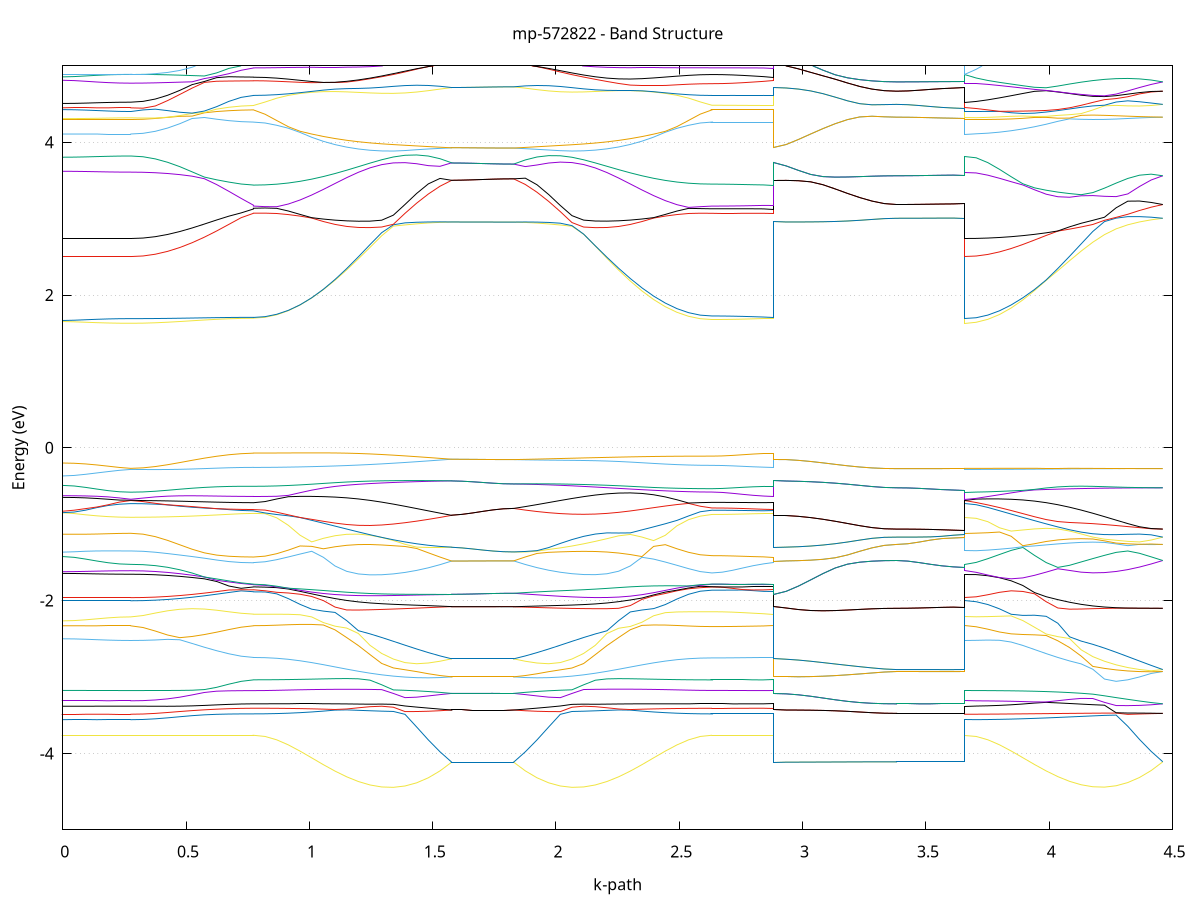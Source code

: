 set title 'mp-572822 - Band Structure'
set xlabel 'k-path'
set ylabel 'Energy (eV)'
set grid y
set yrange [-5:5]
set terminal png size 800,600
set output 'mp-572822_bands_gnuplot.png'
plot '-' using 1:2 with lines notitle, '-' using 1:2 with lines notitle, '-' using 1:2 with lines notitle, '-' using 1:2 with lines notitle, '-' using 1:2 with lines notitle, '-' using 1:2 with lines notitle, '-' using 1:2 with lines notitle, '-' using 1:2 with lines notitle, '-' using 1:2 with lines notitle, '-' using 1:2 with lines notitle, '-' using 1:2 with lines notitle, '-' using 1:2 with lines notitle, '-' using 1:2 with lines notitle, '-' using 1:2 with lines notitle, '-' using 1:2 with lines notitle, '-' using 1:2 with lines notitle, '-' using 1:2 with lines notitle, '-' using 1:2 with lines notitle, '-' using 1:2 with lines notitle, '-' using 1:2 with lines notitle, '-' using 1:2 with lines notitle, '-' using 1:2 with lines notitle, '-' using 1:2 with lines notitle, '-' using 1:2 with lines notitle, '-' using 1:2 with lines notitle, '-' using 1:2 with lines notitle, '-' using 1:2 with lines notitle, '-' using 1:2 with lines notitle, '-' using 1:2 with lines notitle, '-' using 1:2 with lines notitle, '-' using 1:2 with lines notitle, '-' using 1:2 with lines notitle, '-' using 1:2 with lines notitle, '-' using 1:2 with lines notitle, '-' using 1:2 with lines notitle, '-' using 1:2 with lines notitle, '-' using 1:2 with lines notitle, '-' using 1:2 with lines notitle, '-' using 1:2 with lines notitle, '-' using 1:2 with lines notitle, '-' using 1:2 with lines notitle, '-' using 1:2 with lines notitle, '-' using 1:2 with lines notitle, '-' using 1:2 with lines notitle, '-' using 1:2 with lines notitle, '-' using 1:2 with lines notitle, '-' using 1:2 with lines notitle, '-' using 1:2 with lines notitle, '-' using 1:2 with lines notitle, '-' using 1:2 with lines notitle, '-' using 1:2 with lines notitle, '-' using 1:2 with lines notitle, '-' using 1:2 with lines notitle, '-' using 1:2 with lines notitle, '-' using 1:2 with lines notitle, '-' using 1:2 with lines notitle, '-' using 1:2 with lines notitle, '-' using 1:2 with lines notitle, '-' using 1:2 with lines notitle, '-' using 1:2 with lines notitle, '-' using 1:2 with lines notitle, '-' using 1:2 with lines notitle, '-' using 1:2 with lines notitle, '-' using 1:2 with lines notitle, '-' using 1:2 with lines notitle, '-' using 1:2 with lines notitle, '-' using 1:2 with lines notitle, '-' using 1:2 with lines notitle, '-' using 1:2 with lines notitle, '-' using 1:2 with lines notitle, '-' using 1:2 with lines notitle, '-' using 1:2 with lines notitle, '-' using 1:2 with lines notitle, '-' using 1:2 with lines notitle, '-' using 1:2 with lines notitle, '-' using 1:2 with lines notitle, '-' using 1:2 with lines notitle, '-' using 1:2 with lines notitle, '-' using 1:2 with lines notitle, '-' using 1:2 with lines notitle, '-' using 1:2 with lines notitle, '-' using 1:2 with lines notitle
0.000000 -32.639350
0.045949 -32.639350
0.091899 -32.639350
0.137848 -32.639350
0.183798 -32.639350
0.229747 -32.639350
0.275697 -32.639350
0.275697 -32.639350
0.325418 -32.639450
0.375138 -32.639550
0.424859 -32.639750
0.474580 -32.639950
0.524301 -32.640250
0.574022 -32.640450
0.623742 -32.640750
0.673463 -32.640950
0.723184 -32.641050
0.772905 -32.641050
0.772905 -32.641050
0.772905 -32.641050
0.772905 -32.641050
0.820201 -32.641250
0.867497 -32.641750
0.914793 -32.642650
0.962089 -32.643950
1.009385 -32.645450
1.056681 -32.647350
1.103977 -32.649550
1.151273 -32.651850
1.198569 -32.654250
1.245864 -32.656650
1.293160 -32.658950
1.340456 -32.660850
1.387752 -32.662350
1.435048 -32.663250
1.482344 -32.663350
1.529640 -32.662650
1.576936 -32.661050
1.576936 -32.661050
1.576936 -32.661050
1.576936 -32.661050
1.618830 -32.661050
1.660724 -32.661050
1.702619 -32.661050
1.744513 -32.661050
1.786407 -32.661050
1.828301 -32.661050
1.828301 -32.661050
1.875597 -32.662650
1.922893 -32.663350
1.970189 -32.663250
2.017485 -32.662350
2.064781 -32.660850
2.112077 -32.658950
2.159373 -32.656650
2.206669 -32.654250
2.253965 -32.651850
2.301261 -32.649550
2.348557 -32.647350
2.395853 -32.645450
2.443149 -32.643950
2.490445 -32.642650
2.537740 -32.641750
2.585036 -32.641250
2.632332 -32.641050
2.632332 -32.641050
2.674227 -32.641050
2.716121 -32.641050
2.758015 -32.641050
2.799909 -32.641050
2.841803 -32.641050
2.883697 -32.641050
2.883697 -32.661050
2.933418 -32.661050
2.983139 -32.660950
3.032860 -32.660850
3.082580 -32.660750
3.132301 -32.660650
3.182022 -32.660550
3.231743 -32.660450
3.281464 -32.660350
3.331184 -32.660350
3.380905 -32.660250
3.380905 -32.660250
3.426855 -32.660250
3.472804 -32.660250
3.518754 -32.660250
3.564703 -32.660250
3.610653 -32.660250
3.656602 -32.660250
3.656602 -32.639350
3.703898 -32.639550
3.751194 -32.640150
3.798490 -32.641050
3.845786 -32.642350
3.893082 -32.643950
3.940378 -32.645850
3.987674 -32.648050
4.034970 -32.650550
4.082266 -32.653050
4.129562 -32.655450
4.176858 -32.657850
4.224154 -32.659850
4.271450 -32.661350
4.318746 -32.662350
4.366042 -32.662550
4.413338 -32.661850
4.460633 -32.660250
e
0.000000 -32.589550
0.045949 -32.589550
0.091899 -32.589550
0.137848 -32.589550
0.183798 -32.589550
0.229747 -32.589550
0.275697 -32.589550
0.275697 -32.589550
0.325418 -32.589450
0.375138 -32.589250
0.424859 -32.588850
0.474580 -32.588350
0.524301 -32.587750
0.574022 -32.587150
0.623742 -32.586650
0.673463 -32.586250
0.723184 -32.585950
0.772905 -32.585850
0.772905 -32.585850
0.772905 -32.585850
0.772905 -32.585850
0.820201 -32.585850
0.867497 -32.585750
0.914793 -32.585650
0.962089 -32.585650
1.009385 -32.586450
1.056681 -32.590050
1.103977 -32.597250
1.151273 -32.605650
1.198569 -32.614250
1.245864 -32.622650
1.293160 -32.630650
1.340456 -32.637950
1.387752 -32.644450
1.435048 -32.650050
1.482344 -32.654750
1.529640 -32.658350
1.576936 -32.661050
1.576936 -32.661050
1.576936 -32.661050
1.576936 -32.661050
1.618830 -32.661050
1.660724 -32.661050
1.702619 -32.661050
1.744513 -32.661050
1.786407 -32.661050
1.828301 -32.661050
1.828301 -32.661050
1.875597 -32.658350
1.922893 -32.654750
1.970189 -32.650050
2.017485 -32.644450
2.064781 -32.637950
2.112077 -32.630650
2.159373 -32.622650
2.206669 -32.614250
2.253965 -32.605650
2.301261 -32.597250
2.348557 -32.590050
2.395853 -32.586450
2.443149 -32.585650
2.490445 -32.585650
2.537740 -32.585750
2.585036 -32.585850
2.632332 -32.585850
2.632332 -32.585850
2.674227 -32.585850
2.716121 -32.585850
2.758015 -32.585850
2.799909 -32.585850
2.841803 -32.585850
2.883697 -32.585850
2.883697 -32.661050
2.933418 -32.661050
2.983139 -32.660950
3.032860 -32.660850
3.082580 -32.660750
3.132301 -32.660650
3.182022 -32.660550
3.231743 -32.660450
3.281464 -32.660350
3.331184 -32.660350
3.380905 -32.660250
3.380905 -32.660250
3.426855 -32.660250
3.472804 -32.660250
3.518754 -32.660250
3.564703 -32.660250
3.610653 -32.660250
3.656602 -32.660250
3.656602 -32.589550
3.703898 -32.589550
3.751194 -32.589450
3.798490 -32.589250
3.845786 -32.589050
3.893082 -32.589350
3.940378 -32.591250
3.987674 -32.597150
4.034970 -32.605250
4.082266 -32.613850
4.129562 -32.622150
4.176858 -32.630050
4.224154 -32.637350
4.271450 -32.643850
4.318746 -32.649450
4.366042 -32.654050
4.413338 -32.657650
4.460633 -32.660250
e
0.000000 -32.564850
0.045949 -32.564850
0.091899 -32.564850
0.137848 -32.564850
0.183798 -32.564850
0.229747 -32.564850
0.275697 -32.564850
0.275697 -32.564850
0.325418 -32.564750
0.375138 -32.564450
0.424859 -32.564050
0.474580 -32.563450
0.524301 -32.562850
0.574022 -32.562150
0.623742 -32.561550
0.673463 -32.561050
0.723184 -32.560750
0.772905 -32.560550
0.772905 -32.560550
0.772905 -32.560550
0.772905 -32.560550
0.820201 -32.560650
0.867497 -32.560750
0.914793 -32.562550
0.962089 -32.568750
1.009385 -32.575250
1.056681 -32.579450
1.103977 -32.580450
1.151273 -32.580250
1.198569 -32.579650
1.245864 -32.578850
1.293160 -32.577850
1.340456 -32.576850
1.387752 -32.575850
1.435048 -32.574750
1.482344 -32.573750
1.529640 -32.572650
1.576936 -32.571550
1.576936 -32.571550
1.576936 -32.571550
1.576936 -32.571550
1.618830 -32.571550
1.660724 -32.571550
1.702619 -32.571550
1.744513 -32.571550
1.786407 -32.571550
1.828301 -32.571550
1.828301 -32.571550
1.875597 -32.572650
1.922893 -32.573750
1.970189 -32.574750
2.017485 -32.575850
2.064781 -32.576850
2.112077 -32.577850
2.159373 -32.578750
2.206669 -32.579650
2.253965 -32.580250
2.301261 -32.580450
2.348557 -32.579450
2.395853 -32.575250
2.443149 -32.568750
2.490445 -32.562550
2.537740 -32.560750
2.585036 -32.560650
2.632332 -32.560550
2.632332 -32.560550
2.674227 -32.560550
2.716121 -32.560550
2.758015 -32.560550
2.799909 -32.560550
2.841803 -32.560550
2.883697 -32.560550
2.883697 -32.571550
2.933418 -32.571750
2.983139 -32.572050
3.032860 -32.572450
3.082580 -32.573050
3.132301 -32.573650
3.182022 -32.574250
3.231743 -32.574750
3.281464 -32.575150
3.331184 -32.575450
3.380905 -32.575550
3.380905 -32.575550
3.426855 -32.575550
3.472804 -32.575550
3.518754 -32.575550
3.564703 -32.575550
3.610653 -32.575550
3.656602 -32.575550
3.656602 -32.564850
3.703898 -32.564950
3.751194 -32.565050
3.798490 -32.565250
3.845786 -32.568950
3.893082 -32.575950
3.940378 -32.581850
3.987674 -32.584050
4.034970 -32.584050
4.082266 -32.583450
4.129562 -32.582650
4.176858 -32.581750
4.224154 -32.580850
4.271450 -32.579750
4.318746 -32.578750
4.366042 -32.577650
4.413338 -32.576550
4.460633 -32.575550
e
0.000000 -32.553150
0.045949 -32.553150
0.091899 -32.553150
0.137848 -32.553150
0.183798 -32.553150
0.229747 -32.553150
0.275697 -32.553150
0.275697 -32.553150
0.325418 -32.553150
0.375138 -32.553150
0.424859 -32.553150
0.474580 -32.553150
0.524301 -32.553050
0.574022 -32.553050
0.623742 -32.553050
0.673463 -32.553050
0.723184 -32.553050
0.772905 -32.553050
0.772905 -32.553050
0.772905 -32.553050
0.772905 -32.553050
0.820201 -32.554250
0.867497 -32.557450
0.914793 -32.561050
0.962089 -32.561350
1.009385 -32.561750
1.056681 -32.562250
1.103977 -32.562850
1.151273 -32.563450
1.198569 -32.564250
1.245864 -32.564950
1.293160 -32.565750
1.340456 -32.566650
1.387752 -32.567550
1.435048 -32.568550
1.482344 -32.569550
1.529640 -32.570550
1.576936 -32.571550
1.576936 -32.571550
1.576936 -32.571550
1.576936 -32.571550
1.618830 -32.571550
1.660724 -32.571550
1.702619 -32.571550
1.744513 -32.571550
1.786407 -32.571550
1.828301 -32.571550
1.828301 -32.571550
1.875597 -32.570550
1.922893 -32.569550
1.970189 -32.568550
2.017485 -32.567550
2.064781 -32.566650
2.112077 -32.565750
2.159373 -32.564950
2.206669 -32.564150
2.253965 -32.563450
2.301261 -32.562850
2.348557 -32.562250
2.395853 -32.561750
2.443149 -32.561350
2.490445 -32.560950
2.537740 -32.557450
2.585036 -32.554250
2.632332 -32.553050
2.632332 -32.553050
2.674227 -32.553050
2.716121 -32.553050
2.758015 -32.553050
2.799909 -32.553050
2.841803 -32.553050
2.883697 -32.553050
2.883697 -32.571550
2.933418 -32.571750
2.983139 -32.572050
3.032860 -32.572450
3.082580 -32.573050
3.132301 -32.573650
3.182022 -32.574250
3.231743 -32.574750
3.281464 -32.575150
3.331184 -32.575450
3.380905 -32.575550
3.380905 -32.575550
3.426855 -32.575550
3.472804 -32.575550
3.518754 -32.575550
3.564703 -32.575550
3.610653 -32.575550
3.656602 -32.575550
3.656602 -32.553150
3.703898 -32.554250
3.751194 -32.557550
3.798490 -32.562550
3.845786 -32.565550
3.893082 -32.566050
3.940378 -32.566450
3.987674 -32.567050
4.034970 -32.567650
4.082266 -32.568350
4.129562 -32.569150
4.176858 -32.569950
4.224154 -32.570750
4.271450 -32.571650
4.318746 -32.572550
4.366042 -32.573550
4.413338 -32.574550
4.460633 -32.575550
e
0.000000 -32.463750
0.045949 -32.463750
0.091899 -32.463750
0.137848 -32.463750
0.183798 -32.463750
0.229747 -32.463750
0.275697 -32.463750
0.275697 -32.463750
0.325418 -32.463750
0.375138 -32.463750
0.424859 -32.463750
0.474580 -32.463750
0.524301 -32.463750
0.574022 -32.463750
0.623742 -32.463650
0.673463 -32.463650
0.723184 -32.463650
0.772905 -32.463750
0.772905 -32.463750
0.772905 -32.463750
0.772905 -32.463750
0.820201 -32.463750
0.867497 -32.464050
0.914793 -32.464450
0.962089 -32.464950
1.009385 -32.465450
1.056681 -32.465850
1.103977 -32.466050
1.151273 -32.465950
1.198569 -32.465650
1.245864 -32.465050
1.293160 -32.464050
1.340456 -32.462850
1.387752 -32.461350
1.435048 -32.459650
1.482344 -32.457850
1.529640 -32.455950
1.576936 -32.454050
1.576936 -32.454050
1.576936 -32.454050
1.576936 -32.454050
1.618830 -32.454050
1.660724 -32.454050
1.702619 -32.454050
1.744513 -32.454050
1.786407 -32.454050
1.828301 -32.454050
1.828301 -32.454050
1.875597 -32.455950
1.922893 -32.457850
1.970189 -32.459650
2.017485 -32.461350
2.064781 -32.462850
2.112077 -32.464050
2.159373 -32.465050
2.206669 -32.465650
2.253965 -32.465950
2.301261 -32.466050
2.348557 -32.465850
2.395853 -32.465450
2.443149 -32.464950
2.490445 -32.464450
2.537740 -32.464050
2.585036 -32.463750
2.632332 -32.463750
2.632332 -32.463750
2.674227 -32.463750
2.716121 -32.463750
2.758015 -32.463750
2.799909 -32.463750
2.841803 -32.463750
2.883697 -32.463750
2.883697 -32.454050
2.933418 -32.454050
2.983139 -32.453950
3.032860 -32.453850
3.082580 -32.453650
3.132301 -32.453450
3.182022 -32.453350
3.231743 -32.453150
3.281464 -32.453050
3.331184 -32.453050
3.380905 -32.452950
3.380905 -32.452950
3.426855 -32.452950
3.472804 -32.452950
3.518754 -32.452950
3.564703 -32.452950
3.610653 -32.452950
3.656602 -32.452950
3.656602 -32.463750
3.703898 -32.463850
3.751194 -32.464050
3.798490 -32.464450
3.845786 -32.464850
3.893082 -32.465350
3.940378 -32.465650
3.987674 -32.465750
4.034970 -32.465650
4.082266 -32.465250
4.129562 -32.464550
4.176858 -32.463450
4.224154 -32.462150
4.271450 -32.460550
4.318746 -32.458750
4.366042 -32.456850
4.413338 -32.454950
4.460633 -32.452950
e
0.000000 -32.461750
0.045949 -32.461750
0.091899 -32.461750
0.137848 -32.461750
0.183798 -32.461750
0.229747 -32.461750
0.275697 -32.461750
0.275697 -32.461750
0.325418 -32.461850
0.375138 -32.461950
0.424859 -32.462150
0.474580 -32.462450
0.524301 -32.462750
0.574022 -32.463050
0.623742 -32.463250
0.673463 -32.463550
0.723184 -32.463650
0.772905 -32.463650
0.772905 -32.463650
0.772905 -32.463650
0.772905 -32.463650
0.820201 -32.463250
0.867497 -32.461850
0.914793 -32.459750
0.962089 -32.457250
1.009385 -32.454750
1.056681 -32.452450
1.103977 -32.450450
1.151273 -32.448950
1.198569 -32.447850
1.245864 -32.447150
1.293160 -32.447050
1.340456 -32.447350
1.387752 -32.448150
1.435048 -32.449250
1.482344 -32.450650
1.529640 -32.452250
1.576936 -32.454050
1.576936 -32.454050
1.576936 -32.454050
1.576936 -32.454050
1.618830 -32.454050
1.660724 -32.454050
1.702619 -32.454050
1.744513 -32.454050
1.786407 -32.454050
1.828301 -32.454050
1.828301 -32.454050
1.875597 -32.452250
1.922893 -32.450650
1.970189 -32.449250
2.017485 -32.448150
2.064781 -32.447350
2.112077 -32.447050
2.159373 -32.447150
2.206669 -32.447750
2.253965 -32.448850
2.301261 -32.450450
2.348557 -32.452450
2.395853 -32.454750
2.443149 -32.457250
2.490445 -32.459750
2.537740 -32.461850
2.585036 -32.463250
2.632332 -32.463650
2.632332 -32.463650
2.674227 -32.463650
2.716121 -32.463650
2.758015 -32.463650
2.799909 -32.463650
2.841803 -32.463650
2.883697 -32.463650
2.883697 -32.454050
2.933418 -32.454050
2.983139 -32.453950
3.032860 -32.453850
3.082580 -32.453650
3.132301 -32.453450
3.182022 -32.453350
3.231743 -32.453150
3.281464 -32.453050
3.331184 -32.453050
3.380905 -32.452950
3.380905 -32.452950
3.426855 -32.452950
3.472804 -32.452950
3.518754 -32.452950
3.564703 -32.452950
3.610653 -32.452950
3.656602 -32.452950
3.656602 -32.461750
3.703898 -32.461250
3.751194 -32.459850
3.798490 -32.457850
3.845786 -32.455450
3.893082 -32.453050
3.940378 -32.450750
3.987674 -32.448850
4.034970 -32.447350
4.082266 -32.446250
4.129562 -32.445750
4.176858 -32.445650
4.224154 -32.446050
4.271450 -32.446850
4.318746 -32.447950
4.366042 -32.449450
4.413338 -32.451150
4.460633 -32.452950
e
0.000000 -32.149550
0.045949 -32.149550
0.091899 -32.149550
0.137848 -32.149550
0.183798 -32.149550
0.229747 -32.149550
0.275697 -32.149550
0.275697 -32.149550
0.325418 -32.149550
0.375138 -32.149550
0.424859 -32.149550
0.474580 -32.149550
0.524301 -32.149550
0.574022 -32.149550
0.623742 -32.149550
0.673463 -32.149550
0.723184 -32.149550
0.772905 -32.149550
0.772905 -32.149550
0.772905 -32.149550
0.772905 -32.149550
0.820201 -32.149650
0.867497 -32.149950
0.914793 -32.150450
0.962089 -32.151150
1.009385 -32.151950
1.056681 -32.152950
1.103977 -32.154050
1.151273 -32.155150
1.198569 -32.156250
1.245864 -32.157350
1.293160 -32.158450
1.340456 -32.159350
1.387752 -32.160150
1.435048 -32.160850
1.482344 -32.161350
1.529640 -32.161650
1.576936 -32.161750
1.576936 -32.161750
1.576936 -32.161750
1.576936 -32.161750
1.618830 -32.161750
1.660724 -32.161750
1.702619 -32.161750
1.744513 -32.161750
1.786407 -32.161750
1.828301 -32.161750
1.828301 -32.161750
1.875597 -32.161650
1.922893 -32.161350
1.970189 -32.160850
2.017485 -32.160150
2.064781 -32.159350
2.112077 -32.158450
2.159373 -32.157350
2.206669 -32.156250
2.253965 -32.155150
2.301261 -32.154050
2.348557 -32.152950
2.395853 -32.151950
2.443149 -32.151150
2.490445 -32.150450
2.537740 -32.149950
2.585036 -32.149650
2.632332 -32.149550
2.632332 -32.149550
2.674227 -32.149550
2.716121 -32.149550
2.758015 -32.149550
2.799909 -32.149550
2.841803 -32.149550
2.883697 -32.149550
2.883697 -32.161750
2.933418 -32.161750
2.983139 -32.161750
3.032860 -32.161750
3.082580 -32.161750
3.132301 -32.161750
3.182022 -32.161750
3.231743 -32.161750
3.281464 -32.161750
3.331184 -32.161750
3.380905 -32.161750
3.380905 -32.161750
3.426855 -32.161750
3.472804 -32.161750
3.518754 -32.161750
3.564703 -32.161750
3.610653 -32.161750
3.656602 -32.161750
3.656602 -32.149550
3.703898 -32.149650
3.751194 -32.149950
3.798490 -32.150450
3.845786 -32.151150
3.893082 -32.151950
3.940378 -32.152950
3.987674 -32.153950
4.034970 -32.155050
4.082266 -32.156250
4.129562 -32.157350
4.176858 -32.158350
4.224154 -32.159350
4.271450 -32.160150
4.318746 -32.160850
4.366042 -32.161350
4.413338 -32.161650
4.460633 -32.161750
e
0.000000 -32.149550
0.045949 -32.149550
0.091899 -32.149550
0.137848 -32.149550
0.183798 -32.149550
0.229747 -32.149550
0.275697 -32.149550
0.275697 -32.149550
0.325418 -32.149550
0.375138 -32.149550
0.424859 -32.149550
0.474580 -32.149550
0.524301 -32.149550
0.574022 -32.149550
0.623742 -32.149550
0.673463 -32.149550
0.723184 -32.149550
0.772905 -32.149550
0.772905 -32.149550
0.772905 -32.149550
0.772905 -32.149550
0.820201 -32.149650
0.867497 -32.149950
0.914793 -32.150450
0.962089 -32.151150
1.009385 -32.151950
1.056681 -32.152950
1.103977 -32.154050
1.151273 -32.155150
1.198569 -32.156250
1.245864 -32.157350
1.293160 -32.158350
1.340456 -32.159350
1.387752 -32.160150
1.435048 -32.160850
1.482344 -32.161350
1.529640 -32.161650
1.576936 -32.161750
1.576936 -32.161750
1.576936 -32.161750
1.576936 -32.161750
1.618830 -32.161750
1.660724 -32.161750
1.702619 -32.161750
1.744513 -32.161750
1.786407 -32.161750
1.828301 -32.161750
1.828301 -32.161750
1.875597 -32.161650
1.922893 -32.161350
1.970189 -32.160850
2.017485 -32.160150
2.064781 -32.159350
2.112077 -32.158350
2.159373 -32.157350
2.206669 -32.156250
2.253965 -32.155150
2.301261 -32.153950
2.348557 -32.152950
2.395853 -32.151950
2.443149 -32.151150
2.490445 -32.150450
2.537740 -32.149950
2.585036 -32.149650
2.632332 -32.149550
2.632332 -32.149550
2.674227 -32.149550
2.716121 -32.149550
2.758015 -32.149550
2.799909 -32.149550
2.841803 -32.149550
2.883697 -32.149550
2.883697 -32.161750
2.933418 -32.161750
2.983139 -32.161750
3.032860 -32.161750
3.082580 -32.161750
3.132301 -32.161750
3.182022 -32.161750
3.231743 -32.161750
3.281464 -32.161750
3.331184 -32.161750
3.380905 -32.161750
3.380905 -32.161750
3.426855 -32.161750
3.472804 -32.161750
3.518754 -32.161750
3.564703 -32.161750
3.610653 -32.161750
3.656602 -32.161750
3.656602 -32.149550
3.703898 -32.149650
3.751194 -32.149950
3.798490 -32.150450
3.845786 -32.151150
3.893082 -32.151950
3.940378 -32.152950
3.987674 -32.153950
4.034970 -32.155050
4.082266 -32.156150
4.129562 -32.157350
4.176858 -32.158350
4.224154 -32.159350
4.271450 -32.160150
4.318746 -32.160850
4.366042 -32.161350
4.413338 -32.161650
4.460633 -32.161750
e
0.000000 -31.952950
0.045949 -31.952950
0.091899 -31.952950
0.137848 -31.952950
0.183798 -31.952950
0.229747 -31.952950
0.275697 -31.952950
0.275697 -31.952950
0.325418 -31.953050
0.375138 -31.953350
0.424859 -31.953850
0.474580 -31.954350
0.524301 -31.954850
0.574022 -31.955450
0.623742 -31.955950
0.673463 -31.956350
0.723184 -31.956650
0.772905 -31.956750
0.772905 -31.956750
0.772905 -31.956750
0.772905 -31.956750
0.820201 -31.956750
0.867497 -31.956750
0.914793 -31.956650
0.962089 -31.956550
1.009385 -31.956450
1.056681 -31.956350
1.103977 -31.956250
1.151273 -31.956150
1.198569 -31.955950
1.245864 -31.955850
1.293160 -31.955750
1.340456 -31.955550
1.387752 -31.955450
1.435048 -31.955350
1.482344 -31.955250
1.529640 -31.955250
1.576936 -31.955150
1.576936 -31.955150
1.576936 -31.955150
1.576936 -31.955150
1.618830 -31.955150
1.660724 -31.955150
1.702619 -31.955150
1.744513 -31.955150
1.786407 -31.955150
1.828301 -31.955150
1.828301 -31.955150
1.875597 -31.955250
1.922893 -31.955250
1.970189 -31.955350
2.017485 -31.955450
2.064781 -31.955550
2.112077 -31.955750
2.159373 -31.955850
2.206669 -31.955950
2.253965 -31.956150
2.301261 -31.956250
2.348557 -31.956350
2.395853 -31.956450
2.443149 -31.956550
2.490445 -31.956650
2.537740 -31.956650
2.585036 -31.956750
2.632332 -31.956750
2.632332 -31.956750
2.674227 -31.956750
2.716121 -31.956750
2.758015 -31.956750
2.799909 -31.956750
2.841803 -31.956750
2.883697 -31.956750
2.883697 -31.955150
2.933418 -31.955050
2.983139 -31.954750
3.032860 -31.954450
3.082580 -31.953950
3.132301 -31.953450
3.182022 -31.952950
3.231743 -31.952550
3.281464 -31.952150
3.331184 -31.951950
3.380905 -31.951850
3.380905 -31.951850
3.426855 -31.951850
3.472804 -31.951850
3.518754 -31.951850
3.564703 -31.951850
3.610653 -31.951850
3.656602 -31.951850
3.656602 -31.952950
3.703898 -31.952950
3.751194 -31.952950
3.798490 -31.952850
3.845786 -31.952850
3.893082 -31.952750
3.940378 -31.952650
3.987674 -31.952550
4.034970 -31.952450
4.082266 -31.952350
4.129562 -31.952250
4.176858 -31.952150
4.224154 -31.952050
4.271450 -31.951950
4.318746 -31.951950
4.366042 -31.951850
4.413338 -31.951850
4.460633 -31.951850
e
0.000000 -31.952950
0.045949 -31.952950
0.091899 -31.952950
0.137848 -31.952950
0.183798 -31.952950
0.229747 -31.952950
0.275697 -31.952950
0.275697 -31.952950
0.325418 -31.952950
0.375138 -31.953150
0.424859 -31.953450
0.474580 -31.953850
0.524301 -31.954250
0.574022 -31.954750
0.623742 -31.955150
0.673463 -31.955450
0.723184 -31.955750
0.772905 -31.955850
0.772905 -31.955850
0.772905 -31.955850
0.772905 -31.955850
0.820201 -31.955850
0.867497 -31.955750
0.914793 -31.955750
0.962089 -31.955750
1.009385 -31.955650
1.056681 -31.955550
1.103977 -31.955550
1.151273 -31.955450
1.198569 -31.955350
1.245864 -31.955250
1.293160 -31.955250
1.340456 -31.955150
1.387752 -31.955150
1.435048 -31.955150
1.482344 -31.955150
1.529640 -31.955150
1.576936 -31.955150
1.576936 -31.955150
1.576936 -31.955150
1.576936 -31.955150
1.618830 -31.955150
1.660724 -31.955150
1.702619 -31.955150
1.744513 -31.955150
1.786407 -31.955150
1.828301 -31.955150
1.828301 -31.955150
1.875597 -31.955150
1.922893 -31.955150
1.970189 -31.955150
2.017485 -31.955150
2.064781 -31.955150
2.112077 -31.955250
2.159373 -31.955350
2.206669 -31.955350
2.253965 -31.955450
2.301261 -31.955550
2.348557 -31.955650
2.395853 -31.955650
2.443149 -31.955750
2.490445 -31.955750
2.537740 -31.955850
2.585036 -31.955850
2.632332 -31.955850
2.632332 -31.955850
2.674227 -31.955850
2.716121 -31.955850
2.758015 -31.955850
2.799909 -31.955850
2.841803 -31.955850
2.883697 -31.955850
2.883697 -31.955150
2.933418 -31.955050
2.983139 -31.954750
3.032860 -31.954450
3.082580 -31.953950
3.132301 -31.953450
3.182022 -31.952950
3.231743 -31.952550
3.281464 -31.952150
3.331184 -31.951950
3.380905 -31.951850
3.380905 -31.951850
3.426855 -31.951850
3.472804 -31.951850
3.518754 -31.951850
3.564703 -31.951850
3.610653 -31.951850
3.656602 -31.951850
3.656602 -31.952950
3.703898 -31.952850
3.751194 -31.952850
3.798490 -31.952850
3.845786 -31.952750
3.893082 -31.952650
3.940378 -31.952650
3.987674 -31.952550
4.034970 -31.952450
4.082266 -31.952350
4.129562 -31.952250
4.176858 -31.952150
4.224154 -31.952050
4.271450 -31.951950
4.318746 -31.951950
4.366042 -31.951850
4.413338 -31.951850
4.460633 -31.951850
e
0.000000 -31.935750
0.045949 -31.935750
0.091899 -31.935750
0.137848 -31.935750
0.183798 -31.935750
0.229747 -31.935750
0.275697 -31.935750
0.275697 -31.935750
0.325418 -31.935650
0.375138 -31.935650
0.424859 -31.935550
0.474580 -31.935450
0.524301 -31.935350
0.574022 -31.935250
0.623742 -31.935150
0.673463 -31.935050
0.723184 -31.935050
0.772905 -31.934950
0.772905 -31.934950
0.772905 -31.934950
0.772905 -31.934950
0.820201 -31.934950
0.867497 -31.934950
0.914793 -31.934850
0.962089 -31.934850
1.009385 -31.934750
1.056681 -31.934650
1.103977 -31.934550
1.151273 -31.934450
1.198569 -31.934350
1.245864 -31.934250
1.293160 -31.934050
1.340456 -31.933950
1.387752 -31.933950
1.435048 -31.933850
1.482344 -31.933750
1.529640 -31.933750
1.576936 -31.933750
1.576936 -31.933750
1.576936 -31.933750
1.576936 -31.933750
1.618830 -31.933750
1.660724 -31.933750
1.702619 -31.933750
1.744513 -31.933750
1.786407 -31.933750
1.828301 -31.933750
1.828301 -31.933750
1.875597 -31.933750
1.922893 -31.933750
1.970189 -31.933850
2.017485 -31.933950
2.064781 -31.934050
2.112077 -31.934150
2.159373 -31.934250
2.206669 -31.934350
2.253965 -31.934450
2.301261 -31.934550
2.348557 -31.934650
2.395853 -31.934750
2.443149 -31.934850
2.490445 -31.934950
2.537740 -31.934950
2.585036 -31.934950
2.632332 -31.934950
2.632332 -31.934950
2.674227 -31.934950
2.716121 -31.934950
2.758015 -31.934950
2.799909 -31.934950
2.841803 -31.934950
2.883697 -31.934950
2.883697 -31.933750
2.933418 -31.933750
2.983139 -31.933850
3.032860 -31.933850
3.082580 -31.933950
3.132301 -31.934050
3.182022 -31.934250
3.231743 -31.934350
3.281464 -31.934350
3.331184 -31.934450
3.380905 -31.934450
3.380905 -31.934450
3.426855 -31.934450
3.472804 -31.934450
3.518754 -31.934450
3.564703 -31.934450
3.610653 -31.934450
3.656602 -31.934450
3.656602 -31.935750
3.703898 -31.935750
3.751194 -31.935650
3.798490 -31.935650
3.845786 -31.935550
3.893082 -31.935450
3.940378 -31.935350
3.987674 -31.935250
4.034970 -31.935150
4.082266 -31.935050
4.129562 -31.934950
4.176858 -31.934850
4.224154 -31.934750
4.271450 -31.934650
4.318746 -31.934550
4.366042 -31.934550
4.413338 -31.934450
4.460633 -31.934450
e
0.000000 -31.935550
0.045949 -31.935550
0.091899 -31.935550
0.137848 -31.935550
0.183798 -31.935650
0.229747 -31.935650
0.275697 -31.935650
0.275697 -31.935650
0.325418 -31.935550
0.375138 -31.935550
0.424859 -31.935450
0.474580 -31.935350
0.524301 -31.935250
0.574022 -31.935150
0.623742 -31.935050
0.673463 -31.934950
0.723184 -31.934850
0.772905 -31.934850
0.772905 -31.934850
0.772905 -31.934850
0.772905 -31.934850
0.820201 -31.934850
0.867497 -31.934850
0.914793 -31.934750
0.962089 -31.934750
1.009385 -31.934650
1.056681 -31.934550
1.103977 -31.934450
1.151273 -31.934350
1.198569 -31.934250
1.245864 -31.934150
1.293160 -31.934050
1.340456 -31.933950
1.387752 -31.933850
1.435048 -31.933850
1.482344 -31.933750
1.529640 -31.933750
1.576936 -31.933750
1.576936 -31.933750
1.576936 -31.933750
1.576936 -31.933750
1.618830 -31.933750
1.660724 -31.933750
1.702619 -31.933750
1.744513 -31.933750
1.786407 -31.933750
1.828301 -31.933750
1.828301 -31.933750
1.875597 -31.933750
1.922893 -31.933750
1.970189 -31.933850
2.017485 -31.933850
2.064781 -31.933950
2.112077 -31.934050
2.159373 -31.934150
2.206669 -31.934250
2.253965 -31.934350
2.301261 -31.934450
2.348557 -31.934550
2.395853 -31.934650
2.443149 -31.934650
2.490445 -31.934750
2.537740 -31.934750
2.585036 -31.934850
2.632332 -31.934850
2.632332 -31.934850
2.674227 -31.934850
2.716121 -31.934850
2.758015 -31.934850
2.799909 -31.934850
2.841803 -31.934850
2.883697 -31.934850
2.883697 -31.933750
2.933418 -31.933750
2.983139 -31.933850
3.032860 -31.933850
3.082580 -31.933950
3.132301 -31.934050
3.182022 -31.934250
3.231743 -31.934350
3.281464 -31.934350
3.331184 -31.934450
3.380905 -31.934450
3.380905 -31.934450
3.426855 -31.934450
3.472804 -31.934450
3.518754 -31.934450
3.564703 -31.934450
3.610653 -31.934450
3.656602 -31.934450
3.656602 -31.935650
3.703898 -31.935650
3.751194 -31.935550
3.798490 -31.935550
3.845786 -31.935450
3.893082 -31.935350
3.940378 -31.935350
3.987674 -31.935250
4.034970 -31.935150
4.082266 -31.934950
4.129562 -31.934850
4.176858 -31.934750
4.224154 -31.934750
4.271450 -31.934650
4.318746 -31.934550
4.366042 -31.934550
4.413338 -31.934450
4.460633 -31.934450
e
0.000000 -17.117450
0.045949 -17.117450
0.091899 -17.117450
0.137848 -17.117450
0.183798 -17.117350
0.229747 -17.117350
0.275697 -17.117350
0.275697 -17.117350
0.325418 -17.116750
0.375138 -17.115050
0.424859 -17.112350
0.474580 -17.108950
0.524301 -17.105050
0.574022 -17.101150
0.623742 -17.097550
0.673463 -17.094650
0.723184 -17.092650
0.772905 -17.091750
0.772905 -17.091750
0.772905 -17.091750
0.772905 -17.091750
0.820201 -17.087050
0.867497 -17.073250
0.914793 -17.050450
0.962089 -17.019350
1.009385 -16.980350
1.056681 -16.934550
1.103977 -16.882650
1.151273 -16.826050
1.198569 -16.765750
1.245864 -16.703150
1.293160 -16.639750
1.340456 -16.576850
1.387752 -16.515750
1.435048 -16.457750
1.482344 -16.404050
1.529640 -16.355350
1.576936 -16.312350
1.576936 -16.312350
1.576936 -16.312550
1.576936 -16.312550
1.618830 -16.312450
1.660724 -16.312450
1.702619 -16.312350
1.744513 -16.312350
1.786407 -16.312350
1.828301 -16.312350
1.828301 -16.312350
1.875597 -16.355350
1.922893 -16.404050
1.970189 -16.457850
2.017485 -16.515750
2.064781 -16.576850
2.112077 -16.639750
2.159373 -16.703150
2.206669 -16.765650
2.253965 -16.825950
2.301261 -16.882650
2.348557 -16.934450
2.395853 -16.980350
2.443149 -17.019350
2.490445 -17.050550
2.537740 -17.073250
2.585036 -17.087050
2.632332 -17.091750
2.632332 -17.091750
2.674227 -17.091750
2.716121 -17.091750
2.758015 -17.091750
2.799909 -17.091750
2.841803 -17.091750
2.883697 -17.091750
2.883697 -16.312550
2.933418 -16.317450
2.983139 -16.327950
3.032860 -16.342250
3.082580 -16.358650
3.132301 -16.375150
3.182022 -16.390350
3.231743 -16.403150
3.281464 -16.412850
3.331184 -16.418850
3.380905 -16.420950
3.380905 -16.420950
3.426855 -16.420850
3.472804 -16.420950
3.518754 -16.420950
3.564703 -16.420850
3.610653 -16.420950
3.656602 -16.420950
3.656602 -17.117350
3.703898 -17.112850
3.751194 -17.099450
3.798490 -17.077350
3.845786 -17.047250
3.893082 -17.009650
3.940378 -16.965550
3.987674 -16.916050
4.034970 -16.862250
4.082266 -16.805650
4.129562 -16.747550
4.176858 -16.689550
4.224154 -16.633350
4.271450 -16.580250
4.318746 -16.531650
4.366042 -16.488550
4.413338 -16.451650
4.460633 -16.420950
e
0.000000 -16.389350
0.045949 -16.389450
0.091899 -16.389550
0.137848 -16.389650
0.183798 -16.389850
0.229747 -16.389950
0.275697 -16.389950
0.275697 -16.389950
0.325418 -16.388750
0.375138 -16.385150
0.424859 -16.380150
0.474580 -16.374650
0.524301 -16.369550
0.574022 -16.365450
0.623742 -16.362550
0.673463 -16.360550
0.723184 -16.359350
0.772905 -16.358850
0.772905 -16.358850
0.772905 -16.358850
0.772905 -16.358850
0.820201 -16.356050
0.867497 -16.347950
0.914793 -16.334650
0.962089 -16.317050
1.009385 -16.295950
1.056681 -16.272550
1.103977 -16.248450
1.151273 -16.225750
1.198569 -16.206750
1.245864 -16.194150
1.293160 -16.189450
1.340456 -16.192750
1.387752 -16.203450
1.435048 -16.221050
1.482344 -16.245050
1.529640 -16.275550
1.576936 -16.312350
1.576936 -16.312350
1.576936 -16.312550
1.576936 -16.312550
1.618830 -16.312450
1.660724 -16.312450
1.702619 -16.312350
1.744513 -16.312350
1.786407 -16.312350
1.828301 -16.312350
1.828301 -16.312350
1.875597 -16.275450
1.922893 -16.245050
1.970189 -16.220950
2.017485 -16.203450
2.064781 -16.192850
2.112077 -16.189450
2.159373 -16.194150
2.206669 -16.206750
2.253965 -16.225750
2.301261 -16.248450
2.348557 -16.272550
2.395853 -16.295850
2.443149 -16.316950
2.490445 -16.334650
2.537740 -16.347950
2.585036 -16.356050
2.632332 -16.358850
2.632332 -16.358850
2.674227 -16.358850
2.716121 -16.358850
2.758015 -16.358850
2.799909 -16.358850
2.841803 -16.358850
2.883697 -16.358850
2.883697 -16.312550
2.933418 -16.317450
2.983139 -16.327950
3.032860 -16.342250
3.082580 -16.358650
3.132301 -16.375150
3.182022 -16.390350
3.231743 -16.403150
3.281464 -16.412850
3.331184 -16.418850
3.380905 -16.420950
3.380905 -16.420950
3.426855 -16.420850
3.472804 -16.420950
3.518754 -16.420950
3.564703 -16.420850
3.610653 -16.420950
3.656602 -16.420950
3.656602 -16.389950
3.703898 -16.387750
3.751194 -16.381150
3.798490 -16.371150
3.845786 -16.359350
3.893082 -16.348150
3.940378 -16.339650
3.987674 -16.334450
4.034970 -16.332050
4.082266 -16.331750
4.129562 -16.333350
4.176858 -16.336750
4.224154 -16.342350
4.271450 -16.350450
4.318746 -16.361650
4.366042 -16.376650
4.413338 -16.396150
4.460633 -16.420950
e
0.000000 -16.304250
0.045949 -16.304350
0.091899 -16.304550
0.137848 -16.304750
0.183798 -16.304950
0.229747 -16.305050
0.275697 -16.305150
0.275697 -16.305150
0.325418 -16.303850
0.375138 -16.299950
0.424859 -16.292750
0.474580 -16.281550
0.524301 -16.265750
0.574022 -16.245450
0.623742 -16.221150
0.673463 -16.194350
0.723184 -16.167750
0.772905 -16.150650
0.772905 -16.150650
0.772905 -16.150150
0.772905 -16.150150
0.820201 -16.149950
0.867497 -16.149250
0.914793 -16.148050
0.962089 -16.146450
1.009385 -16.144450
1.056681 -16.142050
1.103977 -16.139350
1.151273 -16.136350
1.198569 -16.133050
1.245864 -16.129750
1.293160 -16.127350
1.340456 -16.125250
1.387752 -16.123350
1.435048 -16.121950
1.482344 -16.120850
1.529640 -16.120250
1.576936 -16.119950
1.576936 -16.119950
1.576936 -16.119950
1.576936 -16.119950
1.618830 -16.119950
1.660724 -16.119950
1.702619 -16.119850
1.744513 -16.119850
1.786407 -16.119850
1.828301 -16.119950
1.828301 -16.119950
1.875597 -16.120250
1.922893 -16.121050
1.970189 -16.122150
2.017485 -16.123650
2.064781 -16.125450
2.112077 -16.127850
2.159373 -16.130950
2.206669 -16.134250
2.253965 -16.137750
2.301261 -16.140850
2.348557 -16.143650
2.395853 -16.146150
2.443149 -16.148150
2.490445 -16.149850
2.537740 -16.151050
2.585036 -16.151850
2.632332 -16.152050
2.632332 -16.152050
2.674227 -16.151950
2.716121 -16.151750
2.758015 -16.151350
2.799909 -16.150850
2.841803 -16.150550
2.883697 -16.150650
2.883697 -16.119950
2.933418 -16.121050
2.983139 -16.122850
3.032860 -16.124850
3.082580 -16.126550
3.132301 -16.127850
3.182022 -16.128950
3.231743 -16.129650
3.281464 -16.130050
3.331184 -16.130350
3.380905 -16.130450
3.380905 -16.130450
3.426855 -16.130350
3.472804 -16.130450
3.518754 -16.130450
3.564703 -16.130450
3.610653 -16.130350
3.656602 -16.130350
3.656602 -16.305150
3.703898 -16.304650
3.751194 -16.302850
3.798490 -16.299450
3.845786 -16.293250
3.893082 -16.283050
3.940378 -16.267550
3.987674 -16.247350
4.034970 -16.224550
4.082266 -16.201250
4.129562 -16.191950
4.176858 -16.184150
4.224154 -16.175650
4.271450 -16.166550
4.318746 -16.157050
4.366042 -16.147350
4.413338 -16.138150
4.460633 -16.130450
e
0.000000 -16.231650
0.045949 -16.231550
0.091899 -16.231350
0.137848 -16.230950
0.183798 -16.230550
0.229747 -16.230250
0.275697 -16.230050
0.275697 -16.230050
0.325418 -16.228850
0.375138 -16.225050
0.424859 -16.218850
0.474580 -16.210450
0.524301 -16.199950
0.574022 -16.187950
0.623742 -16.175250
0.673463 -16.163050
0.723184 -16.153250
0.772905 -16.147150
0.772905 -16.147150
0.772905 -16.146450
0.772905 -16.146450
0.820201 -16.146250
0.867497 -16.145550
0.914793 -16.144450
0.962089 -16.143050
1.009385 -16.141250
1.056681 -16.139150
1.103977 -16.136850
1.151273 -16.134450
1.198569 -16.131950
1.245864 -16.129550
1.293160 -16.126850
1.340456 -16.124650
1.387752 -16.122950
1.435048 -16.121650
1.482344 -16.120650
1.529640 -16.120150
1.576936 -16.119950
1.576936 -16.119950
1.576936 -16.119950
1.576936 -16.119950
1.618830 -16.119950
1.660724 -16.119950
1.702619 -16.119850
1.744513 -16.119850
1.786407 -16.119850
1.828301 -16.119950
1.828301 -16.119950
1.875597 -16.119950
1.922893 -16.120450
1.970189 -16.121350
2.017485 -16.122650
2.064781 -16.124350
2.112077 -16.126250
2.159373 -16.128450
2.206669 -16.130650
2.253965 -16.132950
2.301261 -16.135250
2.348557 -16.137450
2.395853 -16.139450
2.443149 -16.141150
2.490445 -16.142550
2.537740 -16.143650
2.585036 -16.144250
2.632332 -16.144450
2.632332 -16.144450
2.674227 -16.144650
2.716121 -16.145050
2.758015 -16.145650
2.799909 -16.146250
2.841803 -16.146850
2.883697 -16.147150
2.883697 -16.119950
2.933418 -16.121050
2.983139 -16.122850
3.032860 -16.124850
3.082580 -16.126550
3.132301 -16.127850
3.182022 -16.128950
3.231743 -16.129650
3.281464 -16.130050
3.331184 -16.130350
3.380905 -16.130450
3.380905 -16.130450
3.426855 -16.130350
3.472804 -16.130450
3.518754 -16.130450
3.564703 -16.130450
3.610653 -16.130350
3.656602 -16.130350
3.656602 -16.230050
3.703898 -16.229750
3.751194 -16.228550
3.798490 -16.226550
3.845786 -16.223750
3.893082 -16.220250
3.940378 -16.216050
3.987674 -16.211050
4.034970 -16.205350
4.082266 -16.198950
4.129562 -16.179050
4.176858 -16.159450
4.224154 -16.143550
4.271450 -16.131950
4.318746 -16.125150
4.366042 -16.122950
4.413338 -16.125050
4.460633 -16.130450
e
0.000000 -15.879850
0.045949 -15.879950
0.091899 -15.879950
0.137848 -15.879850
0.183798 -15.879950
0.229747 -15.879950
0.275697 -15.879850
0.275697 -15.879850
0.325418 -15.882750
0.375138 -15.891050
0.424859 -15.904550
0.474580 -15.922850
0.524301 -15.945350
0.574022 -15.971450
0.623742 -16.000050
0.673463 -16.030050
0.723184 -16.058650
0.772905 -16.077850
0.772905 -16.077850
0.772905 -16.078850
0.772905 -16.078850
0.820201 -16.078850
0.867497 -16.078750
0.914793 -16.078750
0.962089 -16.078650
1.009385 -16.078450
1.056681 -16.078150
1.103977 -16.077350
1.151273 -16.075450
1.198569 -16.071550
1.245864 -16.064250
1.293160 -16.053250
1.340456 -16.039450
1.387752 -16.024950
1.435048 -16.011350
1.482344 -15.999650
1.529640 -15.990250
1.576936 -15.983150
1.576936 -15.983150
1.576936 -15.982850
1.576936 -15.982850
1.618830 -15.982950
1.660724 -15.982950
1.702619 -15.983050
1.744513 -15.983050
1.786407 -15.983050
1.828301 -15.983150
1.828301 -15.983150
1.875597 -15.990250
1.922893 -15.999650
1.970189 -16.011350
2.017485 -16.025050
2.064781 -16.039550
2.112077 -16.053250
2.159373 -16.064350
2.206669 -16.071550
2.253965 -16.075550
2.301261 -16.077450
2.348557 -16.078250
2.395853 -16.078650
2.443149 -16.078750
2.490445 -16.078750
2.537740 -16.078850
2.585036 -16.078850
2.632332 -16.078850
2.632332 -16.078850
2.674227 -16.078850
2.716121 -16.078750
2.758015 -16.078550
2.799909 -16.078350
2.841803 -16.078150
2.883697 -16.077850
2.883697 -15.982850
2.933418 -15.976650
2.983139 -15.963550
3.032860 -15.946050
3.082580 -15.926650
3.132301 -15.907350
3.182022 -15.889650
3.231743 -15.874850
3.281464 -15.863650
3.331184 -15.856650
3.380905 -15.854350
3.380905 -15.854350
3.426855 -15.854350
3.472804 -15.854350
3.518754 -15.854350
3.564703 -15.854350
3.610653 -15.854350
3.656602 -15.854350
3.656602 -15.879850
3.703898 -15.879650
3.751194 -15.879050
3.798490 -15.878050
3.845786 -15.876650
3.893082 -15.874950
3.940378 -15.873050
3.987674 -15.870950
4.034970 -15.868650
4.082266 -15.866350
4.129562 -15.864050
4.176858 -15.861950
4.224154 -15.859950
4.271450 -15.858050
4.318746 -15.856650
4.366042 -15.855450
4.413338 -15.854750
4.460633 -15.854350
e
0.000000 -15.876650
0.045949 -15.876650
0.091899 -15.876650
0.137848 -15.876650
0.183798 -15.876650
0.229747 -15.876650
0.275697 -15.876650
0.275697 -15.876650
0.325418 -15.878650
0.375138 -15.884550
0.424859 -15.894350
0.474580 -15.907250
0.524301 -15.922750
0.574022 -15.939850
0.623742 -15.957350
0.673463 -15.973450
0.723184 -15.985850
0.772905 -15.991850
0.772905 -15.991850
0.772905 -15.992050
0.772905 -15.992050
0.820201 -15.991850
0.867497 -15.991250
0.914793 -15.990150
0.962089 -15.988750
1.009385 -15.987050
1.056681 -15.985050
1.103977 -15.982850
1.151273 -15.980650
1.198569 -15.978450
1.245864 -15.976450
1.293160 -15.974750
1.340456 -15.973450
1.387752 -15.972950
1.435048 -15.973350
1.482344 -15.975050
1.529640 -15.978150
1.576936 -15.983150
1.576936 -15.983150
1.576936 -15.982850
1.576936 -15.982850
1.618830 -15.982950
1.660724 -15.982950
1.702619 -15.983050
1.744513 -15.983050
1.786407 -15.983050
1.828301 -15.983150
1.828301 -15.983150
1.875597 -15.978150
1.922893 -15.974950
1.970189 -15.973350
2.017485 -15.972950
2.064781 -15.973550
2.112077 -15.974750
2.159373 -15.976350
2.206669 -15.978350
2.253965 -15.980550
2.301261 -15.982850
2.348557 -15.984950
2.395853 -15.986950
2.443149 -15.988750
2.490445 -15.990150
2.537740 -15.991250
2.585036 -15.991850
2.632332 -15.992050
2.632332 -15.992050
2.674227 -15.992050
2.716121 -15.992050
2.758015 -15.992050
2.799909 -15.991950
2.841803 -15.991950
2.883697 -15.991850
2.883697 -15.982850
2.933418 -15.976650
2.983139 -15.963550
3.032860 -15.946050
3.082580 -15.926650
3.132301 -15.907350
3.182022 -15.889650
3.231743 -15.874850
3.281464 -15.863650
3.331184 -15.856650
3.380905 -15.854350
3.380905 -15.854350
3.426855 -15.854350
3.472804 -15.854350
3.518754 -15.854350
3.564703 -15.854350
3.610653 -15.854350
3.656602 -15.854350
3.656602 -15.876650
3.703898 -15.876450
3.751194 -15.875850
3.798490 -15.874950
3.845786 -15.873650
3.893082 -15.872050
3.940378 -15.870250
3.987674 -15.868250
4.034970 -15.866150
4.082266 -15.864050
4.129562 -15.861950
4.176858 -15.860050
4.224154 -15.858350
4.271450 -15.856850
4.318746 -15.855650
4.366042 -15.854850
4.413338 -15.854350
4.460633 -15.854350
e
0.000000 -14.567250
0.045949 -14.567350
0.091899 -14.567550
0.137848 -14.567750
0.183798 -14.567950
0.229747 -14.568050
0.275697 -14.568150
0.275697 -14.568150
0.325418 -14.568050
0.375138 -14.567750
0.424859 -14.567350
0.474580 -14.566750
0.524301 -14.566150
0.574022 -14.565450
0.623742 -14.564950
0.673463 -14.564450
0.723184 -14.564150
0.772905 -14.563950
0.772905 -14.563950
0.772905 -14.563950
0.772905 -14.563950
0.820201 -14.563550
0.867497 -14.562350
0.914793 -14.560250
0.962089 -14.557550
1.009385 -14.554050
1.056681 -14.549950
1.103977 -14.545250
1.151273 -14.540150
1.198569 -14.534650
1.245864 -14.528850
1.293160 -14.522950
1.340456 -14.516850
1.387752 -14.510850
1.435048 -14.505050
1.482344 -14.499450
1.529640 -14.494050
1.576936 -14.489050
1.576936 -14.489050
1.576936 -14.489050
1.576936 -14.489050
1.618830 -14.489050
1.660724 -14.489050
1.702619 -14.489050
1.744513 -14.489050
1.786407 -14.489050
1.828301 -14.489050
1.828301 -14.489050
1.875597 -14.494050
1.922893 -14.499350
1.970189 -14.505050
2.017485 -14.510950
2.064781 -14.516850
2.112077 -14.522850
2.159373 -14.528850
2.206669 -14.534550
2.253965 -14.540050
2.301261 -14.545150
2.348557 -14.549850
2.395853 -14.553950
2.443149 -14.557450
2.490445 -14.560250
2.537740 -14.562250
2.585036 -14.563550
2.632332 -14.563950
2.632332 -14.563950
2.674227 -14.563950
2.716121 -14.563950
2.758015 -14.563950
2.799909 -14.563950
2.841803 -14.563950
2.883697 -14.563950
2.883697 -14.489050
2.933418 -14.489150
2.983139 -14.489450
3.032860 -14.489850
3.082580 -14.490350
3.132301 -14.490850
3.182022 -14.491350
3.231743 -14.491850
3.281464 -14.492250
3.331184 -14.492450
3.380905 -14.492550
3.380905 -14.492550
3.426855 -14.492550
3.472804 -14.492550
3.518754 -14.492550
3.564703 -14.492550
3.610653 -14.492550
3.656602 -14.492550
3.656602 -14.568150
3.703898 -14.567750
3.751194 -14.566550
3.798490 -14.564450
3.845786 -14.561650
3.893082 -14.558150
3.940378 -14.554050
3.987674 -14.549350
4.034970 -14.544150
4.082266 -14.538650
4.129562 -14.532750
4.176858 -14.526850
4.224154 -14.520750
4.271450 -14.514750
4.318746 -14.508750
4.366042 -14.503050
4.413338 -14.497650
4.460633 -14.492550
e
0.000000 -14.464050
0.045949 -14.463950
0.091899 -14.463850
0.137848 -14.463550
0.183798 -14.463450
0.229747 -14.463250
0.275697 -14.463250
0.275697 -14.463250
0.325418 -14.463150
0.375138 -14.462950
0.424859 -14.462650
0.474580 -14.462250
0.524301 -14.461850
0.574022 -14.461450
0.623742 -14.461050
0.673463 -14.460650
0.723184 -14.460450
0.772905 -14.460350
0.772905 -14.460350
0.772905 -14.460350
0.772905 -14.460350
0.820201 -14.460350
0.867497 -14.460450
0.914793 -14.460550
0.962089 -14.460850
1.009385 -14.461150
1.056681 -14.461650
1.103977 -14.462350
1.151273 -14.463250
1.198569 -14.464550
1.245864 -14.466050
1.293160 -14.468050
1.340456 -14.470350
1.387752 -14.473150
1.435048 -14.476450
1.482344 -14.480250
1.529640 -14.484450
1.576936 -14.489050
1.576936 -14.489050
1.576936 -14.489050
1.576936 -14.489050
1.618830 -14.489050
1.660724 -14.489050
1.702619 -14.489050
1.744513 -14.489050
1.786407 -14.489050
1.828301 -14.489050
1.828301 -14.489050
1.875597 -14.484450
1.922893 -14.480250
1.970189 -14.476450
2.017485 -14.473250
2.064781 -14.470450
2.112077 -14.468050
2.159373 -14.466050
2.206669 -14.464550
2.253965 -14.463350
2.301261 -14.462350
2.348557 -14.461650
2.395853 -14.461250
2.443149 -14.460850
2.490445 -14.460650
2.537740 -14.460450
2.585036 -14.460450
2.632332 -14.460350
2.632332 -14.460350
2.674227 -14.460350
2.716121 -14.460350
2.758015 -14.460350
2.799909 -14.460350
2.841803 -14.460350
2.883697 -14.460350
2.883697 -14.489050
2.933418 -14.489150
2.983139 -14.489450
3.032860 -14.489850
3.082580 -14.490350
3.132301 -14.490850
3.182022 -14.491350
3.231743 -14.491850
3.281464 -14.492250
3.331184 -14.492450
3.380905 -14.492550
3.380905 -14.492550
3.426855 -14.492550
3.472804 -14.492550
3.518754 -14.492550
3.564703 -14.492550
3.610653 -14.492550
3.656602 -14.492550
3.656602 -14.463250
3.703898 -14.463250
3.751194 -14.463250
3.798490 -14.463450
3.845786 -14.463650
3.893082 -14.464050
3.940378 -14.464550
3.987674 -14.465250
4.034970 -14.466250
4.082266 -14.467550
4.129562 -14.469150
4.176858 -14.471150
4.224154 -14.473650
4.271450 -14.476450
4.318746 -14.479850
4.366042 -14.483650
4.413338 -14.487850
4.460633 -14.492550
e
0.000000 -3.763050
0.045949 -3.763050
0.091899 -3.763050
0.137848 -3.763050
0.183798 -3.763050
0.229747 -3.763050
0.275697 -3.763050
0.275697 -3.763050
0.325418 -3.763050
0.375138 -3.763050
0.424859 -3.763050
0.474580 -3.762950
0.524301 -3.762950
0.574022 -3.762850
0.623742 -3.762850
0.673463 -3.762750
0.723184 -3.762750
0.772905 -3.762750
0.772905 -3.762750
0.772905 -3.762750
0.772905 -3.762750
0.820201 -3.778350
0.867497 -3.822550
0.914793 -3.889050
0.962089 -3.970350
1.009385 -4.058650
1.056681 -4.147750
1.103977 -4.231950
1.151273 -4.306650
1.198569 -4.368250
1.245864 -4.413350
1.293160 -4.439550
1.340456 -4.444550
1.387752 -4.426750
1.435048 -4.385250
1.482344 -4.319350
1.529640 -4.229050
1.576936 -4.115050
1.576936 -4.115050
1.576936 -4.115050
1.576936 -4.115050
1.618830 -4.115050
1.660724 -4.115050
1.702619 -4.115050
1.744513 -4.115050
1.786407 -4.115050
1.828301 -4.115050
1.828301 -4.115050
1.875597 -4.228950
1.922893 -4.319250
1.970189 -4.385250
2.017485 -4.426750
2.064781 -4.444550
2.112077 -4.439450
2.159373 -4.413350
2.206669 -4.368150
2.253965 -4.306650
2.301261 -4.231850
2.348557 -4.147750
2.395853 -4.058650
2.443149 -3.970250
2.490445 -3.889050
2.537740 -3.822550
2.585036 -3.778350
2.632332 -3.762750
2.632332 -3.762750
2.674227 -3.762750
2.716121 -3.762750
2.758015 -3.762750
2.799909 -3.762750
2.841803 -3.762750
2.883697 -3.762750
2.883697 -4.115050
2.933418 -4.114950
2.983139 -4.114550
3.032860 -4.113950
3.082580 -4.113250
3.132301 -4.112550
3.182022 -4.111850
3.231743 -4.111150
3.281464 -4.110650
3.331184 -4.110350
3.380905 -4.110250
3.380905 -4.110250
3.426855 -4.110250
3.472804 -4.110250
3.518754 -4.110250
3.564703 -4.110250
3.610653 -4.110150
3.656602 -4.110150
3.656602 -3.763050
3.703898 -3.778350
3.751194 -3.821950
3.798490 -3.887850
3.845786 -3.968550
3.893082 -4.056550
3.940378 -4.145350
3.987674 -4.229450
4.034970 -4.304150
4.082266 -4.365650
4.129562 -4.410750
4.176858 -4.436750
4.224154 -4.441650
4.271450 -4.423750
4.318746 -4.381950
4.366042 -4.315650
4.413338 -4.224850
4.460633 -4.110250
e
0.000000 -3.558650
0.045949 -3.558750
0.091899 -3.558750
0.137848 -3.558850
0.183798 -3.558950
0.229747 -3.558950
0.275697 -3.558950
0.275697 -3.558950
0.325418 -3.555950
0.375138 -3.547450
0.424859 -3.534750
0.474580 -3.520150
0.524301 -3.506250
0.574022 -3.495450
0.623742 -3.488550
0.673463 -3.484850
0.723184 -3.483250
0.772905 -3.482750
0.772905 -3.482750
0.772905 -3.482750
0.772905 -3.482750
0.820201 -3.481750
0.867497 -3.478750
0.914793 -3.473850
0.962089 -3.466850
1.009385 -3.457750
1.056681 -3.446550
1.103977 -3.433450
1.151273 -3.430550
1.198569 -3.436250
1.245864 -3.441950
1.293160 -3.447050
1.340456 -3.450950
1.387752 -3.488750
1.435048 -3.654950
1.482344 -3.823850
1.529640 -3.979050
1.576936 -4.115050
1.576936 -4.115050
1.576936 -4.115050
1.576936 -4.115050
1.618830 -4.115050
1.660724 -4.115050
1.702619 -4.115050
1.744513 -4.115050
1.786407 -4.115050
1.828301 -4.115050
1.828301 -4.115050
1.875597 -3.979050
1.922893 -3.823850
1.970189 -3.654950
2.017485 -3.488750
2.064781 -3.451550
2.112077 -3.447750
2.159373 -3.442650
2.206669 -3.437050
2.253965 -3.431450
2.301261 -3.433550
2.348557 -3.446650
2.395853 -3.457850
2.443149 -3.466950
2.490445 -3.474050
2.537740 -3.478950
2.585036 -3.481950
2.632332 -3.482950
2.632332 -3.482950
2.674227 -3.482950
2.716121 -3.482850
2.758015 -3.482850
2.799909 -3.482850
2.841803 -3.482750
2.883697 -3.482750
2.883697 -4.115050
2.933418 -4.114950
2.983139 -4.114550
3.032860 -4.113950
3.082580 -4.113250
3.132301 -4.112550
3.182022 -4.111850
3.231743 -4.111150
3.281464 -4.110650
3.331184 -4.110350
3.380905 -4.110250
3.380905 -4.110250
3.426855 -4.110250
3.472804 -4.110250
3.518754 -4.110250
3.564703 -4.110150
3.610653 -4.110150
3.656602 -4.110150
3.656602 -3.558950
3.703898 -3.558450
3.751194 -3.556950
3.798490 -3.554450
3.845786 -3.551050
3.893082 -3.546750
3.940378 -3.541650
3.987674 -3.535850
4.034970 -3.529550
4.082266 -3.522850
4.129562 -3.516050
4.176858 -3.509150
4.224154 -3.502650
4.271450 -3.498750
4.318746 -3.645450
4.366042 -3.816550
4.413338 -3.973250
4.460633 -4.110250
e
0.000000 -3.487850
0.045949 -3.487850
0.091899 -3.487750
0.137848 -3.487650
0.183798 -3.487550
0.229747 -3.487450
0.275697 -3.487450
0.275697 -3.487450
0.325418 -3.484550
0.375138 -3.476450
0.424859 -3.464850
0.474580 -3.451950
0.524301 -3.439950
0.574022 -3.429750
0.623742 -3.421250
0.673463 -3.414850
0.723184 -3.410750
0.772905 -3.408850
0.772905 -3.408850
0.772905 -3.408750
0.772905 -3.408750
0.820201 -3.409050
0.867497 -3.409950
0.914793 -3.411550
0.962089 -3.413750
1.009385 -3.416850
1.056681 -3.420650
1.103977 -3.425250
1.151273 -3.418750
1.198569 -3.403050
1.245864 -3.388750
1.293160 -3.382650
1.340456 -3.395750
1.387752 -3.452750
1.435048 -3.452050
1.482344 -3.448250
1.529640 -3.441450
1.576936 -3.431950
1.576936 -3.431950
1.576936 -3.431950
1.576936 -3.431950
1.618830 -3.431950
1.660724 -3.432050
1.702619 -3.432050
1.744513 -3.432150
1.786407 -3.432150
1.828301 -3.432250
1.828301 -3.432250
1.875597 -3.441850
1.922893 -3.448650
1.970189 -3.452450
2.017485 -3.453250
2.064781 -3.395650
2.112077 -3.382450
2.159373 -3.388550
2.206669 -3.402950
2.253965 -3.418750
2.301261 -3.426150
2.348557 -3.421550
2.395853 -3.417750
2.443149 -3.414750
2.490445 -3.412550
2.537740 -3.410950
2.585036 -3.410050
2.632332 -3.409850
2.632332 -3.409750
2.674227 -3.409750
2.716121 -3.409650
2.758015 -3.409450
2.799909 -3.409250
2.841803 -3.409050
2.883697 -3.408850
2.883697 -3.431950
2.933418 -3.432250
2.983139 -3.433050
3.032860 -3.434650
3.082580 -3.437650
3.132301 -3.442450
3.182022 -3.449550
3.231743 -3.458450
3.281464 -3.467450
3.331184 -3.474050
3.380905 -3.476450
3.380905 -3.476450
3.426855 -3.476450
3.472804 -3.476450
3.518754 -3.476450
3.564703 -3.476450
3.610653 -3.476450
3.656602 -3.476450
3.656602 -3.487450
3.703898 -3.487150
3.751194 -3.486350
3.798490 -3.485250
3.845786 -3.483950
3.893082 -3.482550
3.940378 -3.481050
3.987674 -3.479550
4.034970 -3.477950
4.082266 -3.476550
4.129562 -3.475150
4.176858 -3.473850
4.224154 -3.472750
4.271450 -3.472050
4.318746 -3.489450
4.366042 -3.484450
4.413338 -3.480050
4.460633 -3.476450
e
0.000000 -3.382850
0.045949 -3.382750
0.091899 -3.382550
0.137848 -3.382250
0.183798 -3.381950
0.229747 -3.381650
0.275697 -3.381550
0.275697 -3.381550
0.325418 -3.382050
0.375138 -3.382950
0.424859 -3.383250
0.474580 -3.381850
0.524301 -3.378050
0.574022 -3.372150
0.623742 -3.365050
0.673463 -3.358350
0.723184 -3.353450
0.772905 -3.351150
0.772905 -3.351150
0.772905 -3.351050
0.772905 -3.351050
0.820201 -3.350950
0.867497 -3.350750
0.914793 -3.350550
0.962089 -3.350250
1.009385 -3.350250
1.056681 -3.350450
1.103977 -3.351150
1.151273 -3.352450
1.198569 -3.354350
1.245864 -3.356150
1.293160 -3.354750
1.340456 -3.357850
1.387752 -3.379450
1.435048 -3.394050
1.482344 -3.407350
1.529640 -3.420250
1.576936 -3.431950
1.576936 -3.431950
1.576936 -3.431950
1.576936 -3.431950
1.618830 -3.431950
1.660724 -3.432050
1.702619 -3.432050
1.744513 -3.432150
1.786407 -3.432150
1.828301 -3.432250
1.828301 -3.432250
1.875597 -3.420550
1.922893 -3.407650
1.970189 -3.394250
2.017485 -3.379650
2.064781 -3.358250
2.112077 -3.355350
2.159373 -3.356950
2.206669 -3.355150
2.253965 -3.353250
2.301261 -3.351950
2.348557 -3.351250
2.395853 -3.351050
2.443149 -3.351250
2.490445 -3.351450
2.537740 -3.351750
2.585036 -3.351950
2.632332 -3.351950
2.632332 -3.351950
2.674227 -3.351950
2.716121 -3.351850
2.758015 -3.351650
2.799909 -3.351350
2.841803 -3.351250
2.883697 -3.351150
2.883697 -3.431950
2.933418 -3.432250
2.983139 -3.433050
3.032860 -3.434650
3.082580 -3.437650
3.132301 -3.442450
3.182022 -3.449550
3.231743 -3.458450
3.281464 -3.467450
3.331184 -3.474050
3.380905 -3.476450
3.380905 -3.476450
3.426855 -3.476450
3.472804 -3.476450
3.518754 -3.476450
3.564703 -3.476450
3.610653 -3.476450
3.656602 -3.476450
3.656602 -3.381550
3.703898 -3.380450
3.751194 -3.377150
3.798490 -3.371650
3.845786 -3.363850
3.893082 -3.353650
3.940378 -3.341250
3.987674 -3.332250
4.034970 -3.339150
4.082266 -3.346850
4.129562 -3.354850
4.176858 -3.362650
4.224154 -3.369250
4.271450 -3.467950
4.318746 -3.471750
4.366042 -3.472350
4.413338 -3.473850
4.460633 -3.476450
e
0.000000 -3.311450
0.045949 -3.311450
0.091899 -3.311550
0.137848 -3.311550
0.183798 -3.311650
0.229747 -3.311750
0.275697 -3.311750
0.275697 -3.311750
0.325418 -3.309050
0.375138 -3.300750
0.424859 -3.286250
0.474580 -3.264250
0.524301 -3.234650
0.574022 -3.202650
0.623742 -3.185750
0.673463 -3.180950
0.723184 -3.179050
0.772905 -3.178350
0.772905 -3.178350
0.772905 -3.178350
0.772905 -3.178350
0.820201 -3.177250
0.867497 -3.174450
0.914793 -3.170950
0.962089 -3.167550
1.009385 -3.164650
1.056681 -3.162650
1.103977 -3.161350
1.151273 -3.160950
1.198569 -3.161350
1.245864 -3.162750
1.293160 -3.165250
1.340456 -3.215250
1.387752 -3.270150
1.435048 -3.264050
1.482344 -3.247850
1.529640 -3.230750
1.576936 -3.214950
1.576936 -3.214950
1.576936 -3.215150
1.576936 -3.215150
1.618830 -3.215050
1.660724 -3.214950
1.702619 -3.214850
1.744513 -3.214750
1.786407 -3.214650
1.828301 -3.214650
1.828301 -3.214650
1.875597 -3.230550
1.922893 -3.247750
1.970189 -3.264050
2.017485 -3.270350
2.064781 -3.215550
2.112077 -3.163950
2.159373 -3.161350
2.206669 -3.159750
2.253965 -3.159150
2.301261 -3.159450
2.348557 -3.160650
2.395853 -3.162650
2.443149 -3.165350
2.490445 -3.168650
2.537740 -3.172150
2.585036 -3.174950
2.632332 -3.176050
2.632332 -3.176050
2.674227 -3.176150
2.716121 -3.176550
2.758015 -3.177050
2.799909 -3.177550
2.841803 -3.178050
2.883697 -3.178350
2.883697 -3.215150
2.933418 -3.220650
2.983139 -3.233350
3.032860 -3.252150
3.082580 -3.274950
3.132301 -3.298350
3.182022 -3.318850
3.231743 -3.334350
3.281464 -3.344350
3.331184 -3.349650
3.380905 -3.351250
3.380905 -3.351250
3.426855 -3.351250
3.472804 -3.351150
3.518754 -3.351050
3.564703 -3.350950
3.610653 -3.350950
3.656602 -3.350950
3.656602 -3.311750
3.703898 -3.312050
3.751194 -3.313150
3.798490 -3.315050
3.845786 -3.317750
3.893082 -3.321550
3.940378 -3.326350
3.987674 -3.326550
4.034970 -3.310250
4.082266 -3.293550
4.129562 -3.280350
4.176858 -3.281750
4.224154 -3.331950
4.271450 -3.373650
4.318746 -3.374750
4.366042 -3.371750
4.413338 -3.363950
4.460633 -3.351250
e
0.000000 -3.176050
0.045949 -3.176150
0.091899 -3.176350
0.137848 -3.176650
0.183798 -3.177050
0.229747 -3.177250
0.275697 -3.177350
0.275697 -3.177350
0.325418 -3.177250
0.375138 -3.177050
0.424859 -3.176650
0.474580 -3.175650
0.524301 -3.173250
0.574022 -3.164650
0.623742 -3.135450
0.673463 -3.093750
0.723184 -3.056950
0.772905 -3.037750
0.772905 -3.037750
0.772905 -3.036850
0.772905 -3.036850
0.820201 -3.036550
0.867497 -3.035350
0.914793 -3.033550
0.962089 -3.031050
1.009385 -3.028050
1.056681 -3.024750
1.103977 -3.021850
1.151273 -3.020450
1.198569 -3.023750
1.245864 -3.041450
1.293160 -3.101750
1.340456 -3.169050
1.387752 -3.174250
1.435048 -3.181150
1.482344 -3.190150
1.529640 -3.201350
1.576936 -3.214950
1.576936 -3.214950
1.576936 -3.215150
1.576936 -3.215150
1.618830 -3.215050
1.660724 -3.214950
1.702619 -3.214850
1.744513 -3.214750
1.786407 -3.214650
1.828301 -3.214650
1.828301 -3.214650
1.875597 -3.200850
1.922893 -3.189450
1.970189 -3.180350
2.017485 -3.173250
2.064781 -3.167850
2.112077 -3.102350
2.159373 -3.042250
2.206669 -3.024750
2.253965 -3.021450
2.301261 -3.022850
2.348557 -3.025750
2.395853 -3.028950
2.443149 -3.031850
2.490445 -3.034350
2.537740 -3.036250
2.585036 -3.037350
2.632332 -3.037750
2.632332 -3.037750
2.674227 -3.037750
2.716121 -3.037650
2.758015 -3.037650
2.799909 -3.037550
2.841803 -3.037650
2.883697 -3.037750
2.883697 -3.215150
2.933418 -3.220650
2.983139 -3.233350
3.032860 -3.252150
3.082580 -3.274950
3.132301 -3.298350
3.182022 -3.318850
3.231743 -3.334350
3.281464 -3.344350
3.331184 -3.349650
3.380905 -3.351250
3.380905 -3.351250
3.426855 -3.351250
3.472804 -3.351150
3.518754 -3.351050
3.564703 -3.350950
3.610653 -3.350950
3.656602 -3.350950
3.656602 -3.177350
3.703898 -3.177550
3.751194 -3.178150
3.798490 -3.179250
3.845786 -3.180850
3.893082 -3.183150
3.940378 -3.186450
3.987674 -3.190850
4.034970 -3.196650
4.082266 -3.203950
4.129562 -3.212950
4.176858 -3.224650
4.224154 -3.246150
4.271450 -3.269950
4.318746 -3.292350
4.366042 -3.314250
4.413338 -3.334350
4.460633 -3.351250
e
0.000000 -2.499750
0.045949 -2.501450
0.091899 -2.505950
0.137848 -2.511650
0.183798 -2.517050
0.229747 -2.520750
0.275697 -2.522050
0.275697 -2.522050
0.325418 -2.520450
0.375138 -2.515450
0.424859 -2.507250
0.474580 -2.512550
0.524301 -2.560950
0.574022 -2.610150
0.623742 -2.655750
0.673463 -2.696050
0.723184 -2.727550
0.772905 -2.743750
0.772905 -2.743750
0.772905 -2.744450
0.772905 -2.744450
0.820201 -2.747050
0.867497 -2.754950
0.914793 -2.768450
0.962089 -2.787550
1.009385 -2.811350
1.056681 -2.838750
1.103977 -2.867950
1.151273 -2.897150
1.198569 -2.924950
1.245864 -2.950050
1.293160 -2.971450
1.340456 -2.988550
1.387752 -3.001050
1.435048 -3.008650
1.482344 -3.010950
1.529640 -3.007450
1.576936 -2.997650
1.576936 -2.997650
1.576936 -2.997650
1.576936 -2.997650
1.618830 -2.997650
1.660724 -2.997650
1.702619 -2.997650
1.744513 -2.997650
1.786407 -2.997650
1.828301 -2.997650
1.828301 -2.997650
1.875597 -3.007450
1.922893 -3.010850
1.970189 -3.008550
2.017485 -3.001050
2.064781 -2.988650
2.112077 -2.971750
2.159373 -2.950550
2.206669 -2.925850
2.253965 -2.898550
2.301261 -2.869850
2.348557 -2.841450
2.395853 -2.814850
2.443149 -2.791750
2.490445 -2.773350
2.537740 -2.760350
2.585036 -2.752750
2.632332 -2.750250
2.632332 -2.750250
2.674227 -2.749950
2.716121 -2.748950
2.758015 -2.747450
2.799909 -2.745950
2.841803 -2.744550
2.883697 -2.743750
2.883697 -2.997650
2.933418 -2.997650
2.983139 -2.997050
3.032860 -2.994650
3.082580 -2.989650
3.132301 -2.981850
3.182022 -2.971650
3.231743 -2.959950
3.281464 -2.947350
3.331184 -2.935150
3.380905 -2.928350
3.380905 -2.928350
3.426855 -2.928350
3.472804 -2.928550
3.518754 -2.928750
3.564703 -2.929050
3.610653 -2.929150
3.656602 -2.929250
3.656602 -2.522050
3.703898 -2.520050
3.751194 -2.516550
3.798490 -2.519350
3.845786 -2.542450
3.893082 -2.587050
3.940378 -2.640250
3.987674 -2.693750
4.034970 -2.744050
4.082266 -2.789350
4.129562 -2.828550
4.176858 -2.898550
4.224154 -3.026850
4.271450 -3.056750
4.318746 -3.036850
4.366042 -2.999550
4.413338 -2.953750
4.460633 -2.928350
e
0.000000 -2.329550
0.045949 -2.329650
0.091899 -2.329850
0.137848 -2.330050
0.183798 -2.330150
0.229747 -2.330150
0.275697 -2.330150
0.275697 -2.330150
0.325418 -2.352250
0.375138 -2.398350
0.424859 -2.450350
0.474580 -2.485150
0.524301 -2.469650
0.574022 -2.444450
0.623742 -2.413350
0.673463 -2.379250
0.723184 -2.348050
0.772905 -2.329850
0.772905 -2.329850
0.772905 -2.328250
0.772905 -2.328250
0.820201 -2.326450
0.867497 -2.321550
0.914793 -2.315850
0.962089 -2.311850
1.009385 -2.312150
1.056681 -2.319150
1.103977 -2.383050
1.151273 -2.484050
1.198569 -2.588750
1.245864 -2.707050
1.293160 -2.822850
1.340456 -2.881250
1.387752 -2.905250
1.435048 -2.929550
1.482344 -2.957350
1.529640 -2.980850
1.576936 -2.997650
1.576936 -2.997650
1.576936 -2.997650
1.576936 -2.997650
1.618830 -2.997650
1.660724 -2.997650
1.702619 -2.997650
1.744513 -2.997650
1.786407 -2.997650
1.828301 -2.997650
1.828301 -2.997650
1.875597 -2.981050
1.922893 -2.957750
1.970189 -2.930450
2.017485 -2.906450
2.064781 -2.882350
2.112077 -2.823650
2.159373 -2.707350
2.206669 -2.588650
2.253965 -2.483450
2.301261 -2.381550
2.348557 -2.324350
2.395853 -2.318950
2.443149 -2.320150
2.490445 -2.325550
2.537740 -2.332350
2.585036 -2.337950
2.632332 -2.340050
2.632332 -2.340050
2.674227 -2.339650
2.716121 -2.338550
2.758015 -2.336650
2.799909 -2.334250
2.841803 -2.331850
2.883697 -2.329850
2.883697 -2.997650
2.933418 -2.997650
2.983139 -2.997050
3.032860 -2.994650
3.082580 -2.989650
3.132301 -2.981850
3.182022 -2.971650
3.231743 -2.959950
3.281464 -2.947350
3.331184 -2.935150
3.380905 -2.928350
3.380905 -2.928350
3.426855 -2.928350
3.472804 -2.928550
3.518754 -2.928750
3.564703 -2.929050
3.610653 -2.929150
3.656602 -2.929250
3.656602 -2.330150
3.703898 -2.342550
3.751194 -2.374150
3.798490 -2.410950
3.845786 -2.435250
3.893082 -2.443650
3.940378 -2.448250
3.987674 -2.456550
4.034970 -2.525950
4.082266 -2.614050
4.129562 -2.725950
4.176858 -2.861150
4.224154 -2.887250
4.271450 -2.907050
4.318746 -2.920850
4.366042 -2.929050
4.413338 -2.931550
4.460633 -2.928350
e
0.000000 -2.265050
0.045949 -2.261450
0.091899 -2.251650
0.137848 -2.238650
0.183798 -2.225850
0.229747 -2.216550
0.275697 -2.213150
0.275697 -2.213150
0.325418 -2.195450
0.375138 -2.163050
0.424859 -2.133550
0.474580 -2.113450
0.524301 -2.105550
0.574022 -2.110350
0.623742 -2.125650
0.673463 -2.146350
0.723184 -2.165550
0.772905 -2.176950
0.772905 -2.176950
0.772905 -2.178650
0.772905 -2.178650
0.820201 -2.178550
0.867497 -2.178350
0.914793 -2.179250
0.962089 -2.185150
1.009385 -2.213550
1.056681 -2.287450
1.103977 -2.334650
1.151273 -2.359650
1.198569 -2.430650
1.245864 -2.585550
1.293160 -2.691950
1.340456 -2.765050
1.387752 -2.811550
1.435048 -2.826550
1.482344 -2.816750
1.529640 -2.793650
1.576936 -2.761950
1.576936 -2.761950
1.576936 -2.762150
1.576936 -2.762150
1.618830 -2.762150
1.660724 -2.762150
1.702619 -2.762250
1.744513 -2.762250
1.786407 -2.762250
1.828301 -2.762250
1.828301 -2.762250
1.875597 -2.793950
1.922893 -2.816950
1.970189 -2.826350
2.017485 -2.811050
2.064781 -2.764550
2.112077 -2.691550
2.159373 -2.585250
2.206669 -2.430550
2.253965 -2.361950
2.301261 -2.338250
2.348557 -2.283050
2.395853 -2.198650
2.443149 -2.157850
2.490445 -2.148550
2.537740 -2.146350
2.585036 -2.145850
2.632332 -2.145750
2.632332 -2.145750
2.674227 -2.147150
2.716121 -2.151150
2.758015 -2.157450
2.799909 -2.164850
2.841803 -2.172050
2.883697 -2.176950
2.883697 -2.762150
2.933418 -2.767350
2.983139 -2.778450
3.032860 -2.793750
3.082580 -2.811350
3.132301 -2.829650
3.182022 -2.847650
3.231743 -2.864950
3.281464 -2.881050
3.331184 -2.895150
3.380905 -2.902550
3.380905 -2.902550
3.426855 -2.902650
3.472804 -2.902750
3.518754 -2.902950
3.564703 -2.903250
3.610653 -2.903350
3.656602 -2.903450
3.656602 -2.213150
3.703898 -2.212150
3.751194 -2.209450
3.798490 -2.205150
3.845786 -2.200350
3.893082 -2.261350
3.940378 -2.348350
3.987674 -2.437450
4.034970 -2.471950
4.082266 -2.496150
4.129562 -2.644050
4.176858 -2.733350
4.224154 -2.793850
4.271450 -2.840850
4.318746 -2.876350
4.366042 -2.901850
4.413338 -2.918650
4.460633 -2.902550
e
0.000000 -2.001950
0.045949 -2.001950
0.091899 -2.001950
0.137848 -2.001950
0.183798 -2.001950
0.229747 -2.001950
0.275697 -2.001950
0.275697 -2.001950
0.325418 -2.000050
0.375138 -1.994350
0.424859 -1.985050
0.474580 -1.972250
0.524301 -1.956150
0.574022 -1.937250
0.623742 -1.916050
0.673463 -1.893650
0.723184 -1.872450
0.772905 -1.883350
0.772905 -1.883350
0.772905 -1.885450
0.772905 -1.885450
0.820201 -1.886850
0.867497 -1.911550
0.914793 -1.974250
0.962089 -2.049050
1.009385 -2.112350
1.056681 -2.137450
1.103977 -2.154650
1.151273 -2.261850
1.198569 -2.393750
1.245864 -2.435550
1.293160 -2.482650
1.340456 -2.532750
1.387752 -2.583550
1.435048 -2.633350
1.482344 -2.680550
1.529640 -2.723850
1.576936 -2.761950
1.576936 -2.761950
1.576936 -2.762150
1.576936 -2.762150
1.618830 -2.762150
1.660724 -2.762150
1.702619 -2.762250
1.744513 -2.762250
1.786407 -2.762250
1.828301 -2.762250
1.828301 -2.762250
1.875597 -2.724150
1.922893 -2.680850
1.970189 -2.633650
2.017485 -2.583850
2.064781 -2.533050
2.112077 -2.483150
2.159373 -2.436350
2.206669 -2.395150
2.253965 -2.262150
2.301261 -2.148450
2.348557 -2.123150
2.395853 -2.104850
2.443149 -2.052050
2.490445 -1.979450
2.537740 -1.917150
2.585036 -1.876850
2.632332 -1.863450
2.632332 -1.863450
2.674227 -1.863150
2.716121 -1.862550
2.758015 -1.861550
2.799909 -1.869550
2.841803 -1.878650
2.883697 -1.883350
2.883697 -2.762150
2.933418 -2.767350
2.983139 -2.778450
3.032860 -2.793750
3.082580 -2.811350
3.132301 -2.829650
3.182022 -2.847650
3.231743 -2.864950
3.281464 -2.881050
3.331184 -2.895150
3.380905 -2.902550
3.380905 -2.902550
3.426855 -2.902650
3.472804 -2.902750
3.518754 -2.902950
3.564703 -2.903250
3.610653 -2.903350
3.656602 -2.903450
3.656602 -2.001950
3.703898 -2.014650
3.751194 -2.051350
3.798490 -2.107950
3.845786 -2.178750
3.893082 -2.193650
3.940378 -2.191450
3.987674 -2.205650
4.034970 -2.296250
4.082266 -2.473650
4.129562 -2.529850
4.176858 -2.572350
4.224154 -2.621750
4.271450 -2.676150
4.318746 -2.733150
4.366042 -2.790850
4.413338 -2.847850
4.460633 -2.902550
e
0.000000 -1.961150
0.045949 -1.961150
0.091899 -1.961150
0.137848 -1.961250
0.183798 -1.961250
0.229747 -1.961250
0.275697 -1.961250
0.275697 -1.961250
0.325418 -1.959450
0.375138 -1.954250
0.424859 -1.945650
0.474580 -1.933950
0.524301 -1.919250
0.574022 -1.901950
0.623742 -1.882350
0.673463 -1.861150
0.723184 -1.857850
0.772905 -1.859050
0.772905 -1.859050
0.772905 -1.858250
0.772905 -1.858250
0.820201 -1.871250
0.867497 -1.891250
0.914793 -1.900250
0.962089 -1.916550
1.009385 -1.946050
1.056681 -1.999650
1.103977 -2.084450
1.151273 -2.122650
1.198569 -2.123450
1.245864 -2.120150
1.293160 -2.115650
1.340456 -2.110450
1.387752 -2.104650
1.435048 -2.098350
1.482344 -2.091750
1.529640 -2.085050
1.576936 -2.078450
1.576936 -2.078450
1.576936 -2.079450
1.576936 -2.079450
1.618830 -2.079650
1.660724 -2.079750
1.702619 -2.079950
1.744513 -2.080150
1.786407 -2.080350
1.828301 -2.080350
1.828301 -2.080350
1.875597 -2.085250
1.922893 -2.090150
1.970189 -2.094750
2.017485 -2.098750
2.064781 -2.102150
2.112077 -2.104550
2.159373 -2.106050
2.206669 -2.105850
2.253965 -2.100850
2.301261 -2.064950
2.348557 -1.984050
2.395853 -1.938050
2.443149 -1.906550
2.490445 -1.871650
2.537740 -1.845350
2.585036 -1.831150
2.632332 -1.821450
2.632332 -1.821450
2.674227 -1.824650
2.716121 -1.839750
2.758015 -1.856050
2.799909 -1.860450
2.841803 -1.859550
2.883697 -1.859050
2.883697 -2.079450
2.933418 -2.096750
2.983139 -2.117050
3.032860 -2.129650
3.082580 -2.133350
3.132301 -2.130350
3.182022 -2.123350
3.231743 -2.115050
3.281464 -2.107550
3.331184 -2.102450
3.380905 -2.100650
3.380905 -2.100650
3.426855 -2.099550
3.472804 -2.096650
3.518754 -2.092650
3.564703 -2.088450
3.610653 -2.085350
3.656602 -2.084150
3.656602 -1.961250
3.703898 -1.950350
3.751194 -1.923150
3.798490 -1.891450
3.845786 -1.871750
3.893082 -1.880250
3.940378 -1.910750
3.987674 -2.014350
4.034970 -2.096650
4.082266 -2.112050
4.129562 -2.110350
4.176858 -2.105850
4.224154 -2.101850
4.271450 -2.099350
4.318746 -2.098350
4.366042 -2.100650
4.413338 -2.101250
4.460633 -2.100650
e
0.000000 -1.644050
0.045949 -1.645150
0.091899 -1.647550
0.137848 -1.650350
0.183798 -1.652650
0.229747 -1.654150
0.275697 -1.654650
0.275697 -1.654650
0.325418 -1.656450
0.375138 -1.661750
0.424859 -1.670450
0.474580 -1.682450
0.524301 -1.697350
0.574022 -1.714750
0.623742 -1.749650
0.673463 -1.808850
0.723184 -1.839150
0.772905 -1.821450
0.772905 -1.821450
0.772905 -1.820350
0.772905 -1.820350
0.820201 -1.823650
0.867497 -1.830150
0.914793 -1.848250
0.962089 -1.878750
1.009385 -1.911350
1.056681 -1.943750
1.103977 -1.973350
1.151273 -1.997950
1.198569 -2.016950
1.245864 -2.030850
1.293160 -2.040850
1.340456 -2.048450
1.387752 -2.054650
1.435048 -2.060350
1.482344 -2.066050
1.529640 -2.072050
1.576936 -2.078450
1.576936 -2.078450
1.576936 -2.079450
1.576936 -2.079450
1.618830 -2.079650
1.660724 -2.079750
1.702619 -2.079950
1.744513 -2.080150
1.786407 -2.080250
1.828301 -2.080350
1.828301 -2.080350
1.875597 -2.075650
1.922893 -2.071350
1.970189 -2.067150
2.017485 -2.062950
2.064781 -2.058250
2.112077 -2.052050
2.159373 -2.043450
2.206669 -2.031150
2.253965 -2.013950
2.301261 -1.992050
2.348557 -1.966450
2.395853 -1.925550
2.443149 -1.888550
2.490445 -1.863550
2.537740 -1.834650
2.585036 -1.812450
2.632332 -1.818150
2.632332 -1.818150
2.674227 -1.821350
2.716121 -1.821250
2.758015 -1.821150
2.799909 -1.821050
2.841803 -1.821050
2.883697 -1.821450
2.883697 -2.079450
2.933418 -2.096750
2.983139 -2.117050
3.032860 -2.129650
3.082580 -2.133350
3.132301 -2.130350
3.182022 -2.123350
3.231743 -2.115050
3.281464 -2.107550
3.331184 -2.102450
3.380905 -2.100650
3.380905 -2.100650
3.426855 -2.099550
3.472804 -2.096650
3.518754 -2.092650
3.564703 -2.088450
3.610653 -2.085350
3.656602 -2.084150
3.656602 -1.654650
3.703898 -1.659550
3.751194 -1.674450
3.798490 -1.700550
3.845786 -1.740850
3.893082 -1.802250
3.940378 -1.894350
3.987674 -1.948950
4.034970 -1.987250
4.082266 -2.021250
4.129562 -2.049050
4.176858 -2.069750
4.224154 -2.084050
4.271450 -2.093150
4.318746 -2.098250
4.366042 -2.098650
4.413338 -2.099550
4.460633 -2.100650
e
0.000000 -1.621650
0.045949 -1.620450
0.091899 -1.617550
0.137848 -1.614350
0.183798 -1.611450
0.229747 -1.609550
0.275697 -1.608850
0.275697 -1.608850
0.325418 -1.611350
0.375138 -1.618850
0.424859 -1.630950
0.474580 -1.647450
0.524301 -1.667650
0.574022 -1.690950
0.623742 -1.734350
0.673463 -1.755250
0.723184 -1.775750
0.772905 -1.791150
0.772905 -1.791150
0.772905 -1.792250
0.772905 -1.792250
0.820201 -1.800150
0.867497 -1.820850
0.914793 -1.837850
0.962089 -1.864750
1.009385 -1.888450
1.056681 -1.906950
1.103977 -1.920450
1.151273 -1.929250
1.198569 -1.934150
1.245864 -1.935950
1.293160 -1.935450
1.340456 -1.933450
1.387752 -1.930550
1.435048 -1.927350
1.482344 -1.924350
1.529640 -1.921950
1.576936 -1.920150
1.576936 -1.920150
1.576936 -1.917850
1.576936 -1.917850
1.618830 -1.916350
1.660724 -1.913650
1.702619 -1.910350
1.744513 -1.907150
1.786407 -1.904850
1.828301 -1.904050
1.828301 -1.904050
1.875597 -1.913950
1.922893 -1.924150
1.970189 -1.934050
2.017485 -1.943350
2.064781 -1.951250
2.112077 -1.957150
2.159373 -1.960250
2.206669 -1.959450
2.253965 -1.953750
2.301261 -1.941750
2.348557 -1.922450
2.395853 -1.896450
2.443149 -1.866550
2.490445 -1.836450
2.537740 -1.810050
2.585036 -1.800950
2.632332 -1.785550
2.632332 -1.785550
2.674227 -1.785650
2.716121 -1.786350
2.758015 -1.787750
2.799909 -1.789350
2.841803 -1.790550
2.883697 -1.791150
2.883697 -1.917850
2.933418 -1.878550
2.983139 -1.809850
3.032860 -1.728850
3.082580 -1.646150
3.132301 -1.572950
3.182022 -1.522950
3.231743 -1.497050
3.281464 -1.483950
3.331184 -1.477250
3.380905 -1.475150
3.380905 -1.475150
3.426855 -1.483050
3.472804 -1.502350
3.518754 -1.524850
3.564703 -1.544750
3.610653 -1.558150
3.656602 -1.562850
3.656602 -1.608850
3.703898 -1.629750
3.751194 -1.665550
3.798490 -1.697950
3.845786 -1.714650
3.893082 -1.702750
3.940378 -1.669150
3.987674 -1.627150
4.034970 -1.582850
4.082266 -1.605050
4.129562 -1.627650
4.176858 -1.636550
4.224154 -1.633250
4.271450 -1.618750
4.318746 -1.594250
4.366042 -1.560950
4.413338 -1.520650
4.460633 -1.475150
e
0.000000 -1.423450
0.045949 -1.433550
0.091899 -1.456050
0.137848 -1.481550
0.183798 -1.504250
0.229747 -1.519850
0.275697 -1.525450
0.275697 -1.525450
0.325418 -1.529550
0.375138 -1.542050
0.424859 -1.563950
0.474580 -1.596250
0.524301 -1.638850
0.574022 -1.690850
0.623742 -1.716150
0.673463 -1.742250
0.723184 -1.767350
0.772905 -1.784150
0.772905 -1.784150
0.772905 -1.785050
0.772905 -1.785050
0.820201 -1.792350
0.867497 -1.811550
0.914793 -1.837550
0.962089 -1.846650
1.009385 -1.856650
1.056681 -1.867750
1.103977 -1.879250
1.151273 -1.890150
1.198569 -1.899550
1.245864 -1.906950
1.293160 -1.912150
1.340456 -1.915350
1.387752 -1.917050
1.435048 -1.917850
1.482344 -1.918350
1.529640 -1.918950
1.576936 -1.920150
1.576936 -1.920150
1.576936 -1.917850
1.576936 -1.917850
1.618830 -1.916350
1.660724 -1.913650
1.702619 -1.910350
1.744513 -1.907150
1.786407 -1.904850
1.828301 -1.904050
1.828301 -1.904050
1.875597 -1.894650
1.922893 -1.886150
1.970189 -1.878450
2.017485 -1.871450
2.064781 -1.864750
2.112077 -1.857650
2.159373 -1.849550
2.206669 -1.840050
2.253965 -1.829650
2.301261 -1.819750
2.348557 -1.812250
2.395853 -1.807750
2.443149 -1.805950
2.490445 -1.806250
2.537740 -1.808450
2.585036 -1.791450
2.632332 -1.784150
2.632332 -1.784150
2.674227 -1.784350
2.716121 -1.784650
2.758015 -1.784650
2.799909 -1.784550
2.841803 -1.784350
2.883697 -1.784150
2.883697 -1.917850
2.933418 -1.878550
2.983139 -1.809850
3.032860 -1.728850
3.082580 -1.646150
3.132301 -1.572950
3.182022 -1.522950
3.231743 -1.497050
3.281464 -1.483950
3.331184 -1.477250
3.380905 -1.475150
3.380905 -1.475150
3.426855 -1.483050
3.472804 -1.502350
3.518754 -1.524850
3.564703 -1.544750
3.610653 -1.558150
3.656602 -1.562850
3.656602 -1.525450
3.703898 -1.500050
3.751194 -1.451050
3.798490 -1.396550
3.845786 -1.342850
3.893082 -1.303650
3.940378 -1.407850
3.987674 -1.501850
4.034970 -1.565250
4.082266 -1.538250
4.129562 -1.493950
4.176858 -1.450150
4.224154 -1.407550
4.271450 -1.368550
4.318746 -1.350450
4.366042 -1.380550
4.413338 -1.427050
4.460633 -1.475150
e
0.000000 -1.365450
0.045949 -1.360850
0.091899 -1.353950
0.137848 -1.350050
0.183798 -1.349250
0.229747 -1.349750
0.275697 -1.350050
0.275697 -1.350050
0.325418 -1.354550
0.375138 -1.366750
0.424859 -1.384050
0.474580 -1.403350
0.524301 -1.423150
0.574022 -1.444750
0.623742 -1.468650
0.673463 -1.489050
0.723184 -1.501250
0.772905 -1.504850
0.772905 -1.504850
0.772905 -1.502350
0.772905 -1.502350
0.820201 -1.491650
0.867497 -1.464250
0.914793 -1.428550
0.962089 -1.390750
1.009385 -1.354350
1.056681 -1.432950
1.103977 -1.546850
1.151273 -1.616850
1.198569 -1.650950
1.245864 -1.663050
1.293160 -1.661550
1.340456 -1.650350
1.387752 -1.631150
1.435048 -1.604450
1.482344 -1.570550
1.529640 -1.529550
1.576936 -1.482350
1.576936 -1.482350
1.576936 -1.482150
1.576936 -1.482150
1.618830 -1.481850
1.660724 -1.481350
1.702619 -1.480850
1.744513 -1.480350
1.786407 -1.480050
1.828301 -1.479950
1.828301 -1.479950
1.875597 -1.527250
1.922893 -1.568250
1.970189 -1.602250
2.017485 -1.628750
2.064781 -1.647750
2.112077 -1.658650
2.159373 -1.660250
2.206669 -1.648650
2.253965 -1.615450
2.301261 -1.546250
2.348557 -1.432850
2.395853 -1.456650
2.443149 -1.495150
2.490445 -1.537850
2.537740 -1.581750
2.585036 -1.620250
2.632332 -1.637850
2.632332 -1.637850
2.674227 -1.627850
2.716121 -1.603250
2.758015 -1.572550
2.799909 -1.542750
2.841803 -1.518950
2.883697 -1.504850
2.883697 -1.482150
2.933418 -1.480650
2.983139 -1.476950
3.032860 -1.470450
3.082580 -1.459350
3.132301 -1.439250
3.182022 -1.402650
3.231743 -1.354250
3.281464 -1.309550
3.331184 -1.277250
3.380905 -1.264750
3.380905 -1.264750
3.426855 -1.255750
3.472804 -1.233650
3.518754 -1.207550
3.564703 -1.187950
3.610653 -1.180650
3.656602 -1.179250
3.656602 -1.350050
3.703898 -1.347050
3.751194 -1.338850
3.798490 -1.327150
3.845786 -1.313750
3.893082 -1.294750
3.940378 -1.284050
3.987674 -1.270650
4.034970 -1.257750
4.082266 -1.246450
4.129562 -1.237850
4.176858 -1.234450
4.224154 -1.238050
4.271450 -1.257750
4.318746 -1.280650
4.366042 -1.263950
4.413338 -1.266750
4.460633 -1.264750
e
0.000000 -1.130950
0.045949 -1.131250
0.091899 -1.131050
0.137848 -1.128550
0.183798 -1.124450
0.229747 -1.120550
0.275697 -1.118950
0.275697 -1.118950
0.325418 -1.130250
0.375138 -1.162650
0.424859 -1.211350
0.474580 -1.269350
0.524301 -1.327350
0.574022 -1.374650
0.623742 -1.404150
0.673463 -1.419350
0.723184 -1.426850
0.772905 -1.429350
0.772905 -1.429350
0.772905 -1.429650
0.772905 -1.429650
0.820201 -1.418050
0.867497 -1.385850
0.914793 -1.338850
0.962089 -1.284750
1.009385 -1.289950
1.056681 -1.321850
1.103977 -1.295150
1.151273 -1.276150
1.198569 -1.266250
1.245864 -1.265450
1.293160 -1.271650
1.340456 -1.281350
1.387752 -1.291550
1.435048 -1.317550
1.482344 -1.374250
1.529640 -1.429950
1.576936 -1.482350
1.576936 -1.482350
1.576936 -1.482150
1.576936 -1.482150
1.618830 -1.481850
1.660724 -1.481350
1.702619 -1.480850
1.744513 -1.480350
1.786407 -1.480050
1.828301 -1.479950
1.828301 -1.479950
1.875597 -1.428550
1.922893 -1.382650
1.970189 -1.367950
2.017485 -1.361950
2.064781 -1.357450
2.112077 -1.355350
2.159373 -1.357050
2.206669 -1.363950
2.253965 -1.377050
2.301261 -1.396950
2.348557 -1.423550
2.395853 -1.290450
2.443149 -1.267750
2.490445 -1.321350
2.537740 -1.367950
2.585036 -1.400050
2.632332 -1.411650
2.632332 -1.411650
2.674227 -1.412650
2.716121 -1.415550
2.758015 -1.419650
2.799909 -1.423950
2.841803 -1.427450
2.883697 -1.429350
2.883697 -1.482150
2.933418 -1.480650
2.983139 -1.476950
3.032860 -1.470450
3.082580 -1.459350
3.132301 -1.439250
3.182022 -1.402650
3.231743 -1.354250
3.281464 -1.309550
3.331184 -1.277250
3.380905 -1.264750
3.380905 -1.264750
3.426855 -1.255750
3.472804 -1.233650
3.518754 -1.207550
3.564703 -1.187950
3.610653 -1.180650
3.656602 -1.179250
3.656602 -1.118950
3.703898 -1.117050
3.751194 -1.111450
3.798490 -1.102250
3.845786 -1.157650
3.893082 -1.281350
3.940378 -1.255450
3.987674 -1.225950
4.034970 -1.205750
4.082266 -1.193850
4.129562 -1.189650
4.176858 -1.193350
4.224154 -1.217750
4.271450 -1.246950
4.318746 -1.256850
4.366042 -1.262650
4.413338 -1.259150
4.460633 -1.264750
e
0.000000 -0.849750
0.045949 -0.860450
0.091899 -0.876450
0.137848 -0.890150
0.183798 -0.900550
0.229747 -0.907050
0.275697 -0.909250
0.275697 -0.909250
0.325418 -0.908550
0.375138 -0.906650
0.424859 -0.903550
0.474580 -0.899150
0.524301 -0.893450
0.574022 -0.886650
0.623742 -0.878850
0.673463 -0.870450
0.723184 -0.862550
0.772905 -0.858650
0.772905 -0.858650
0.772905 -0.858550
0.772905 -0.858550
0.820201 -0.862150
0.867497 -0.916150
0.914793 -1.014950
0.962089 -1.143850
1.009385 -1.231250
1.056681 -1.184850
1.103977 -1.150650
1.151273 -1.131950
1.198569 -1.129950
1.245864 -1.144150
1.293160 -1.172850
1.340456 -1.213350
1.387752 -1.262750
1.435048 -1.299750
1.482344 -1.304550
1.529640 -1.304850
1.576936 -1.300250
1.576936 -1.300250
1.576936 -1.301750
1.576936 -1.301750
1.618830 -1.310150
1.660724 -1.323350
1.702619 -1.337950
1.744513 -1.350950
1.786407 -1.359750
1.828301 -1.362850
1.828301 -1.362850
1.875597 -1.363750
1.922893 -1.352150
1.970189 -1.330450
2.017485 -1.310150
2.064781 -1.285450
2.112077 -1.256750
2.159373 -1.224450
2.206669 -1.189350
2.253965 -1.152050
2.301261 -1.133750
2.348557 -1.168050
2.395853 -1.214450
2.443149 -1.145450
2.490445 -1.020850
2.537740 -0.939850
2.585036 -0.894350
2.632332 -0.872450
2.632332 -0.872450
2.674227 -0.871750
2.716121 -0.869650
2.758015 -0.866650
2.799909 -0.863150
2.841803 -0.860150
2.883697 -0.858650
2.883697 -1.301750
2.933418 -1.300050
2.983139 -1.294650
3.032860 -1.285650
3.082580 -1.272550
3.132301 -1.255050
3.182022 -1.233050
3.231743 -1.207950
3.281464 -1.184750
3.331184 -1.171550
3.380905 -1.169050
3.380905 -1.169050
3.426855 -1.168850
3.472804 -1.168150
3.518754 -1.165850
3.564703 -1.158050
3.610653 -1.144350
3.656602 -1.137350
3.656602 -0.909250
3.703898 -0.922850
3.751194 -0.966950
3.798490 -1.046450
3.845786 -1.089850
3.893082 -1.075450
3.940378 -1.061550
3.987674 -1.053850
4.034970 -1.061550
4.082266 -1.088950
4.129562 -1.127350
4.176858 -1.168450
4.224154 -1.195850
4.271450 -1.210050
4.318746 -1.224350
4.366042 -1.232150
4.413338 -1.207250
4.460633 -1.169050
e
0.000000 -0.848450
0.045949 -0.840750
0.091899 -0.816450
0.137848 -0.782650
0.183798 -0.754950
0.229747 -0.738050
0.275697 -0.730150
0.275697 -0.730150
0.325418 -0.731950
0.375138 -0.737450
0.424859 -0.746950
0.474580 -0.764050
0.524301 -0.777750
0.574022 -0.788450
0.623742 -0.796550
0.673463 -0.809150
0.723184 -0.819850
0.772905 -0.824750
0.772905 -0.824750
0.772905 -0.824750
0.772905 -0.824750
0.820201 -0.852450
0.867497 -0.872950
0.914793 -0.889850
0.962089 -0.912650
1.009385 -0.949050
1.056681 -0.986450
1.103977 -1.024650
1.151273 -1.063050
1.198569 -1.100950
1.245864 -1.137550
1.293160 -1.172050
1.340456 -1.203750
1.387752 -1.231950
1.435048 -1.256150
1.482344 -1.275750
1.529640 -1.290550
1.576936 -1.300250
1.576936 -1.300250
1.576936 -1.301750
1.576936 -1.301750
1.618830 -1.310150
1.660724 -1.323350
1.702619 -1.337950
1.744513 -1.350950
1.786407 -1.359750
1.828301 -1.362850
1.828301 -1.362850
1.875597 -1.356750
1.922893 -1.345950
1.970189 -1.305950
2.017485 -1.251550
2.064781 -1.201050
2.112077 -1.158950
2.159373 -1.128850
2.206669 -1.113550
2.253965 -1.115150
2.301261 -1.113550
2.348557 -1.074250
2.395853 -1.034550
2.443149 -0.994150
2.490445 -0.950150
2.537740 -0.891750
2.585036 -0.836750
2.632332 -0.816450
2.632332 -0.816450
2.674227 -0.816950
2.716121 -0.818150
2.758015 -0.820050
2.799909 -0.822250
2.841803 -0.824150
2.883697 -0.824750
2.883697 -1.301750
2.933418 -1.300050
2.983139 -1.294650
3.032860 -1.285650
3.082580 -1.272550
3.132301 -1.255050
3.182022 -1.233050
3.231743 -1.207950
3.281464 -1.184750
3.331184 -1.171550
3.380905 -1.169050
3.380905 -1.169050
3.426855 -1.168850
3.472804 -1.168150
3.518754 -1.165850
3.564703 -1.158050
3.610653 -1.144350
3.656602 -1.137350
3.656602 -0.730150
3.703898 -0.744750
3.751194 -0.780350
3.798490 -0.823450
3.845786 -0.867050
3.893082 -0.910250
3.940378 -0.953150
3.987674 -0.995250
4.034970 -1.035550
4.082266 -1.072250
4.129562 -1.103150
4.176858 -1.125150
4.224154 -1.135750
4.271450 -1.136350
4.318746 -1.132050
4.366042 -1.129250
4.413338 -1.138950
4.460633 -1.169050
e
0.000000 -0.829950
0.045949 -0.816450
0.091899 -0.795950
0.137848 -0.774950
0.183798 -0.745550
0.229747 -0.710350
0.275697 -0.689850
0.275697 -0.689850
0.325418 -0.703650
0.375138 -0.726450
0.424859 -0.745850
0.474580 -0.756650
0.524301 -0.769150
0.574022 -0.782650
0.623742 -0.796250
0.673463 -0.802350
0.723184 -0.806050
0.772905 -0.807850
0.772905 -0.807850
0.772905 -0.808550
0.772905 -0.808550
0.820201 -0.815050
0.867497 -0.842750
0.914793 -0.877150
0.962089 -0.911550
1.009385 -0.936150
1.056681 -0.961550
1.103977 -0.985050
1.151273 -1.003650
1.198569 -1.014550
1.245864 -1.016550
1.293160 -1.010350
1.340456 -0.997650
1.387752 -0.980350
1.435048 -0.959750
1.482344 -0.936450
1.529640 -0.911050
1.576936 -0.883750
1.576936 -0.883750
1.576936 -0.882050
1.576936 -0.882050
1.618830 -0.871050
1.660724 -0.853050
1.702619 -0.832050
1.744513 -0.812450
1.786407 -0.798350
1.828301 -0.793250
1.828301 -0.793250
1.875597 -0.814950
1.922893 -0.833750
1.970189 -0.849250
2.017485 -0.860850
2.064781 -0.868050
2.112077 -0.870250
2.159373 -0.867150
2.206669 -0.858450
2.253965 -0.844550
2.301261 -0.826450
2.348557 -0.805550
2.395853 -0.783450
2.443149 -0.761950
2.490445 -0.742650
2.537740 -0.727450
2.585036 -0.764650
2.632332 -0.787450
2.632332 -0.787450
2.674227 -0.788150
2.716121 -0.790450
2.758015 -0.794350
2.799909 -0.799350
2.841803 -0.804350
2.883697 -0.807850
2.883697 -0.882050
2.933418 -0.886350
2.983139 -0.896950
3.032860 -0.913450
3.082580 -0.935350
3.132301 -0.961450
3.182022 -0.990250
3.231743 -1.019250
3.281464 -1.044150
3.331184 -1.059550
3.380905 -1.063850
3.380905 -1.063850
3.426855 -1.064250
3.472804 -1.065650
3.518754 -1.068250
3.564703 -1.072550
3.610653 -1.077650
3.656602 -1.080450
3.656602 -0.689850
3.703898 -0.715850
3.751194 -0.747250
3.798490 -0.782250
3.845786 -0.820550
3.893082 -0.861050
3.940378 -0.901950
3.987674 -0.939150
4.034970 -0.965250
4.082266 -0.977250
4.129562 -0.984150
4.176858 -0.992550
4.224154 -1.003850
4.271450 -1.017150
4.318746 -1.031150
4.366042 -1.044550
4.413338 -1.059650
4.460633 -1.063850
e
0.000000 -0.648750
0.045949 -0.650350
0.091899 -0.655150
0.137848 -0.662950
0.183798 -0.673150
0.229747 -0.683950
0.275697 -0.685450
0.275697 -0.685450
0.325418 -0.690450
0.375138 -0.692150
0.424859 -0.694950
0.474580 -0.698550
0.524301 -0.702750
0.574022 -0.707050
0.623742 -0.711050
0.673463 -0.714450
0.723184 -0.716950
0.772905 -0.718350
0.772905 -0.718350
0.772905 -0.718650
0.772905 -0.718650
0.820201 -0.703550
0.867497 -0.669650
0.914793 -0.639850
0.962089 -0.635550
1.009385 -0.635850
1.056681 -0.638750
1.103977 -0.644850
1.151273 -0.654750
1.198569 -0.669150
1.245864 -0.687850
1.293160 -0.710750
1.340456 -0.736850
1.387752 -0.765350
1.435048 -0.795050
1.482344 -0.825250
1.529640 -0.855050
1.576936 -0.883750
1.576936 -0.883750
1.576936 -0.882050
1.576936 -0.882050
1.618830 -0.871050
1.660724 -0.853050
1.702619 -0.832050
1.744513 -0.812450
1.786407 -0.798350
1.828301 -0.793250
1.828301 -0.793250
1.875597 -0.769250
1.922893 -0.743350
1.970189 -0.716450
2.017485 -0.689350
2.064781 -0.663150
2.112077 -0.638950
2.159373 -0.618150
2.206669 -0.602250
2.253965 -0.592450
2.301261 -0.590150
2.348557 -0.597050
2.395853 -0.614350
2.443149 -0.642550
2.490445 -0.679850
2.537740 -0.722650
2.585036 -0.717450
2.632332 -0.714050
2.632332 -0.714050
2.674227 -0.714250
2.716121 -0.714850
2.758015 -0.715750
2.799909 -0.716750
2.841803 -0.717750
2.883697 -0.718350
2.883697 -0.882050
2.933418 -0.886350
2.983139 -0.896950
3.032860 -0.913450
3.082580 -0.935350
3.132301 -0.961450
3.182022 -0.990250
3.231743 -1.019250
3.281464 -1.044150
3.331184 -1.059550
3.380905 -1.063850
3.380905 -1.063850
3.426855 -1.064250
3.472804 -1.065650
3.518754 -1.068250
3.564703 -1.072550
3.610653 -1.077650
3.656602 -1.080450
3.656602 -0.685450
3.703898 -0.671050
3.751194 -0.668650
3.798490 -0.669050
3.845786 -0.673350
3.893082 -0.682450
3.940378 -0.697150
3.987674 -0.717850
4.034970 -0.744650
4.082266 -0.777250
4.129562 -0.814850
4.176858 -0.856350
4.224154 -0.900750
4.271450 -0.946550
4.318746 -0.991950
4.366042 -1.033050
4.413338 -1.056250
4.460633 -1.063850
e
0.000000 -0.626650
0.045949 -0.627350
0.091899 -0.629650
0.137848 -0.634050
0.183798 -0.642050
0.229747 -0.656050
0.275697 -0.673150
0.275697 -0.673150
0.325418 -0.657650
0.375138 -0.642250
0.424859 -0.632650
0.474580 -0.628250
0.524301 -0.627550
0.574022 -0.629050
0.623742 -0.631450
0.673463 -0.633850
0.723184 -0.635550
0.772905 -0.636450
0.772905 -0.636450
0.772905 -0.637250
0.772905 -0.637250
0.820201 -0.636450
0.867497 -0.634150
0.914793 -0.622350
0.962089 -0.587350
1.009385 -0.554050
1.056681 -0.526550
1.103977 -0.505250
1.151273 -0.489250
1.198569 -0.477250
1.245864 -0.467850
1.293160 -0.460150
1.340456 -0.453550
1.387752 -0.447850
1.435048 -0.442850
1.482344 -0.438550
1.529640 -0.435050
1.576936 -0.432350
1.576936 -0.432350
1.576936 -0.433050
1.576936 -0.433050
1.618830 -0.437050
1.660724 -0.444250
1.702619 -0.453550
1.744513 -0.462950
1.786407 -0.470150
1.828301 -0.472850
1.828301 -0.472850
1.875597 -0.475650
1.922893 -0.479650
1.970189 -0.484650
2.017485 -0.490650
2.064781 -0.497450
2.112077 -0.505150
2.159373 -0.513350
2.206669 -0.521950
2.253965 -0.530750
2.301261 -0.539450
2.348557 -0.547950
2.395853 -0.555850
2.443149 -0.563050
2.490445 -0.569350
2.537740 -0.574350
2.585036 -0.577750
2.632332 -0.578950
2.632332 -0.578950
2.674227 -0.583950
2.716121 -0.595550
2.758015 -0.609150
2.799909 -0.621750
2.841803 -0.631250
2.883697 -0.636450
2.883697 -0.433050
2.933418 -0.434450
2.983139 -0.438050
3.032860 -0.443850
3.082580 -0.451950
3.132301 -0.462650
3.182022 -0.476150
3.231743 -0.491550
3.281464 -0.506850
3.331184 -0.518650
3.380905 -0.523150
3.380905 -0.523150
3.426855 -0.525150
3.472804 -0.530750
3.518754 -0.538550
3.564703 -0.546550
3.610653 -0.552450
3.656602 -0.554650
3.656602 -0.673150
3.703898 -0.661850
3.751194 -0.637650
3.798490 -0.613850
3.845786 -0.589950
3.893082 -0.566350
3.940378 -0.550950
3.987674 -0.545450
4.034970 -0.540850
4.082266 -0.536850
4.129562 -0.533450
4.176858 -0.530650
4.224154 -0.528350
4.271450 -0.526550
4.318746 -0.525250
4.366042 -0.524350
4.413338 -0.523750
4.460633 -0.523150
e
0.000000 -0.491950
0.045949 -0.499450
0.091899 -0.517650
0.137848 -0.539750
0.183798 -0.560550
0.229747 -0.575350
0.275697 -0.580650
0.275697 -0.580650
0.325418 -0.577350
0.375138 -0.568250
0.424859 -0.555550
0.474580 -0.541650
0.524301 -0.528750
0.574022 -0.518150
0.623742 -0.510350
0.673463 -0.505550
0.723184 -0.503350
0.772905 -0.503650
0.772905 -0.503650
0.772905 -0.503650
0.772905 -0.503650
0.820201 -0.502450
0.867497 -0.498850
0.914793 -0.492950
0.962089 -0.485250
1.009385 -0.476050
1.056681 -0.466050
1.103977 -0.456350
1.151273 -0.447650
1.198569 -0.440650
1.245864 -0.435450
1.293160 -0.432050
1.340456 -0.430050
1.387752 -0.428950
1.435048 -0.428750
1.482344 -0.429250
1.529640 -0.430450
1.576936 -0.432350
1.576936 -0.432350
1.576936 -0.433050
1.576936 -0.433050
1.618830 -0.437050
1.660724 -0.444250
1.702619 -0.453550
1.744513 -0.462950
1.786407 -0.470150
1.828301 -0.472850
1.828301 -0.472850
1.875597 -0.471250
1.922893 -0.470850
1.970189 -0.471650
2.017485 -0.473450
2.064781 -0.476250
2.112077 -0.480050
2.159373 -0.484550
2.206669 -0.490050
2.253965 -0.496450
2.301261 -0.503850
2.348557 -0.511650
2.395853 -0.518950
2.443149 -0.524850
2.490445 -0.529250
2.537740 -0.532350
2.585036 -0.534350
2.632332 -0.535050
2.632332 -0.535050
2.674227 -0.531650
2.716121 -0.524450
2.758015 -0.516850
2.799909 -0.510350
2.841803 -0.505750
2.883697 -0.503650
2.883697 -0.433050
2.933418 -0.434450
2.983139 -0.438050
3.032860 -0.443850
3.082580 -0.451950
3.132301 -0.462750
3.182022 -0.476150
3.231743 -0.491550
3.281464 -0.506850
3.331184 -0.518650
3.380905 -0.523150
3.380905 -0.523150
3.426855 -0.525150
3.472804 -0.530750
3.518754 -0.538550
3.564703 -0.546550
3.610653 -0.552450
3.656602 -0.554650
3.656602 -0.580650
3.703898 -0.579450
3.751194 -0.575850
3.798490 -0.570350
3.845786 -0.563850
3.893082 -0.557150
3.940378 -0.544150
3.987674 -0.525250
4.034970 -0.511450
4.082266 -0.503850
4.129562 -0.501850
4.176858 -0.504150
4.224154 -0.508650
4.271450 -0.513450
4.318746 -0.517550
4.366042 -0.520350
4.413338 -0.522150
4.460633 -0.523150
e
0.000000 -0.367950
0.045949 -0.361650
0.091899 -0.346750
0.137848 -0.328850
0.183798 -0.311050
0.229747 -0.294350
0.275697 -0.282850
0.275697 -0.282850
0.325418 -0.283950
0.375138 -0.284650
0.424859 -0.283750
0.474580 -0.281250
0.524301 -0.277150
0.574022 -0.271850
0.623742 -0.266150
0.673463 -0.260950
0.723184 -0.257350
0.772905 -0.256050
0.772905 -0.256050
0.772905 -0.256550
0.772905 -0.256550
0.820201 -0.256050
0.867497 -0.254750
0.914793 -0.252550
0.962089 -0.249750
1.009385 -0.246250
1.056681 -0.242250
1.103977 -0.237550
1.151273 -0.232050
1.198569 -0.225650
1.245864 -0.218350
1.293160 -0.210250
1.340456 -0.201350
1.387752 -0.191750
1.435048 -0.181550
1.482344 -0.171050
1.529640 -0.160150
1.576936 -0.149050
1.576936 -0.149050
1.576936 -0.149350
1.576936 -0.149350
1.618830 -0.149950
1.660724 -0.150950
1.702619 -0.152050
1.744513 -0.153150
1.786407 -0.153850
1.828301 -0.154050
1.828301 -0.154050
1.875597 -0.156850
1.922893 -0.159150
1.970189 -0.161050
2.017485 -0.162550
2.064781 -0.164050
2.112077 -0.165850
2.159373 -0.168650
2.206669 -0.172850
2.253965 -0.178850
2.301261 -0.186550
2.348557 -0.195250
2.395853 -0.204250
2.443149 -0.212650
2.490445 -0.219750
2.537740 -0.225050
2.585036 -0.228350
2.632332 -0.229550
2.632332 -0.229550
2.674227 -0.231350
2.716121 -0.236150
2.758015 -0.242250
2.799909 -0.248350
2.841803 -0.253150
2.883697 -0.256050
2.883697 -0.149350
2.933418 -0.153950
2.983139 -0.164050
3.032860 -0.178750
3.082580 -0.196850
3.132301 -0.216350
3.182022 -0.235150
3.231743 -0.251150
3.281464 -0.262950
3.331184 -0.270150
3.380905 -0.272550
3.380905 -0.272550
3.426855 -0.272450
3.472804 -0.272350
3.518754 -0.272150
3.564703 -0.272050
3.610653 -0.271950
3.656602 -0.271950
3.656602 -0.282850
3.703898 -0.282650
3.751194 -0.282150
3.798490 -0.281550
3.845786 -0.280850
3.893082 -0.280050
3.940378 -0.279050
3.987674 -0.277950
4.034970 -0.276750
4.082266 -0.275550
4.129562 -0.274550
4.176858 -0.273650
4.224154 -0.273050
4.271450 -0.272750
4.318746 -0.272550
4.366042 -0.272550
4.413338 -0.272550
4.460633 -0.272550
e
0.000000 -0.198950
0.045949 -0.202050
0.091899 -0.210750
0.137848 -0.224050
0.183798 -0.240150
0.229747 -0.256950
0.275697 -0.268750
0.275697 -0.268750
0.325418 -0.262050
0.375138 -0.245150
0.424859 -0.221250
0.474580 -0.192950
0.524301 -0.163450
0.574022 -0.135250
0.623742 -0.110450
0.673463 -0.090550
0.723184 -0.076750
0.772905 -0.069750
0.772905 -0.069750
0.772905 -0.068450
0.772905 -0.068450
0.820201 -0.068250
0.867497 -0.067750
0.914793 -0.067050
0.962089 -0.066450
1.009385 -0.066050
1.056681 -0.066150
1.103977 -0.067350
1.151273 -0.069850
1.198569 -0.074050
1.245864 -0.079950
1.293160 -0.087350
1.340456 -0.096050
1.387752 -0.105650
1.435048 -0.116050
1.482344 -0.126850
1.529640 -0.137950
1.576936 -0.149050
1.576936 -0.149050
1.576936 -0.149350
1.576936 -0.149350
1.618830 -0.149950
1.660724 -0.150950
1.702619 -0.152050
1.744513 -0.153150
1.786407 -0.153850
1.828301 -0.154050
1.828301 -0.154050
1.875597 -0.150950
1.922893 -0.147450
1.970189 -0.143750
2.017485 -0.139950
2.064781 -0.136150
2.112077 -0.132350
2.159373 -0.128650
2.206669 -0.125050
2.253965 -0.121650
2.301261 -0.118550
2.348557 -0.115750
2.395853 -0.113350
2.443149 -0.111450
2.490445 -0.110150
2.537740 -0.109250
2.585036 -0.108850
2.632332 -0.108650
2.632332 -0.108650
2.674227 -0.106050
2.716121 -0.099250
2.758015 -0.090350
2.799909 -0.081450
2.841803 -0.074250
2.883697 -0.069750
2.883697 -0.149350
2.933418 -0.153950
2.983139 -0.164050
3.032860 -0.178750
3.082580 -0.196850
3.132301 -0.216350
3.182022 -0.235150
3.231743 -0.251150
3.281464 -0.262950
3.331184 -0.270150
3.380905 -0.272550
3.380905 -0.272550
3.426855 -0.272450
3.472804 -0.272350
3.518754 -0.272150
3.564703 -0.272050
3.610653 -0.271950
3.656602 -0.271950
3.656602 -0.268750
3.703898 -0.268650
3.751194 -0.268550
3.798490 -0.268350
3.845786 -0.268150
3.893082 -0.267950
3.940378 -0.267650
3.987674 -0.267550
4.034970 -0.267550
4.082266 -0.267950
4.129562 -0.268550
4.176858 -0.269350
4.224154 -0.270150
4.271450 -0.270950
4.318746 -0.271650
4.366042 -0.272150
4.413338 -0.272350
4.460633 -0.272550
e
0.000000 1.653250
0.045949 1.649850
0.091899 1.644050
0.137848 1.638450
0.183798 1.634150
0.229747 1.631450
0.275697 1.630550
0.275697 1.630550
0.325418 1.632150
0.375138 1.636950
0.424859 1.644350
0.474580 1.653450
0.524301 1.663450
0.574022 1.673350
0.623742 1.682250
0.673463 1.689350
0.723184 1.694250
0.772905 1.696750
0.772905 1.696750
0.772905 1.697950
0.772905 1.697950
0.820201 1.708950
0.867497 1.741850
0.914793 1.795750
0.962089 1.869750
1.009385 1.962150
1.056681 2.071150
1.103977 2.194550
1.151273 2.329850
1.198569 2.474150
1.245864 2.624050
1.293160 2.775950
1.340456 2.902650
1.387752 2.917950
1.435048 2.932050
1.482344 2.943550
1.529640 2.951650
1.576936 2.956350
1.576936 2.956350
1.576936 2.956350
1.576936 2.956350
1.618830 2.956150
1.660724 2.955950
1.702619 2.955650
1.744513 2.955350
1.786407 2.955150
1.828301 2.955050
1.828301 2.955050
1.875597 2.950450
1.922893 2.942250
1.970189 2.930750
2.017485 2.916650
2.064781 2.900750
2.112077 2.796050
2.159373 2.641450
2.206669 2.481250
2.253965 2.326950
2.301261 2.183250
2.348557 2.053750
2.395853 1.941150
2.443149 1.847550
2.490445 1.774150
2.537740 1.721650
2.585036 1.690150
2.632332 1.679650
2.632332 1.679650
2.674227 1.680250
2.716121 1.681950
2.758015 1.684850
2.799909 1.688450
2.841803 1.692750
2.883697 1.696750
2.883697 2.956350
2.933418 2.956450
2.983139 2.956650
3.032860 2.957450
3.082580 2.959450
3.132301 2.963150
3.182022 2.969350
3.231743 2.978450
3.281464 2.989650
3.331184 3.000350
3.380905 3.005050
3.380905 3.005050
3.426855 3.005250
3.472804 3.005750
3.518754 3.006450
3.564703 3.007150
3.610653 3.007750
3.656602 3.007950
3.656602 1.630550
3.703898 1.643550
3.751194 1.682150
3.798490 1.745150
3.845786 1.830550
3.893082 1.936250
3.940378 2.059450
3.987674 2.192050
4.034970 2.319050
4.082266 2.448650
4.129562 2.575150
4.176858 2.691650
4.224154 2.790750
4.271450 2.866550
4.318746 2.919650
4.366042 2.956950
4.413338 2.984550
4.460633 3.005050
e
0.000000 1.666950
0.045949 1.670450
0.091899 1.676650
0.137848 1.682550
0.183798 1.687250
0.229747 1.690250
0.275697 1.691250
0.275697 1.691250
0.325418 1.691650
0.375138 1.692650
0.424859 1.694350
0.474580 1.696550
0.524301 1.699050
0.574022 1.701650
0.623742 1.704150
0.673463 1.706250
0.723184 1.707650
0.772905 1.707950
0.772905 1.707950
0.772905 1.706850
0.772905 1.706850
0.820201 1.717050
0.867497 1.747950
0.914793 1.799650
0.962089 1.871850
1.009385 1.964250
1.056681 2.075550
1.103977 2.203850
1.151273 2.346650
1.198569 2.500450
1.245864 2.660450
1.293160 2.816350
1.340456 2.919850
1.387752 2.944850
1.435048 2.952850
1.482344 2.956750
1.529640 2.957950
1.576936 2.956350
1.576936 2.956350
1.576936 2.956350
1.576936 2.956350
1.618830 2.956150
1.660724 2.955950
1.702619 2.955650
1.744513 2.955350
1.786407 2.955150
1.828301 2.955050
1.828301 2.955050
1.875597 2.956450
1.922893 2.954950
1.970189 2.950450
2.017485 2.940650
2.064781 2.908750
2.112077 2.797550
2.159373 2.644250
2.206669 2.494550
2.253965 2.350850
2.301261 2.216450
2.348557 2.094050
2.395853 1.986250
2.443149 1.895150
2.490445 1.822250
2.537740 1.769250
2.585036 1.736950
2.632332 1.726150
2.632332 1.726150
2.674227 1.725550
2.716121 1.723550
2.758015 1.720550
2.799909 1.716550
2.841803 1.712050
2.883697 1.707950
2.883697 2.956350
2.933418 2.956450
2.983139 2.956650
3.032860 2.957450
3.082580 2.959450
3.132301 2.963150
3.182022 2.969350
3.231743 2.978450
3.281464 2.989650
3.331184 3.000350
3.380905 3.005050
3.380905 3.005050
3.426855 3.005250
3.472804 3.005750
3.518754 3.006450
3.564703 3.007150
3.610653 3.007750
3.656602 3.007950
3.656602 1.691250
3.703898 1.702950
3.751194 1.737650
3.798490 1.794050
3.845786 1.870350
3.893082 1.964150
3.940378 2.072450
3.987674 2.197550
4.034970 2.347550
4.082266 2.506050
4.129562 2.669350
4.176858 2.832350
4.224154 2.961550
4.271450 3.006750
4.318746 3.026450
4.366042 3.026650
4.413338 3.019250
4.460633 3.005050
e
0.000000 2.503750
0.045949 2.503750
0.091899 2.503750
0.137848 2.503850
0.183798 2.503850
0.229747 2.503850
0.275697 2.503850
0.275697 2.503850
0.325418 2.511550
0.375138 2.534450
0.424859 2.571650
0.474580 2.622350
0.524301 2.684850
0.574022 2.757550
0.623742 2.838450
0.673463 2.925050
0.723184 3.012450
0.772905 3.069650
0.772905 3.069650
0.772905 3.071850
0.772905 3.071850
0.820201 3.072150
0.867497 3.067550
0.914793 3.053250
0.962089 3.033350
1.009385 3.007950
1.056681 2.962450
1.103977 2.924650
1.151273 2.898350
1.198569 2.884750
1.245864 2.883050
1.293160 2.890450
1.340456 2.926550
1.387752 3.069750
1.435048 3.203150
1.482344 3.322650
1.529640 3.424550
1.576936 3.501950
1.576936 3.501950
1.576936 3.502150
1.576936 3.502150
1.618830 3.504350
1.660724 3.508050
1.702619 3.512550
1.744513 3.516950
1.786407 3.520250
1.828301 3.521350
1.828301 3.521350
1.875597 3.447350
1.922893 3.346050
1.970189 3.226250
2.017485 3.092150
2.064781 2.948850
2.112077 2.890250
2.159373 2.882450
2.206669 2.884150
2.253965 2.897750
2.301261 2.924050
2.348557 2.961950
2.395853 3.007450
2.443149 3.033850
2.490445 3.053750
2.537740 3.067750
2.585036 3.071250
2.632332 3.070150
2.632332 3.070150
2.674227 3.070250
2.716121 3.070250
2.758015 3.070350
2.799909 3.070250
2.841803 3.070050
2.883697 3.069650
2.883697 3.502150
2.933418 3.500950
2.983139 3.496450
3.032860 3.481950
3.082580 3.444150
3.132301 3.388850
3.182022 3.330550
3.231743 3.276150
3.281464 3.230050
3.331184 3.197350
3.380905 3.185150
3.380905 3.185150
3.426855 3.185750
3.472804 3.187250
3.518754 3.189350
3.564703 3.191450
3.610653 3.193050
3.656602 3.193550
3.656602 2.503850
3.703898 2.510850
3.751194 2.531650
3.798490 2.564950
3.845786 2.609250
3.893082 2.661950
3.940378 2.720050
3.987674 2.780150
4.034970 2.837150
4.082266 2.862650
4.129562 2.891350
4.176858 2.923750
4.224154 2.978450
4.271450 3.016850
4.318746 3.057350
4.366042 3.106750
4.413338 3.149950
4.460633 3.185150
e
0.000000 2.740250
0.045949 2.740250
0.091899 2.740150
0.137848 2.740150
0.183798 2.740050
0.229747 2.740050
0.275697 2.740050
0.275697 2.740050
0.325418 2.746150
0.375138 2.764050
0.424859 2.792950
0.474580 2.831550
0.524301 2.877850
0.574022 2.929250
0.623742 2.982350
0.673463 3.032650
0.723184 3.075350
0.772905 3.126050
0.772905 3.126050
0.772905 3.136350
0.772905 3.136350
0.820201 3.139750
0.867497 3.135050
0.914793 3.099950
0.962089 3.055750
1.009385 3.012850
1.056681 2.994650
1.103977 2.980550
1.151273 2.971150
1.198569 2.966550
1.245864 2.967550
1.293160 2.979750
1.340456 3.045850
1.387752 3.185750
1.435048 3.330450
1.482344 3.455350
1.529640 3.526650
1.576936 3.501950
1.576936 3.501950
1.576936 3.502150
1.576936 3.502150
1.618830 3.504350
1.660724 3.508050
1.702619 3.512550
1.744513 3.516950
1.786407 3.520250
1.828301 3.521350
1.828301 3.521350
1.875597 3.530050
1.922893 3.443950
1.970189 3.316150
2.017485 3.172550
2.064781 3.039550
2.112077 2.981050
2.159373 2.968950
2.206669 2.967550
2.253965 2.971950
2.301261 2.981250
2.348557 2.995250
2.395853 3.013350
2.443149 3.055250
2.490445 3.099450
2.537740 3.134550
2.585036 3.131750
2.632332 3.129150
2.632332 3.129150
2.674227 3.129250
2.716121 3.129350
2.758015 3.129450
2.799909 3.129050
2.841803 3.127950
2.883697 3.126050
2.883697 3.502150
2.933418 3.500950
2.983139 3.496450
3.032860 3.481950
3.082580 3.444150
3.132301 3.388850
3.182022 3.330550
3.231743 3.276150
3.281464 3.230050
3.331184 3.197350
3.380905 3.185150
3.380905 3.185150
3.426855 3.185750
3.472804 3.187250
3.518754 3.189350
3.564703 3.191450
3.610653 3.193050
3.656602 3.193550
3.656602 2.740050
3.703898 2.741550
3.751194 2.746050
3.798490 2.753550
3.845786 2.764050
3.893082 2.777750
3.940378 2.794550
3.987674 2.814450
4.034970 2.838850
4.082266 2.892750
4.129562 2.939550
4.176858 2.978050
4.224154 3.018550
4.271450 3.142350
4.318746 3.228950
4.366042 3.230750
4.413338 3.212350
4.460633 3.185150
e
0.000000 3.620150
0.045949 3.619350
0.091899 3.617250
0.137848 3.614450
0.183798 3.611650
0.229747 3.609750
0.275697 3.609050
0.275697 3.609050
0.325418 3.607150
0.375138 3.601250
0.424859 3.591150
0.474580 3.576450
0.524301 3.556250
0.574022 3.523050
0.623742 3.446550
0.673463 3.357750
0.723184 3.265450
0.772905 3.176550
0.772905 3.176550
0.772905 3.164950
0.772905 3.164950
0.820201 3.157350
0.867497 3.156150
0.914793 3.191850
0.962089 3.244350
1.009385 3.309450
1.056681 3.382850
1.103977 3.460250
1.151273 3.536750
1.198569 3.606850
1.245864 3.665250
1.293160 3.707150
1.340456 3.729850
1.387752 3.733050
1.435048 3.718950
1.482344 3.693950
1.529640 3.685250
1.576936 3.730850
1.576936 3.730850
1.576936 3.728750
1.576936 3.728750
1.618830 3.727550
1.660724 3.724950
1.702619 3.721450
1.744513 3.717950
1.786407 3.715250
1.828301 3.714350
1.828301 3.714350
1.875597 3.681650
1.922893 3.702650
1.970189 3.728350
2.017485 3.740350
2.064781 3.734150
2.112077 3.708550
2.159373 3.664050
2.206669 3.603550
2.253965 3.531850
2.301261 3.454150
2.348557 3.375850
2.395853 3.301650
2.443149 3.236050
2.490445 3.183050
2.537740 3.147250
2.585036 3.156850
2.632332 3.164550
2.632332 3.164550
2.674227 3.164850
2.716121 3.166050
2.758015 3.167850
2.799909 3.170350
2.841803 3.173350
2.883697 3.176550
2.883697 3.728750
2.933418 3.690350
2.983139 3.631950
3.032860 3.578850
3.082580 3.550550
3.132301 3.543750
3.182022 3.545450
3.231743 3.550250
3.281464 3.555650
3.331184 3.559850
3.380905 3.561450
3.380905 3.561450
3.426855 3.562050
3.472804 3.563650
3.518754 3.565850
3.564703 3.568150
3.610653 3.569850
3.656602 3.570550
3.656602 3.609050
3.703898 3.598350
3.751194 3.569150
3.798490 3.528550
3.845786 3.483850
3.893082 3.441050
3.940378 3.378150
3.987674 3.320250
4.034970 3.287050
4.082266 3.280250
4.129562 3.299250
4.176858 3.301950
4.224154 3.292650
4.271450 3.288450
4.318746 3.323850
4.366042 3.420650
4.413338 3.505850
4.460633 3.561450
e
0.000000 3.804350
0.045949 3.805450
0.091899 3.808450
0.137848 3.812450
0.183798 3.816350
0.229747 3.819150
0.275697 3.820150
0.275697 3.820150
0.325418 3.810450
0.375138 3.782350
0.424859 3.738150
0.474580 3.680650
0.524301 3.612850
0.574022 3.544450
0.623742 3.508550
0.673463 3.478650
0.723184 3.453350
0.772905 3.440050
0.772905 3.440050
0.772905 3.439250
0.772905 3.439250
0.820201 3.442250
0.867497 3.451250
0.914793 3.466750
0.962089 3.488750
1.009385 3.517150
1.056681 3.551350
1.103977 3.590750
1.151273 3.634250
1.198569 3.680350
1.245864 3.727050
1.293160 3.771050
1.340456 3.807450
1.387752 3.829650
1.435048 3.833750
1.482344 3.819750
1.529640 3.784850
1.576936 3.730850
1.576936 3.730850
1.576936 3.728750
1.576936 3.728750
1.618830 3.727550
1.660724 3.724950
1.702619 3.721450
1.744513 3.717950
1.786407 3.715250
1.828301 3.714350
1.828301 3.714350
1.875597 3.768650
1.922893 3.807150
1.970189 3.824850
2.017485 3.823250
2.064781 3.803850
2.112077 3.770750
2.159373 3.729750
2.206669 3.685650
2.253965 3.641550
2.301261 3.599750
2.348557 3.561550
2.395853 3.528250
2.443149 3.500650
2.490445 3.479250
2.537740 3.464050
2.585036 3.455250
2.632332 3.452350
2.632332 3.452350
2.674227 3.451650
2.716121 3.449650
2.758015 3.446950
2.799909 3.443950
2.841803 3.441450
2.883697 3.440050
2.883697 3.728750
2.933418 3.690350
2.983139 3.631950
3.032860 3.578850
3.082580 3.550550
3.132301 3.543750
3.182022 3.545450
3.231743 3.550250
3.281464 3.555650
3.331184 3.559850
3.380905 3.561450
3.380905 3.561450
3.426855 3.562050
3.472804 3.563650
3.518754 3.565850
3.564703 3.568150
3.610653 3.569850
3.656602 3.570550
3.656602 3.820150
3.703898 3.796750
3.751194 3.733450
3.798490 3.645550
3.845786 3.549050
3.893082 3.456650
3.940378 3.403450
3.987674 3.372350
4.034970 3.347650
4.082266 3.328550
4.129562 3.313750
4.176858 3.340950
4.224154 3.399450
4.271450 3.465450
4.318746 3.526450
4.366042 3.568950
4.413338 3.582450
4.460633 3.561450
e
0.000000 4.107550
0.045949 4.107650
0.091899 4.107850
0.137848 4.108050
0.183798 4.108150
0.229747 4.108150
0.275697 4.108150
0.275697 4.108150
0.325418 4.117050
0.375138 4.143450
0.424859 4.186050
0.474580 4.242950
0.524301 4.311150
0.574022 4.324250
0.623742 4.301950
0.673463 4.282950
0.723184 4.269950
0.772905 4.264250
0.772905 4.264250
0.772905 4.264050
0.772905 4.264050
0.820201 4.252350
0.867497 4.222350
0.914793 4.183650
0.962089 4.129050
1.009385 4.065050
1.056681 4.012050
1.103977 3.969450
1.151273 3.936350
1.198569 3.912050
1.245864 3.895550
1.293160 3.886550
1.340456 3.885050
1.387752 3.891450
1.435048 3.902450
1.482344 3.912250
1.529640 3.919950
1.576936 3.927450
1.576936 3.927450
1.576936 3.929350
1.576936 3.929350
1.618830 3.928350
1.660724 3.927150
1.702619 3.925950
1.744513 3.925050
1.786407 3.924350
1.828301 3.924150
1.828301 3.924150
1.875597 3.915950
1.922893 3.907650
1.970189 3.898650
2.017485 3.889750
2.064781 3.885350
2.112077 3.887850
2.159373 3.897250
2.206669 3.913850
2.253965 3.938350
2.301261 3.971550
2.348557 4.014150
2.395853 4.067250
2.443149 4.131150
2.490445 4.182850
2.537740 4.221950
2.585036 4.252350
2.632332 4.264250
2.632332 4.264250
2.674227 4.264250
2.716121 4.264150
2.758015 4.264150
2.799909 4.264150
2.841803 4.264150
2.883697 4.264250
2.883697 3.929350
2.933418 3.970550
2.983139 4.036650
3.032860 4.108550
3.082580 4.178850
3.132301 4.243150
3.182022 4.296550
3.231743 4.331650
3.281464 4.340750
3.331184 4.333350
3.380905 4.328550
3.380905 4.328550
3.426855 4.327650
3.472804 4.325050
3.518754 4.321550
3.564703 4.317750
3.610653 4.314950
3.656602 4.313950
3.656602 4.108150
3.703898 4.110850
3.751194 4.118950
3.798490 4.132350
3.845786 4.150950
3.893082 4.174450
3.940378 4.202850
3.987674 4.236050
4.034970 4.274050
4.082266 4.306450
4.129562 4.300650
4.176858 4.298250
4.224154 4.299350
4.271450 4.304050
4.318746 4.311250
4.366042 4.318850
4.413338 4.324650
4.460633 4.328550
e
0.000000 4.297450
0.045949 4.297450
0.091899 4.297450
0.137848 4.297550
0.183798 4.297550
0.229747 4.297550
0.275697 4.297550
0.275697 4.297550
0.325418 4.301250
0.375138 4.311550
0.424859 4.325850
0.474580 4.340050
0.524301 4.342450
0.574022 4.385550
0.623742 4.402350
0.673463 4.413150
0.723184 4.420550
0.772905 4.423950
0.772905 4.423950
0.772905 4.424050
0.772905 4.424050
0.820201 4.367050
0.867497 4.284650
0.914793 4.203250
0.962089 4.144150
1.009385 4.107750
1.056681 4.075950
1.103977 4.048750
1.151273 4.025950
1.198569 4.007050
1.245864 3.991750
1.293160 3.979550
1.340456 3.969550
1.387752 3.960650
1.435048 3.952050
1.482344 3.943550
1.529640 3.935250
1.576936 3.927450
1.576936 3.927450
1.576936 3.929350
1.576936 3.929350
1.618830 3.928350
1.660724 3.927150
1.702619 3.925950
1.744513 3.925050
1.786407 3.924350
1.828301 3.924150
1.828301 3.924150
1.875597 3.932650
1.922893 3.941250
1.970189 3.949950
2.017485 3.958650
2.064781 3.967550
2.112077 3.977650
2.159373 3.989950
2.206669 4.005250
2.253965 4.024250
2.301261 4.047150
2.348557 4.074450
2.395853 4.106450
2.443149 4.143050
2.490445 4.205250
2.537740 4.286350
2.585036 4.368250
2.632332 4.423750
2.632332 4.423750
2.674227 4.423750
2.716121 4.423750
2.758015 4.423850
2.799909 4.423850
2.841803 4.423850
2.883697 4.423950
2.883697 3.929350
2.933418 3.970550
2.983139 4.036650
3.032860 4.108550
3.082580 4.178850
3.132301 4.243150
3.182022 4.296550
3.231743 4.331650
3.281464 4.340750
3.331184 4.333350
3.380905 4.328550
3.380905 4.328550
3.426855 4.327650
3.472804 4.325050
3.518754 4.321550
3.564703 4.317750
3.610653 4.314950
3.656602 4.313950
3.656602 4.297550
3.703898 4.297650
3.751194 4.298450
3.798490 4.300750
3.845786 4.305350
3.893082 4.313350
3.940378 4.324750
3.987674 4.325950
4.034970 4.315150
4.082266 4.316350
4.129562 4.352350
4.176858 4.355950
4.224154 4.352450
4.271450 4.347250
4.318746 4.341550
4.366042 4.336350
4.413338 4.332050
4.460633 4.328550
e
0.000000 4.309950
0.045949 4.310350
0.091899 4.311550
0.137848 4.313750
0.183798 4.316450
0.229747 4.318950
0.275697 4.319950
0.275697 4.319950
0.325418 4.316850
0.375138 4.317150
0.424859 4.328050
0.474580 4.349050
0.524301 4.376950
0.574022 4.389750
0.623742 4.433750
0.673463 4.457950
0.723184 4.473950
0.772905 4.481050
0.772905 4.481050
0.772905 4.481350
0.772905 4.481350
0.820201 4.526550
0.867497 4.576950
0.914793 4.613750
0.962089 4.638850
1.009385 4.654650
1.056681 4.662650
1.103977 4.663750
1.151273 4.659550
1.198569 4.652750
1.245864 4.645850
1.293160 4.641050
1.340456 4.640350
1.387752 4.645650
1.435048 4.657650
1.482344 4.675450
1.529640 4.696350
1.576936 4.716550
1.576936 4.716550
1.576936 4.716450
1.576936 4.716450
1.618830 4.717450
1.660724 4.719250
1.702619 4.721550
1.744513 4.723650
1.786407 4.725250
1.828301 4.725750
1.828301 4.725750
1.875597 4.708250
1.922893 4.688950
1.970189 4.672050
2.017485 4.660950
2.064781 4.656950
2.112077 4.658950
2.159373 4.664750
2.206669 4.671350
2.253965 4.675850
2.301261 4.675650
2.348557 4.669850
2.395853 4.658250
2.443149 4.640550
2.490445 4.614750
2.537740 4.578050
2.585036 4.528350
2.632332 4.484550
2.632332 4.484550
2.674227 4.484350
2.716121 4.483750
2.758015 4.482950
2.799909 4.482150
2.841803 4.481450
2.883697 4.481050
2.883697 4.716450
2.933418 4.710550
2.983139 4.696450
3.032860 4.672250
3.082580 4.636250
3.132301 4.590650
3.182022 4.542650
3.231743 4.505050
3.281464 4.490350
3.331184 4.492950
3.380905 4.495950
3.380905 4.495950
3.426855 4.491750
3.472804 4.481050
3.518754 4.468050
3.564703 4.456250
3.610653 4.448350
3.656602 4.445550
3.656602 4.319950
3.703898 4.321650
3.751194 4.326150
3.798490 4.332650
3.845786 4.339950
3.893082 4.343850
3.940378 4.337350
3.987674 4.338650
4.034970 4.351750
4.082266 4.360750
4.129562 4.375350
4.176858 4.422750
4.224154 4.476950
4.271450 4.482650
4.318746 4.476250
4.366042 4.474450
4.413338 4.481350
4.460633 4.495950
e
0.000000 4.427250
0.045949 4.425650
0.091899 4.421350
0.137848 4.415350
0.183798 4.409150
0.229747 4.404250
0.275697 4.402350
0.275697 4.402350
0.325418 4.423350
0.375138 4.433450
0.424859 4.414450
0.474580 4.393050
0.524301 4.381450
0.574022 4.408550
0.623742 4.465950
0.673463 4.535350
0.723184 4.587750
0.772905 4.612350
0.772905 4.612350
0.772905 4.613250
0.772905 4.613250
0.820201 4.615850
0.867497 4.623150
0.914793 4.634450
0.962089 4.649050
1.009385 4.665850
1.056681 4.682650
1.103977 4.695850
1.151273 4.702150
1.198569 4.704850
1.245864 4.709850
1.293160 4.719450
1.340456 4.731750
1.387752 4.742150
1.435048 4.746650
1.482344 4.743450
1.529640 4.732950
1.576936 4.716550
1.576936 4.716550
1.576936 4.716450
1.576936 4.716450
1.618830 4.717450
1.660724 4.719250
1.702619 4.721550
1.744513 4.723650
1.786407 4.725250
1.828301 4.725750
1.828301 4.725750
1.875597 4.738050
1.922893 4.743150
1.970189 4.740450
2.017485 4.730350
2.064781 4.715150
2.112077 4.699050
2.159373 4.686550
2.206669 4.679650
2.253965 4.677750
2.301261 4.677650
2.348557 4.673450
2.395853 4.662050
2.443149 4.647350
2.490445 4.633550
2.537740 4.622450
2.585036 4.615150
2.632332 4.612650
2.632332 4.612650
2.674227 4.612650
2.716121 4.612750
2.758015 4.612850
2.799909 4.612850
2.841803 4.612650
2.883697 4.612350
2.883697 4.716450
2.933418 4.710550
2.983139 4.696450
3.032860 4.672250
3.082580 4.636250
3.132301 4.590650
3.182022 4.542650
3.231743 4.505050
3.281464 4.490350
3.331184 4.492850
3.380905 4.495950
3.380905 4.495950
3.426855 4.491750
3.472804 4.481050
3.518754 4.468050
3.564703 4.456250
3.610653 4.448350
3.656602 4.445550
3.656602 4.402350
3.703898 4.402750
3.751194 4.403650
3.798490 4.404050
3.845786 4.386650
3.893082 4.376550
3.940378 4.381250
3.987674 4.395650
4.034970 4.414450
4.082266 4.435650
4.129562 4.457450
4.176858 4.475950
4.224154 4.484950
4.271450 4.526750
4.318746 4.542450
4.366042 4.530650
4.413338 4.513650
4.460633 4.495950
e
0.000000 4.450950
0.045949 4.450850
0.091899 4.450850
0.137848 4.450750
0.183798 4.450650
0.229747 4.450550
0.275697 4.450550
0.275697 4.450550
0.325418 4.446050
0.375138 4.475150
0.424859 4.545450
0.474580 4.626350
0.524301 4.708950
0.574022 4.783550
0.623742 4.798850
0.673463 4.801350
0.723184 4.803050
0.772905 4.804050
0.772905 4.804050
0.772905 4.805450
0.772905 4.805450
0.820201 4.803550
0.867497 4.798450
0.914793 4.791650
0.962089 4.784850
1.009385 4.780050
1.056681 4.779550
1.103977 4.779550
1.151273 4.788250
1.198569 4.807250
1.245864 4.831450
1.293160 4.857950
1.340456 4.887250
1.387752 4.920750
1.435048 4.957550
1.482344 4.990550
1.529640 5.010850
1.576936 5.019550
1.576936 5.019550
1.576936 5.018850
1.576936 5.018850
1.618830 5.019150
1.660724 5.019250
1.702619 5.019250
1.744513 5.019150
1.786407 5.019050
1.828301 5.018950
1.828301 5.018950
1.875597 5.011150
1.922893 4.990450
1.970189 4.956950
2.017485 4.919950
2.064781 4.885050
2.112077 4.853550
2.159373 4.824050
2.206669 4.795850
2.253965 4.769750
2.301261 4.748450
2.348557 4.736750
2.395853 4.736750
2.443149 4.743650
2.490445 4.752250
2.537740 4.759950
2.585036 4.765050
2.632332 4.766850
2.632332 4.766850
2.674227 4.768450
2.716121 4.772850
2.758015 4.779850
2.799909 4.788450
2.841803 4.797350
2.883697 4.804050
2.883697 5.018850
2.933418 4.999350
2.983139 4.960850
3.032860 4.915050
3.082580 4.869950
3.132301 4.825250
3.182022 4.776050
3.231743 4.730350
3.281464 4.696050
3.331184 4.675450
3.380905 4.668550
3.380905 4.668550
3.426855 4.672150
3.472804 4.681350
3.518754 4.692450
3.564703 4.702350
3.610653 4.709050
3.656602 4.711350
3.656602 4.450550
3.703898 4.441850
3.751194 4.423750
3.798490 4.404850
3.845786 4.406350
3.893082 4.408050
3.940378 4.410950
3.987674 4.416550
4.034970 4.428750
4.082266 4.451150
4.129562 4.483650
4.176858 4.521950
4.224154 4.557950
4.271450 4.572050
4.318746 4.596150
4.366042 4.632850
4.413338 4.658250
4.460633 4.668550
e
0.000000 4.508050
0.045949 4.509250
0.091899 4.512650
0.137848 4.516950
0.183798 4.520950
0.229747 4.523850
0.275697 4.524850
0.275697 4.524850
0.325418 4.535250
0.375138 4.565850
0.424859 4.614950
0.474580 4.679450
0.524301 4.754550
0.574022 4.795550
0.623742 4.845750
0.673463 4.858050
0.723184 4.854750
0.772905 4.853050
0.772905 4.853050
0.772905 4.851650
0.772905 4.851650
0.820201 4.848450
0.867497 4.839650
0.914793 4.826450
0.962089 4.811050
1.009385 4.795550
1.056681 4.783350
1.103977 4.785350
1.151273 4.797750
1.198569 4.816250
1.245864 4.839750
1.293160 4.867550
1.340456 4.898450
1.387752 4.930850
1.435048 4.962650
1.482344 4.991350
1.529640 5.013450
1.576936 5.019550
1.576936 5.019550
1.576936 5.018850
1.576936 5.018850
1.618830 5.019150
1.660724 5.019250
1.702619 5.019250
1.744513 5.019150
1.786407 5.019050
1.828301 5.018950
1.828301 5.018950
1.875597 5.012450
1.922893 4.992350
1.970189 4.966550
2.017485 4.937250
2.064781 4.907650
2.112077 4.880350
2.159373 4.857150
2.206669 4.839850
2.253965 4.829850
2.301261 4.827750
2.348557 4.832550
2.395853 4.842050
2.443149 4.853650
2.490445 4.865450
2.537740 4.875850
2.585036 4.883550
2.632332 4.886550
2.632332 4.886550
2.674227 4.885250
2.716121 4.881350
2.758015 4.875150
2.799909 4.867450
2.841803 4.859250
2.883697 4.853050
2.883697 5.018850
2.933418 4.999350
2.983139 4.960850
3.032860 4.915050
3.082580 4.869950
3.132301 4.825250
3.182022 4.776050
3.231743 4.730350
3.281464 4.696050
3.331184 4.675450
3.380905 4.668550
3.380905 4.668550
3.426855 4.672150
3.472804 4.681350
3.518754 4.692450
3.564703 4.702350
3.610653 4.709050
3.656602 4.711350
3.656602 4.524850
3.703898 4.534250
3.751194 4.555350
3.798490 4.581250
3.845786 4.609450
3.893082 4.638550
3.940378 4.666550
3.987674 4.675150
4.034970 4.658350
4.082266 4.638150
4.129562 4.616650
4.176858 4.601150
4.224154 4.598150
4.271450 4.609950
4.318746 4.629950
4.366042 4.650250
4.413338 4.664750
4.460633 4.668550
e
0.000000 4.811450
0.045949 4.807350
0.091899 4.798450
0.137848 4.788950
0.183798 4.780850
0.229747 4.775550
0.275697 4.773750
0.275697 4.773750
0.325418 4.774850
0.375138 4.777850
0.424859 4.782150
0.474580 4.786850
0.524301 4.791450
0.574022 4.833650
0.623742 4.862450
0.673463 4.897850
0.723184 4.942350
0.772905 4.972150
0.772905 4.972150
0.772905 4.973850
0.772905 4.973850
0.820201 4.974650
0.867497 4.976550
0.914793 4.978850
0.962089 4.980650
1.009385 4.981750
1.056681 4.982150
1.103977 4.982150
1.151273 4.982650
1.198569 4.984650
1.245864 4.989450
1.293160 4.998650
1.340456 5.012650
1.387752 5.031050
1.435048 5.052650
1.482344 5.077350
1.529640 5.105250
1.576936 5.133250
1.576936 5.133250
1.576936 5.132450
1.576936 5.132450
1.618830 5.132450
1.660724 5.132250
1.702619 5.131950
1.744513 5.131550
1.786407 5.131350
1.828301 5.131250
1.828301 5.131250
1.875597 5.104450
1.922893 5.077650
1.970189 5.053450
2.017485 5.031850
2.064781 5.013050
2.112077 4.998050
2.159373 4.987450
2.206669 4.980850
2.253965 4.977450
2.301261 4.976050
2.348557 4.975750
2.395853 4.975750
2.443149 4.975850
2.490445 4.975650
2.537740 4.975350
2.585036 4.974950
2.632332 4.974750
2.632332 4.974750
2.674227 4.974650
2.716121 4.974350
2.758015 4.973850
2.799909 4.973350
2.841803 4.972650
2.883697 4.972150
2.883697 5.132450
2.933418 5.114450
2.983139 5.072350
3.032860 5.011650
3.082580 4.943450
3.132301 4.883250
3.182022 4.843750
3.231743 4.819650
3.281464 4.803650
3.331184 4.793850
3.380905 4.790450
3.380905 4.790450
3.426855 4.790750
3.472804 4.791550
3.518754 4.792550
3.564703 4.793550
3.610653 4.794350
3.656602 4.794650
3.656602 4.773750
3.703898 4.769250
3.751194 4.757750
3.798490 4.742650
3.845786 4.726250
3.893082 4.709350
3.940378 4.692250
3.987674 4.678850
4.034970 4.661150
4.082266 4.641950
4.129562 4.626550
4.176858 4.613250
4.224154 4.607750
4.271450 4.630650
4.318746 4.672550
4.366042 4.716450
4.413338 4.756950
4.460633 4.790450
e
0.000000 4.856050
0.045949 4.859850
0.091899 4.867950
0.137848 4.876450
0.183798 4.883350
0.229747 4.886650
0.275697 4.886750
0.275697 4.886750
0.325418 4.888650
0.375138 4.886450
0.424859 4.882950
0.474580 4.878450
0.524301 4.873150
0.574022 4.867750
0.623742 4.907950
0.673463 4.967150
0.723184 5.000150
0.772905 5.005150
0.772905 5.005150
0.772905 5.004950
0.772905 5.004950
0.820201 5.012450
0.867497 5.031550
0.914793 5.055250
0.962089 5.078450
1.009385 5.099450
1.056681 5.118050
1.103977 5.134850
1.151273 5.149850
1.198569 5.162850
1.245864 5.173750
1.293160 5.181850
1.340456 5.186550
1.387752 5.187250
1.435048 5.183150
1.482344 5.173250
1.529640 5.156650
1.576936 5.133250
1.576936 5.133250
1.576936 5.132450
1.576936 5.132450
1.618830 5.132450
1.660724 5.132250
1.702619 5.131950
1.744513 5.131550
1.786407 5.131350
1.828301 5.131250
1.828301 5.131250
1.875597 5.153650
1.922893 5.169950
1.970189 5.179950
2.017485 5.184550
2.064781 5.184450
2.112077 5.180350
2.159373 5.172950
2.206669 5.162750
2.253965 5.150150
2.301261 5.135450
2.348557 5.118950
2.395853 5.100350
2.443149 5.079350
2.490445 5.055950
2.537740 5.031950
2.585036 5.012450
2.632332 5.004650
2.632332 5.004650
2.674227 5.004650
2.716121 5.004750
2.758015 5.004750
2.799909 5.004850
2.841803 5.004950
2.883697 5.005150
2.883697 5.132450
2.933418 5.114450
2.983139 5.072350
3.032860 5.011650
3.082580 4.943450
3.132301 4.883250
3.182022 4.843750
3.231743 4.819650
3.281464 4.803650
3.331184 4.793850
3.380905 4.790450
3.380905 4.790450
3.426855 4.790750
3.472804 4.791550
3.518754 4.792550
3.564703 4.793550
3.610653 4.794350
3.656602 4.794650
3.656602 4.886750
3.703898 4.841250
3.751194 4.809050
3.798490 4.784150
3.845786 4.762050
3.893082 4.740350
3.940378 4.719650
3.987674 4.713550
4.034970 4.735950
4.082266 4.762350
4.129562 4.786750
4.176858 4.807450
4.224154 4.823250
4.271450 4.832950
4.318746 4.835450
4.366042 4.829650
4.413338 4.814850
4.460633 4.790450
e
0.000000 4.885850
0.045949 4.885850
0.091899 4.885950
0.137848 4.886250
0.183798 4.886450
0.229747 4.887850
0.275697 4.889350
0.275697 4.889350
0.325418 4.889350
0.375138 4.897950
0.424859 4.913950
0.474580 4.940350
0.524301 4.982250
0.574022 5.044250
0.623742 5.123650
0.673463 5.204350
0.723184 5.252050
0.772905 5.256950
0.772905 5.256950
0.772905 5.257250
0.772905 5.257250
0.820201 5.284550
0.867497 5.359250
0.914793 5.442350
0.962089 5.508250
1.009385 5.579550
1.056681 5.649950
1.103977 5.714950
1.151273 5.772450
1.198569 5.821750
1.245864 5.863450
1.293160 5.898350
1.340456 5.928050
1.387752 5.953750
1.435048 5.976850
1.482344 5.998050
1.529640 6.017850
1.576936 6.035750
1.576936 6.035750
1.576936 6.035850
1.576936 6.035850
1.618830 6.034850
1.660724 6.033250
1.702619 6.031350
1.744513 6.029650
1.786407 6.028450
1.828301 6.028050
1.828301 6.028050
1.875597 6.015150
1.922893 5.999950
1.970189 5.982750
2.017485 5.963350
2.064781 5.940950
2.112077 5.914250
2.159373 5.881750
2.206669 5.841950
2.253965 5.793850
2.301261 5.736950
2.348557 5.671950
2.395853 5.601050
2.443149 5.528850
2.490445 5.432950
2.537740 5.330850
2.585036 5.258150
2.632332 5.231450
2.632332 5.231450
2.674227 5.232750
2.716121 5.236450
2.758015 5.241950
2.799909 5.248150
2.841803 5.253750
2.883697 5.256950
2.883697 6.035850
2.933418 6.044250
2.983139 6.064150
3.032860 6.093150
3.082580 6.125550
3.132301 6.155550
3.182022 6.179450
3.231743 6.196050
3.281464 6.206250
3.331184 6.211550
3.380905 6.213150
3.380905 6.213150
3.426855 6.212850
3.472804 6.211950
3.518754 6.210750
3.564703 6.209550
3.610653 6.208750
3.656602 6.208450
3.656602 4.889350
3.703898 4.955250
3.751194 5.042350
3.798490 5.142650
3.845786 5.248150
3.893082 5.352250
3.940378 5.451150
3.987674 5.542750
4.034970 5.626750
4.082266 5.704050
4.129562 5.776450
4.176858 5.845950
4.224154 5.915050
4.271450 5.985450
4.318746 6.057550
4.366042 6.127850
4.413338 6.185750
4.460633 6.213150
e
0.000000 5.265350
0.045949 5.267350
0.091899 5.272950
0.137848 5.280650
0.183798 5.288450
0.229747 5.294250
0.275697 5.296350
0.275697 5.296350
0.325418 5.300050
0.375138 5.310150
0.424859 5.323350
0.474580 5.335350
0.524301 5.341750
0.574022 5.339650
0.623742 5.329150
0.673463 5.316150
0.723184 5.322250
0.772905 5.343850
0.772905 5.343850
0.772905 5.344650
0.772905 5.344650
0.820201 5.356050
0.867497 5.389550
0.914793 5.464550
0.962089 5.582650
1.009385 5.698350
1.056681 5.801350
1.103977 5.885850
1.151273 5.951050
1.198569 5.998850
1.245864 6.032050
1.293160 6.053750
1.340456 6.066250
1.387752 6.071050
1.435048 6.069550
1.482344 6.062550
1.529640 6.050950
1.576936 6.035750
1.576936 6.035750
1.576936 6.035850
1.576936 6.035850
1.618830 6.034850
1.660724 6.033250
1.702619 6.031350
1.744513 6.029650
1.786407 6.028450
1.828301 6.028050
1.828301 6.028050
1.875597 6.038050
1.922893 6.044350
1.970189 6.046050
2.017485 6.042450
2.064781 6.032450
2.112077 6.014950
2.159373 5.988650
2.206669 5.951850
2.253965 5.902250
2.301261 5.837450
2.348557 5.755650
2.395853 5.657250
2.443149 5.546550
2.490445 5.461950
2.537740 5.408150
2.585036 5.373750
2.632332 5.362050
2.632332 5.362050
2.674227 5.361250
2.716121 5.358850
2.758015 5.355250
2.799909 5.350950
2.841803 5.346750
2.883697 5.343850
2.883697 6.035850
2.933418 6.044250
2.983139 6.064150
3.032860 6.093150
3.082580 6.125550
3.132301 6.155550
3.182022 6.179450
3.231743 6.196050
3.281464 6.206250
3.331184 6.211550
3.380905 6.213150
3.380905 6.213150
3.426855 6.212850
3.472804 6.211950
3.518754 6.210750
3.564703 6.209550
3.610653 6.208750
3.656602 6.208450
3.656602 5.296350
3.703898 5.314050
3.751194 5.360850
3.798490 5.424050
3.845786 5.494150
3.893082 5.567250
3.940378 5.642450
3.987674 5.718750
4.034970 5.794850
4.082266 5.868650
4.129562 5.937750
4.176858 6.000050
4.224154 6.054350
4.271450 6.100650
4.318746 6.140650
4.366042 6.176150
4.413338 6.204550
4.460633 6.213150
e
0.000000 5.742050
0.045949 5.743950
0.091899 5.749650
0.137848 5.758250
0.183798 5.767850
0.229747 5.775650
0.275697 5.778750
0.275697 5.778750
0.325418 5.784750
0.375138 5.803350
0.424859 5.836650
0.474580 5.886650
0.524301 5.953750
0.574022 6.032750
0.623742 6.107250
0.673463 6.147050
0.723184 6.143550
0.772905 6.131550
0.772905 6.131550
0.772905 6.131850
0.772905 6.131850
0.820201 6.136150
0.867497 6.148750
0.914793 6.168750
0.962089 6.194950
1.009385 6.225650
1.056681 6.259450
1.103977 6.294750
1.151273 6.330750
1.198569 6.366350
1.245864 6.401150
1.293160 6.434750
1.340456 6.467150
1.387752 6.498750
1.435048 6.523750
1.482344 6.538750
1.529640 6.560850
1.576936 6.583450
1.576936 6.583450
1.576936 6.584650
1.576936 6.584650
1.618830 6.584250
1.660724 6.583650
1.702619 6.583050
1.744513 6.582450
1.786407 6.582050
1.828301 6.581850
1.828301 6.581850
1.875597 6.566250
1.922893 6.543350
1.970189 6.509550
2.017485 6.475750
2.064781 6.442550
2.112077 6.409150
2.159373 6.375350
2.206669 6.340850
2.253965 6.305350
2.301261 6.269250
2.348557 6.233250
2.395853 6.198350
2.443149 6.166250
2.490445 6.138850
2.537740 6.117850
2.585036 6.104650
2.632332 6.100150
2.632332 6.100150
2.674227 6.101650
2.716121 6.105950
2.758015 6.112550
2.799909 6.120050
2.841803 6.126950
2.883697 6.131550
2.883697 6.584650
2.933418 6.609750
2.983139 6.656450
3.032860 6.691350
3.082580 6.696750
3.132301 6.693450
3.182022 6.689950
3.231743 6.687650
3.281464 6.686450
3.331184 6.685850
3.380905 6.685750
3.380905 6.685750
3.426855 6.685650
3.472804 6.685650
3.518754 6.685550
3.564703 6.685450
3.610653 6.685350
3.656602 6.685350
3.656602 5.778750
3.703898 5.798750
3.751194 5.858750
3.798490 5.956250
3.845786 6.083150
3.893082 6.226650
3.940378 6.371550
3.987674 6.504050
4.034970 6.614150
4.082266 6.699550
4.129562 6.763650
4.176858 6.808750
4.224154 6.834650
4.271450 6.842450
4.318746 6.814450
4.366042 6.750550
4.413338 6.694950
4.460633 6.685750
e
0.000000 6.740850
0.045949 6.738550
0.091899 6.729150
0.137848 6.699350
0.183798 6.649250
0.229747 6.607750
0.275697 6.592150
0.275697 6.592150
0.325418 6.596350
0.375138 6.607250
0.424859 6.617550
0.474580 6.592050
0.524301 6.534250
0.574022 6.476250
0.623742 6.428650
0.673463 6.394850
0.723184 6.369550
0.772905 6.358150
0.772905 6.358150
0.772905 6.356450
0.772905 6.356450
0.820201 6.359650
0.867497 6.368750
0.914793 6.382950
0.962089 6.400750
1.009385 6.420050
1.056681 6.438750
1.103977 6.455350
1.151273 6.469450
1.198569 6.481050
1.245864 6.490750
1.293160 6.498950
1.340456 6.506250
1.387752 6.513850
1.435048 6.529850
1.482344 6.559850
1.529640 6.583350
1.576936 6.583450
1.576936 6.583450
1.576936 6.584650
1.576936 6.584650
1.618830 6.584250
1.660724 6.583650
1.702619 6.583050
1.744513 6.582450
1.786407 6.582050
1.828301 6.581850
1.828301 6.581850
1.875597 6.572750
1.922893 6.548050
1.970189 6.536050
2.017485 6.528750
2.064781 6.523250
2.112077 6.517750
2.159373 6.511250
2.206669 6.503250
2.253965 6.494150
2.301261 6.484050
2.348557 6.473650
2.395853 6.463350
2.443149 6.453450
2.490445 6.444450
2.537740 6.436950
2.585036 6.431850
2.632332 6.430050
2.632332 6.430050
2.674227 6.426850
2.716121 6.416050
2.758015 6.398850
2.799909 6.380850
2.841803 6.366250
2.883697 6.358150
2.883697 6.584650
2.933418 6.609750
2.983139 6.656450
3.032860 6.691350
3.082580 6.696750
3.132301 6.693450
3.182022 6.689950
3.231743 6.687650
3.281464 6.686450
3.331184 6.685850
3.380905 6.685750
3.380905 6.685750
3.426855 6.685650
3.472804 6.685650
3.518754 6.685550
3.564703 6.685450
3.610653 6.685350
3.656602 6.685350
3.656602 6.592150
3.703898 6.597450
3.751194 6.613150
3.798490 6.638250
3.845786 6.670850
3.893082 6.708550
3.940378 6.747750
3.987674 6.784650
4.034970 6.816150
4.082266 6.840450
4.129562 6.857250
4.176858 6.866550
4.224154 6.867050
4.271450 6.853550
4.318746 6.831450
4.366042 6.792850
4.413338 6.730450
4.460633 6.685750
e
0.000000 6.812250
0.045949 6.804150
0.091899 6.780050
0.137848 6.754850
0.183798 6.743750
0.229747 6.738950
0.275697 6.737450
0.275697 6.737450
0.325418 6.727450
0.375138 6.699050
0.424859 6.657550
0.474580 6.631850
0.524301 6.610850
0.574022 6.569850
0.623742 6.522950
0.673463 6.490350
0.723184 6.471350
0.772905 6.462250
0.772905 6.462250
0.772905 6.461950
0.772905 6.461950
0.820201 6.463350
0.867497 6.467750
0.914793 6.475250
0.962089 6.486150
1.009385 6.500850
1.056681 6.519850
1.103977 6.543150
1.151273 6.569850
1.198569 6.598650
1.245864 6.628550
1.293160 6.659050
1.340456 6.689950
1.387752 6.721150
1.435048 6.751950
1.482344 6.777350
1.529640 6.776650
1.576936 6.758450
1.576936 6.758450
1.576936 6.758550
1.576936 6.758550
1.618830 6.759750
1.660724 6.761550
1.702619 6.763650
1.744513 6.765650
1.786407 6.767150
1.828301 6.767650
1.828301 6.767650
1.875597 6.794450
1.922893 6.801450
1.970189 6.772150
2.017485 6.741850
2.064781 6.713050
2.112077 6.685850
2.159373 6.659650
2.206669 6.634350
2.253965 6.609550
2.301261 6.585250
2.348557 6.561750
2.395853 6.539750
2.443149 6.519950
2.490445 6.503650
2.537740 6.491550
2.585036 6.484250
2.632332 6.481850
2.632332 6.481850
2.674227 6.474650
2.716121 6.465450
2.758015 6.461650
2.799909 6.461150
2.841803 6.461750
2.883697 6.462250
2.883697 6.758550
2.933418 6.756450
2.983139 6.757050
3.032860 6.782350
3.082580 6.836750
3.132301 6.884550
3.182022 6.914350
3.231743 6.933550
3.281464 6.946650
3.331184 6.954550
3.380905 6.957250
3.380905 6.957250
3.426855 6.956950
3.472804 6.956050
3.518754 6.954850
3.564703 6.953750
3.610653 6.952950
3.656602 6.952650
3.656602 6.737450
3.703898 6.740750
3.751194 6.750750
3.798490 6.767450
3.845786 6.791350
3.893082 6.822550
3.940378 6.859550
3.987674 6.894150
4.034970 6.915150
4.082266 6.927450
4.129562 6.939550
4.176858 6.957950
4.224154 6.986450
4.271450 7.022150
4.318746 6.994250
4.366042 6.967250
4.413338 6.956950
4.460633 6.957250
e
0.000000 6.926350
0.045949 6.922250
0.091899 6.913350
0.137848 6.903550
0.183798 6.894550
0.229747 6.888250
0.275697 6.886050
0.275697 6.886050
0.325418 6.879750
0.375138 6.860550
0.424859 6.828150
0.474580 6.784250
0.524301 6.730750
0.574022 6.671550
0.623742 6.620150
0.673463 6.607050
0.723184 6.574850
0.772905 6.546350
0.772905 6.546350
0.772905 6.544550
0.772905 6.544550
0.820201 6.548750
0.867497 6.561850
0.914793 6.584250
0.962089 6.616850
1.009385 6.659850
1.056681 6.711850
1.103977 6.769250
1.151273 6.826750
1.198569 6.878850
1.245864 6.920850
1.293160 6.949450
1.340456 6.963150
1.387752 6.960450
1.435048 6.934750
1.482344 6.863050
1.529640 6.785950
1.576936 6.758450
1.576936 6.758450
1.576936 6.758550
1.576936 6.758550
1.618830 6.759750
1.660724 6.761550
1.702619 6.763650
1.744513 6.765650
1.786407 6.767150
1.828301 6.767650
1.828301 6.767650
1.875597 6.800150
1.922893 6.877050
1.970189 6.948450
2.017485 6.974050
2.064781 6.974250
2.112077 6.959850
2.159373 6.931050
2.206669 6.889050
2.253965 6.836350
2.301261 6.776850
2.348557 6.715350
2.395853 6.657150
2.443149 6.606650
2.490445 6.566450
2.537740 6.537850
2.585036 6.520750
2.632332 6.515150
2.632332 6.515150
2.674227 6.522250
2.716121 6.533250
2.758015 6.541150
2.799909 6.545250
2.841803 6.546550
2.883697 6.546350
2.883697 6.758550
2.933418 6.756450
2.983139 6.757050
3.032860 6.782350
3.082580 6.836750
3.132301 6.884550
3.182022 6.914350
3.231743 6.933550
3.281464 6.946650
3.331184 6.954550
3.380905 6.957250
3.380905 6.957250
3.426855 6.956950
3.472804 6.956050
3.518754 6.954850
3.564703 6.953750
3.610653 6.952950
3.656602 6.952650
3.656602 6.886050
3.703898 6.888450
3.751194 6.895650
3.798490 6.907550
3.845786 6.924050
3.893082 6.945150
3.940378 6.964450
3.987674 6.993350
4.034970 7.032850
4.082266 7.063350
4.129562 7.086450
4.176858 7.095150
4.224154 7.080350
4.271450 7.039750
4.318746 7.047250
4.366042 7.006550
4.413338 6.970250
4.460633 6.957250
e
0.000000 6.954250
0.045949 6.955350
0.091899 6.954850
0.137848 6.950450
0.183798 6.945850
0.229747 6.943450
0.275697 6.942750
0.275697 6.942750
0.325418 6.937850
0.375138 6.924050
0.424859 6.903250
0.474580 6.874250
0.524301 6.826650
0.574022 6.762550
0.623742 6.693750
0.673463 6.629350
0.723184 6.666450
0.772905 6.736850
0.772905 6.736850
0.772905 6.741650
0.772905 6.741650
0.820201 6.746750
0.867497 6.761750
0.914793 6.786550
0.962089 6.820450
1.009385 6.862150
1.056681 6.910150
1.103977 6.961450
1.151273 7.012250
1.198569 7.057150
1.245864 7.088950
1.293160 7.099450
1.340456 7.081950
1.387752 7.035750
1.435048 6.969550
1.482344 6.902450
1.529640 6.871950
1.576936 6.890150
1.576936 6.890150
1.576936 6.890050
1.576936 6.890050
1.618830 6.888950
1.660724 6.887350
1.702619 6.885750
1.744513 6.884250
1.786407 6.883250
1.828301 6.882850
1.828301 6.882850
1.875597 6.852950
1.922893 6.887550
1.970189 6.958250
2.017485 7.014650
2.064781 7.059450
2.112077 7.075250
2.159373 7.063450
2.206669 7.030450
2.253965 6.984550
2.301261 6.932750
2.348557 6.880450
2.395853 6.831850
2.443149 6.789750
2.490445 6.755950
2.537740 6.731350
2.585036 6.716550
2.632332 6.711650
2.632332 6.711650
2.674227 6.712850
2.716121 6.716350
2.758015 6.721850
2.799909 6.728250
2.841803 6.733850
2.883697 6.736850
2.883697 6.890050
2.933418 6.894950
2.983139 6.906550
3.032860 6.924550
3.082580 6.951650
3.132301 6.994450
3.182022 7.048850
3.231743 7.100850
3.281464 7.141450
3.331184 7.166850
3.380905 7.175450
3.380905 7.175450
3.426855 7.176950
3.472804 7.180950
3.518754 7.186250
3.564703 7.191650
3.610653 7.195450
3.656602 7.196850
3.656602 6.942750
3.703898 6.942950
3.751194 6.943750
3.798490 6.945250
3.845786 6.947950
3.893082 6.953050
3.940378 6.970750
3.987674 7.000650
4.034970 7.050750
4.082266 7.124950
4.129562 7.193950
4.176858 7.234550
4.224154 7.230450
4.271450 7.183850
4.318746 7.115550
4.366042 7.119150
4.413338 7.149150
4.460633 7.175450
e
0.000000 7.350250
0.045949 7.258750
0.091899 7.161950
0.137848 7.107450
0.183798 7.085050
0.229747 7.077550
0.275697 7.075850
0.275697 7.075850
0.325418 7.066650
0.375138 7.040550
0.424859 7.002250
0.474580 6.966650
0.524301 6.964150
0.574022 7.003250
0.623742 7.069450
0.673463 7.148350
0.723184 7.204450
0.772905 7.103250
0.772905 7.103250
0.772905 7.104950
0.772905 7.104950
0.820201 7.112850
0.867497 7.136250
0.914793 7.175150
0.962089 7.228550
1.009385 7.294550
1.056681 7.367850
1.103977 7.438150
1.151273 7.487350
1.198569 7.496650
1.245864 7.458450
1.293160 7.378650
1.340456 7.269150
1.387752 7.144550
1.435048 7.027550
1.482344 6.959350
1.529640 6.921950
1.576936 6.890150
1.576936 6.890150
1.576936 6.890050
1.576936 6.890050
1.618830 6.888950
1.660724 6.887350
1.702619 6.885750
1.744513 6.884250
1.786407 6.883250
1.828301 6.882850
1.828301 6.882850
1.875597 6.916150
1.922893 6.948850
1.970189 7.024750
2.017485 7.160950
2.064781 7.299550
2.112077 7.419250
2.159373 7.492750
2.206669 7.484950
2.253965 7.402550
2.301261 7.293650
2.348557 7.186850
2.395853 7.093650
2.443149 7.017950
2.490445 6.960450
2.537740 6.920350
2.585036 6.896850
2.632332 6.889150
2.632332 6.889150
2.674227 6.897150
2.716121 6.920550
2.758015 6.957350
2.799909 7.004850
2.841803 7.058150
2.883697 7.103250
2.883697 6.890050
2.933418 6.894950
2.983139 6.906550
3.032860 6.924550
3.082580 6.951650
3.132301 6.994450
3.182022 7.048850
3.231743 7.100850
3.281464 7.141450
3.331184 7.166850
3.380905 7.175450
3.380905 7.175450
3.426855 7.176950
3.472804 7.180950
3.518754 7.186250
3.564703 7.191650
3.610653 7.195450
3.656602 7.196850
3.656602 7.075850
3.703898 7.077850
3.751194 7.084050
3.798490 7.094150
3.845786 7.108050
3.893082 7.125350
3.940378 7.145550
3.987674 7.168150
4.034970 7.191650
4.082266 7.213450
4.129562 7.229250
4.176858 7.236350
4.224154 7.234250
4.271450 7.224150
4.318746 7.217950
4.366042 7.209250
4.413338 7.195550
4.460633 7.175450
e
0.000000 7.482250
0.045949 7.602550
0.091899 7.789050
0.137848 7.992150
0.183798 8.202250
0.229747 8.405650
0.275697 8.528550
0.275697 8.528550
0.325418 8.526050
0.375138 8.510050
0.424859 8.444050
0.474580 8.291350
0.524301 8.085450
0.574022 7.861350
0.623742 7.636150
0.673463 7.421850
0.723184 7.254050
0.772905 7.290050
0.772905 7.290050
0.772905 7.285650
0.772905 7.285650
0.820201 7.294450
0.867497 7.320550
0.914793 7.363950
0.962089 7.424050
1.009385 7.500550
1.056681 7.592650
1.103977 7.699650
1.151273 7.820750
1.198569 7.954950
1.245864 8.101450
1.293160 8.259350
1.340456 8.427250
1.387752 8.601450
1.435048 8.727650
1.482344 8.789050
1.529640 8.876250
1.576936 8.986450
1.576936 8.986450
1.576936 8.985550
1.576936 8.985550
1.618830 8.991250
1.660724 9.000050
1.702619 9.010350
1.744513 9.019850
1.786407 9.026450
1.828301 9.028850
1.828301 9.028850
1.875597 8.909950
1.922893 8.811350
1.970189 8.658650
2.017485 8.460250
2.064781 8.273250
2.112077 8.106450
2.159373 7.978650
2.206669 7.919950
2.253965 7.923250
2.301261 7.944850
2.348557 7.962750
2.395853 7.972850
2.443149 7.906050
2.490445 7.839350
2.537740 7.791250
2.585036 7.762250
2.632332 7.752550
2.632332 7.752550
2.674227 7.709750
2.716121 7.621050
2.758015 7.522750
2.799909 7.428350
2.841803 7.345850
2.883697 7.290050
2.883697 8.985550
2.933418 8.944150
2.983139 8.866850
3.032860 8.778050
3.082580 8.692050
3.132301 8.616150
3.182022 8.553950
3.231743 8.506350
3.281464 8.473450
3.331184 8.454150
3.380905 8.447850
3.380905 8.447850
3.426855 8.454150
3.472804 8.472250
3.518754 8.499450
3.564703 8.530550
3.610653 8.556450
3.656602 8.566850
3.656602 8.528550
3.703898 8.533350
3.751194 8.547350
3.798490 8.569250
3.845786 8.596850
3.893082 8.626650
3.940378 8.653850
3.987674 8.672150
4.034970 8.674450
4.082266 8.655650
4.129562 8.586150
4.176858 8.461850
4.224154 8.364550
4.271450 8.316350
4.318746 8.316850
4.366042 8.350650
4.413338 8.399550
4.460633 8.447850
e
0.000000 9.258750
0.045949 9.262850
0.091899 9.271350
0.137848 9.253550
0.183798 9.119750
0.229747 8.934250
0.275697 8.815450
0.275697 8.815450
0.325418 8.797650
0.375138 8.742350
0.424859 8.669350
0.474580 8.610350
0.524301 8.526850
0.574022 8.397950
0.623742 8.248450
0.673463 8.103850
0.723184 7.984450
0.772905 7.915650
0.772905 7.915650
0.772905 7.906550
0.772905 7.906550
0.820201 7.908950
0.867497 7.915950
0.914793 7.927050
0.962089 7.941550
1.009385 7.959350
1.056681 7.981950
1.103977 8.015150
1.151273 8.070450
1.198569 8.160450
1.245864 8.287450
1.293160 8.444150
1.340456 8.621050
1.387752 8.736650
1.435048 8.806450
1.482344 8.985950
1.529640 9.112250
1.576936 8.986450
1.576936 8.986450
1.576936 8.985550
1.576936 8.985550
1.618830 8.991250
1.660724 9.000050
1.702619 9.010350
1.744513 9.019850
1.786407 9.026450
1.828301 9.028850
1.828301 9.028850
1.875597 9.050850
1.922893 8.861250
1.970189 8.742850
2.017485 8.710250
2.064781 8.713650
2.112077 8.733050
2.159373 8.631850
2.206669 8.482150
2.253965 8.339550
2.301261 8.208650
2.348557 8.091850
2.395853 7.990450
2.443149 7.976450
2.490445 7.976150
2.537740 7.974350
2.585036 7.972550
2.632332 7.971950
2.632332 7.971950
2.674227 7.992050
2.716121 8.011350
2.758015 8.000950
2.799909 7.970750
2.841803 7.938350
2.883697 7.915650
2.883697 8.985550
2.933418 8.944150
2.983139 8.866850
3.032860 8.778050
3.082580 8.692050
3.132301 8.616150
3.182022 8.553950
3.231743 8.506350
3.281464 8.473450
3.331184 8.454150
3.380905 8.447850
3.380905 8.447850
3.426855 8.454150
3.472804 8.472250
3.518754 8.499450
3.564703 8.530450
3.610653 8.556450
3.656602 8.566850
3.656602 8.815450
3.703898 8.818050
3.751194 8.825350
3.798490 8.836150
3.845786 8.848050
3.893082 8.857350
3.940378 8.858050
3.987674 8.840550
4.034970 8.792450
4.082266 8.705050
4.129562 8.617550
4.176858 8.571250
4.224154 8.532950
4.271450 8.512450
4.318746 8.506350
4.366042 8.501250
4.413338 8.483550
4.460633 8.447850
e
0.000000 9.719050
0.045949 9.680350
0.091899 9.557250
0.137848 9.424050
0.183798 9.397450
0.229747 9.429850
0.275697 9.460850
0.275697 9.460850
0.325418 9.392050
0.375138 9.278550
0.424859 9.166850
0.474580 9.060050
0.524301 8.998450
0.574022 9.002650
0.623742 9.048250
0.673463 9.106250
0.723184 9.143650
0.772905 9.125750
0.772905 9.125750
0.772905 9.132250
0.772905 9.132250
0.820201 9.138450
0.867497 9.156750
0.914793 9.187050
0.962089 9.228750
1.009385 9.281350
1.056681 9.343850
1.103977 9.415650
1.151273 9.281850
1.198569 9.128250
1.245864 8.980750
1.293160 8.856350
1.340456 8.770850
1.387752 8.810650
1.435048 9.004350
1.482344 9.180350
1.529640 9.164550
1.576936 9.304750
1.576936 9.304750
1.576936 9.304350
1.576936 9.304350
1.618830 9.296850
1.660724 9.285450
1.702619 9.273250
1.744513 9.262850
1.786407 9.256150
1.828301 9.253850
1.828301 9.253850
1.875597 9.194850
1.922893 9.335950
1.970189 9.281350
2.017485 9.137150
2.064781 8.976250
2.112077 8.826150
2.159373 8.812950
2.206669 8.848250
2.253965 8.865550
2.301261 8.860250
2.348557 8.837650
2.395853 8.805950
2.443149 8.772050
2.490445 8.741250
2.537740 8.717050
2.585036 8.701650
2.632332 8.696350
2.632332 8.696350
2.674227 8.694850
2.716121 8.720950
2.758015 8.798250
2.799909 8.913650
2.841803 9.038750
2.883697 9.125750
2.883697 9.304350
2.933418 9.327550
2.983139 9.375750
3.032860 9.442750
3.082580 9.525750
3.132301 9.621450
3.182022 9.724650
3.231743 9.827250
3.281464 9.917650
3.331184 9.981750
3.380905 10.005550
3.380905 10.005550
3.426855 9.874250
3.472804 9.717450
3.518754 9.575050
3.564703 9.458350
3.610653 9.379650
3.656602 9.351450
3.656602 9.460850
3.703898 9.470250
3.751194 9.498350
3.798490 9.544550
3.845786 9.607850
3.893082 9.687050
3.940378 9.780450
3.987674 9.886050
4.034970 9.822650
4.082266 9.737650
4.129562 9.701250
4.176858 9.707750
4.224154 9.744750
4.271450 9.801750
4.318746 9.870650
4.366042 9.935650
4.413338 9.943550
4.460633 10.005550
e
0.000000 9.778350
0.045949 9.749250
0.091899 9.708450
0.137848 9.660550
0.183798 9.605550
0.229747 9.549250
0.275697 9.511850
0.275697 9.511850
0.325418 9.499150
0.375138 9.422550
0.424859 9.335750
0.474580 9.300950
0.524301 9.316350
0.574022 9.364450
0.623742 9.437150
0.673463 9.529850
0.723184 9.633950
0.772905 9.707650
0.772905 9.707650
0.772905 9.716050
0.772905 9.716050
0.820201 9.720150
0.867497 9.728850
0.914793 9.730750
0.962089 9.707050
1.009385 9.646650
1.056681 9.551150
1.103977 9.426750
1.151273 9.495550
1.198569 9.582150
1.245864 9.672850
1.293160 9.763450
1.340456 9.705150
1.387752 9.553750
1.435048 9.403750
1.482344 9.265850
1.529640 9.323950
1.576936 9.304750
1.576936 9.304750
1.576936 9.304350
1.576936 9.304350
1.618830 9.296850
1.660724 9.285450
1.702619 9.273250
1.744513 9.262850
1.786407 9.256150
1.828301 9.253850
1.828301 9.253850
1.875597 9.366950
1.922893 9.374650
1.970189 9.480450
2.017485 9.560950
2.064781 9.523250
2.112077 9.442750
2.159373 9.359550
2.206669 9.282850
2.253965 9.214450
2.301261 9.153850
2.348557 9.100050
2.395853 9.052650
2.443149 9.011950
2.490445 8.978650
2.537740 8.953850
2.585036 8.938550
2.632332 8.933450
2.632332 8.933450
2.674227 8.980650
2.716121 9.092950
2.758015 9.237850
2.799909 9.401350
2.841803 9.574450
2.883697 9.707650
2.883697 9.304350
2.933418 9.327550
2.983139 9.375750
3.032860 9.442750
3.082580 9.525750
3.132301 9.621450
3.182022 9.724650
3.231743 9.827250
3.281464 9.917650
3.331184 9.981750
3.380905 10.005550
3.380905 10.005550
3.426855 9.874250
3.472804 9.717450
3.518754 9.575050
3.564703 9.458350
3.610653 9.379650
3.656602 9.351450
3.656602 9.511850
3.703898 9.521850
3.751194 9.551950
3.798490 9.601750
3.845786 9.670350
3.893082 9.756250
3.940378 9.854550
3.987674 9.917550
4.034970 10.001350
4.082266 10.120250
4.129562 10.113750
4.176858 10.073350
4.224154 10.051050
4.271450 10.022550
4.318746 9.973050
4.366042 9.944350
4.413338 10.014850
4.460633 10.005550
e
0.000000 10.352650
0.045949 10.387750
0.091899 10.455050
0.137848 10.517250
0.183798 10.576050
0.229747 10.638550
0.275697 10.689650
0.275697 10.689650
0.325418 10.706550
0.375138 10.812650
0.424859 10.771450
0.474580 10.572350
0.524301 10.363450
0.574022 10.163050
0.623742 9.981450
0.673463 9.833050
0.723184 9.750950
0.772905 9.807150
0.772905 9.807150
0.772905 9.902550
0.772905 9.902550
0.820201 9.909350
0.867497 9.929650
0.914793 9.962450
0.962089 10.005450
1.009385 10.054950
1.056681 10.103350
1.103977 10.138150
1.151273 10.139650
1.198569 10.089750
1.245864 9.988450
1.293160 9.855150
1.340456 9.849750
1.387752 9.913050
1.435048 9.931950
1.482344 9.890550
1.529640 9.838350
1.576936 9.896850
1.576936 9.896850
1.576936 9.901650
1.576936 9.901650
1.618830 9.922650
1.660724 9.961850
1.702619 10.013550
1.744513 10.069950
1.786407 10.118250
1.828301 10.138650
1.828301 10.138650
1.875597 10.071150
1.922893 9.975550
1.970189 9.888450
2.017485 9.878750
2.064781 10.005150
2.112077 10.194350
2.159373 10.286950
2.206669 10.343150
2.253965 10.443650
2.301261 10.578550
2.348557 10.730050
2.395853 10.803850
2.443149 10.765750
2.490445 10.735350
2.537740 10.713150
2.585036 10.699750
2.632332 10.695250
2.632332 10.695250
2.674227 10.611850
2.716121 10.436850
2.758015 10.238250
2.799909 10.041750
2.841803 9.869950
2.883697 9.807150
2.883697 9.901650
2.933418 9.943150
2.983139 10.025450
3.032860 10.114750
3.082580 10.176350
3.132301 10.191850
3.182022 10.172850
3.231743 10.141150
3.281464 10.111250
3.331184 10.090550
3.380905 10.082850
3.380905 10.082850
3.426855 10.210650
3.472804 10.355250
3.518754 10.473850
3.564703 10.556850
3.610653 10.603550
3.656602 10.618250
3.656602 10.689650
3.703898 10.688750
3.751194 10.659850
3.798490 10.570350
3.845786 10.448650
3.893082 10.301950
3.940378 10.145150
3.987674 10.041150
4.034970 10.132050
4.082266 10.193950
4.129562 10.250050
4.176858 10.341750
4.224154 10.312450
4.271450 10.227350
4.318746 10.181950
4.366042 10.158450
4.413338 10.125250
4.460633 10.082850
e
0.000000 10.619350
0.045949 10.638150
0.091899 10.695850
0.137848 10.772950
0.183798 10.810650
0.229747 10.779450
0.275697 10.732350
0.275697 10.732350
0.325418 10.830250
0.375138 10.959550
0.424859 11.057850
0.474580 11.265750
0.524301 11.069450
0.574022 10.853350
0.623742 10.645550
0.673463 10.449850
0.723184 10.268150
0.772905 10.103050
0.772905 10.103050
0.772905 9.984750
0.772905 9.984750
0.820201 9.982650
0.867497 9.978850
0.914793 9.982750
0.962089 10.009550
1.009385 10.066650
1.056681 10.149750
1.103977 10.252350
1.151273 10.368950
1.198569 10.492550
1.245864 10.611250
1.293160 10.698950
1.340456 10.709550
1.387752 10.618050
1.435048 10.455750
1.482344 10.261550
1.529640 10.063150
1.576936 9.896850
1.576936 9.896850
1.576936 9.901650
1.576936 9.901650
1.618830 9.922650
1.660724 9.961850
1.702619 10.013550
1.744513 10.069950
1.786407 10.118250
1.828301 10.138650
1.828301 10.138650
1.875597 10.165850
1.922893 10.210450
1.970189 10.273450
2.017485 10.294350
2.064781 10.282550
2.112077 10.271850
2.159373 10.405850
2.206669 10.624850
2.253965 10.826550
2.301261 10.889550
2.348557 10.847750
2.395853 10.878550
2.443149 11.007950
2.490445 11.101150
2.537740 11.076850
2.585036 11.060750
2.632332 11.055150
2.632332 11.055150
2.674227 10.998250
2.716121 10.859850
2.758015 10.683250
2.799909 10.491550
2.841803 10.295550
2.883697 10.103050
2.883697 9.901650
2.933418 9.943150
2.983139 10.025450
3.032860 10.114750
3.082580 10.176350
3.132301 10.191850
3.182022 10.172850
3.231743 10.141150
3.281464 10.111250
3.331184 10.090550
3.380905 10.082850
3.380905 10.082850
3.426855 10.210650
3.472804 10.355250
3.518754 10.473850
3.564703 10.556850
3.610653 10.603550
3.656602 10.618250
3.656602 10.732350
3.703898 10.714150
3.751194 10.684550
3.798490 10.672450
3.845786 10.644550
3.893082 10.592150
3.940378 10.510550
3.987674 10.404850
4.034970 10.291350
4.082266 10.266750
4.129562 10.407750
4.176858 10.541550
4.224154 10.634450
4.271450 10.600850
4.318746 10.448250
4.366042 10.276250
4.413338 10.128250
4.460633 10.082850
e
0.000000 11.339850
0.045949 11.360950
0.091899 11.301750
0.137848 11.232850
0.183798 11.227850
0.229747 11.298050
0.275697 11.353150
0.275697 11.353150
0.325418 11.260750
0.375138 11.159850
0.424859 11.319150
0.474580 11.292150
0.524301 11.492150
0.574022 11.681350
0.623742 11.830050
0.673463 11.939250
0.723184 12.008650
0.772905 12.032350
0.772905 12.032350
0.772905 12.044150
0.772905 12.044150
0.820201 12.041450
0.867497 12.031550
0.914793 12.010150
0.962089 11.971650
1.009385 11.913050
1.056681 11.755250
1.103977 11.517150
1.151273 11.343150
1.198569 11.253250
1.245864 11.243450
1.293160 11.280850
1.340456 11.230650
1.387752 11.023850
1.435048 10.873250
1.482344 10.819850
1.529640 10.858750
1.576936 10.957050
1.576936 10.957050
1.576936 10.953450
1.576936 10.953450
1.618830 10.911550
1.660724 10.835150
1.702619 10.744050
1.744513 10.655550
1.786407 10.586850
1.828301 10.559550
1.828301 10.559550
1.875597 10.529150
1.922893 10.570850
1.970189 10.672450
2.017485 10.856450
2.064781 11.100850
2.112077 11.158650
2.159373 11.100950
2.206669 11.040250
2.253965 10.990450
2.301261 11.043550
2.348557 11.127750
2.395853 11.145650
2.443149 11.128150
2.490445 11.108550
2.537740 11.177250
2.585036 11.216250
2.632332 11.228750
2.632332 11.228750
2.674227 11.309450
2.716121 11.474950
2.758015 11.655550
2.799909 11.823250
2.841803 11.956450
2.883697 12.032350
2.883697 10.953450
2.933418 10.939750
2.983139 10.892250
3.032860 10.849350
3.082580 10.844850
3.132301 10.890150
3.182022 10.964250
3.231743 11.038650
3.281464 11.098750
3.331184 11.139550
3.380905 11.154750
3.380905 11.154750
3.426855 11.161250
3.472804 11.182450
3.518754 11.220750
3.564703 11.272850
3.610653 11.322950
3.656602 11.344750
3.656602 11.353150
3.703898 11.355250
3.751194 11.361650
3.798490 11.373250
3.845786 11.391450
3.893082 11.417450
3.940378 11.441950
3.987674 11.352450
4.034970 11.159950
4.082266 10.958850
4.129562 10.768450
4.176858 10.625750
4.224154 10.634950
4.271450 10.746950
4.318746 10.874250
4.366042 10.992150
4.413338 11.088450
4.460633 11.154750
e
0.000000 11.418350
0.045949 11.384150
0.091899 11.430050
0.137848 11.524950
0.183798 11.620150
0.229747 11.639850
0.275697 11.605150
0.275697 11.605150
0.325418 11.661350
0.375138 11.689550
0.424859 11.545050
0.474580 11.624850
0.524301 11.894250
0.574022 12.168150
0.623742 12.427750
0.673463 12.598750
0.723184 12.634850
0.772905 12.643550
0.772905 12.643550
0.772905 12.672750
0.772905 12.672750
0.820201 12.671550
0.867497 12.655850
0.914793 12.557750
0.962089 12.317850
1.009385 12.031650
1.056681 11.837450
1.103977 11.752050
1.151273 11.664050
1.198569 11.576950
1.245864 11.494750
1.293160 11.433250
1.340456 11.383250
1.387752 11.422350
1.435048 11.393950
1.482344 11.237450
1.529640 11.088250
1.576936 10.957050
1.576936 10.957050
1.576936 10.953450
1.576936 10.953450
1.618830 10.911550
1.660724 10.835150
1.702619 10.744050
1.744513 10.655550
1.786407 10.586850
1.828301 10.559550
1.828301 10.559550
1.875597 10.686150
1.922893 10.871050
1.970189 11.067950
2.017485 11.196650
2.064781 11.201550
2.112077 11.375450
2.159373 11.660450
2.206669 11.844050
2.253965 11.820950
2.301261 11.848550
2.348557 11.977050
2.395853 11.996450
2.443149 11.955450
2.490445 11.922850
2.537740 11.900050
2.585036 11.886850
2.632332 11.882550
2.632332 11.882550
2.674227 11.935450
2.716121 12.062450
2.758015 12.217850
2.799909 12.376050
2.841803 12.523850
2.883697 12.643550
2.883697 10.953450
2.933418 10.939750
2.983139 10.892250
3.032860 10.849350
3.082580 10.844850
3.132301 10.890150
3.182022 10.964250
3.231743 11.038650
3.281464 11.098750
3.331184 11.139550
3.380905 11.154750
3.380905 11.154750
3.426855 11.161250
3.472804 11.182450
3.518754 11.220750
3.564703 11.272850
3.610653 11.322950
3.656602 11.344750
3.656602 11.605150
3.703898 11.610250
3.751194 11.625550
3.798490 11.650950
3.845786 11.685250
3.893082 11.725450
3.940378 11.609150
3.987674 11.555750
4.034970 11.610750
4.082266 11.640350
4.129562 11.460850
4.176858 11.259050
4.224154 11.085950
4.271450 11.034650
4.318746 11.094450
4.366042 11.158650
4.413338 11.181450
4.460633 11.154750
e
0.000000 11.970450
0.045949 12.010150
0.091899 12.097250
0.137848 12.094250
0.183798 11.988350
0.229747 11.977450
0.275697 12.067050
0.275697 12.067050
0.325418 11.972750
0.375138 11.859550
0.424859 11.898050
0.474580 11.997950
0.524301 12.134250
0.574022 12.308050
0.623742 12.489150
0.673463 12.667150
0.723184 12.849050
0.772905 12.936350
0.772905 12.936350
0.772905 12.915750
0.772905 12.915850
0.820201 12.915250
0.867497 12.912950
0.914793 12.869650
0.962089 12.805550
1.009385 12.752350
1.056681 12.634150
1.103977 12.454650
1.151273 12.262650
1.198569 12.084650
1.245864 11.814150
1.293160 11.535150
1.340456 11.430850
1.387752 11.494450
1.435048 11.469450
1.482344 11.524350
1.529640 11.592450
1.576936 11.672350
1.576936 11.672350
1.576936 11.657450
1.576936 11.657450
1.618830 11.599450
1.660724 11.519750
1.702619 11.438150
1.744513 11.370150
1.786407 11.325450
1.828301 11.309950
1.828301 11.309950
1.875597 11.312950
1.922893 11.343250
1.970189 11.362650
2.017485 11.439350
2.064781 11.611150
2.112077 11.774350
2.159373 11.852050
2.206669 11.924850
2.253965 12.072050
2.301261 12.078750
2.348557 12.041450
2.395853 12.202850
2.443149 12.480850
2.490445 12.768050
2.537740 13.013150
2.585036 13.143050
2.632332 13.171550
2.632332 13.171550
2.674227 13.168150
2.716121 13.157250
2.758015 13.135150
2.799909 13.093450
2.841803 13.022850
2.883697 12.936350
2.883697 11.657450
2.933418 11.661250
2.983139 11.688150
3.032860 11.708850
3.082580 11.722550
3.132301 11.743450
3.182022 11.781250
3.231743 11.827950
3.281464 11.846050
3.331184 11.812150
3.380905 11.787750
3.380905 11.787750
3.426855 11.784150
3.472804 11.773050
3.518754 11.754450
3.564703 11.729550
3.610653 11.704650
3.656602 11.693050
3.656602 12.067050
3.703898 12.061850
3.751194 12.042550
3.798490 11.997650
3.845786 11.909950
3.893082 11.771950
3.940378 11.764450
3.987674 11.785650
4.034970 11.754750
4.082266 11.680450
4.129562 11.744450
4.176858 11.783450
4.224154 11.782950
4.271450 11.753250
4.318746 11.722950
4.366042 11.717150
4.413338 11.744350
4.460633 11.787750
e
0.000000 12.350950
0.045949 12.315450
0.091899 12.224150
0.137848 12.193650
0.183798 12.231050
0.229747 12.187650
0.275697 12.090650
0.275697 12.090650
0.325418 12.162750
0.375138 12.284250
0.424859 12.433550
0.474580 12.583250
0.524301 12.715850
0.574022 12.824550
0.623742 12.926350
0.673463 13.071450
0.723184 13.252350
0.772905 13.373150
0.772905 13.373450
0.772905 13.380650
0.772905 13.380650
0.820201 13.258350
0.867497 13.046050
0.914793 12.907550
0.962089 12.897850
1.009385 12.882150
1.056681 12.842950
1.103977 12.647150
1.151273 12.393550
1.198569 12.111450
1.245864 11.947750
1.293160 11.853950
1.340456 11.750850
1.387752 11.599450
1.435048 11.674950
1.482344 11.790950
1.529640 11.755650
1.576936 11.672350
1.576936 11.672350
1.576936 11.657450
1.576936 11.657450
1.618830 11.599450
1.660724 11.519750
1.702619 11.438150
1.744513 11.370150
1.786407 11.325450
1.828301 11.309950
1.828301 11.309950
1.875597 11.325650
1.922893 11.355850
1.970189 11.449650
2.017485 11.588150
2.064781 11.755350
2.112077 11.932650
2.159373 12.095850
2.206669 12.225850
2.253965 12.393850
2.301261 12.640950
2.348557 12.877750
2.395853 13.052650
2.443149 13.169850
2.490445 13.258150
2.537740 13.316850
2.585036 13.344750
2.632332 13.352750
2.632332 13.352650
2.674227 13.355650
2.716121 13.362350
2.758015 13.370850
2.799909 13.376250
2.841803 13.375150
2.883697 13.373250
2.883697 11.657450
2.933418 11.661250
2.983139 11.688150
3.032860 11.708850
3.082580 11.722550
3.132301 11.743450
3.182022 11.781250
3.231743 11.827950
3.281464 11.846050
3.331184 11.812150
3.380905 11.787750
3.380905 11.787750
3.426855 11.784150
3.472804 11.773050
3.518754 11.754450
3.564703 11.729550
3.610653 11.704650
3.656602 11.693050
3.656602 12.090650
3.703898 12.100150
3.751194 12.128550
3.798490 12.175250
3.845786 12.239350
3.893082 12.319050
3.940378 12.411250
3.987674 12.441350
4.034970 12.338750
4.082266 12.292650
4.129562 12.270850
4.176858 12.219550
4.224154 12.130650
4.271450 12.027850
4.318746 11.933750
4.366042 11.864550
4.413338 11.823250
4.460633 11.787750
e
0.000000 13.467650
0.045949 13.504950
0.091899 13.371750
0.137848 13.144650
0.183798 12.974250
0.229747 12.885650
0.275697 12.863650
0.275697 12.863650
0.325418 12.926350
0.375138 13.066550
0.424859 13.221850
0.474580 13.358450
0.524301 13.460250
0.574022 13.521850
0.623742 13.521750
0.673463 13.502450
0.723184 13.489550
0.772905 13.483950
0.772905 13.484650
0.772905 13.484250
0.772905 13.484650
0.820201 13.530250
0.867497 13.526350
0.914793 13.419250
0.962089 13.241850
1.009385 13.043150
1.056681 12.853650
1.103977 12.726450
1.151273 12.543650
1.198569 12.337850
1.245864 12.130550
1.293160 11.933150
1.340456 11.823650
1.387752 11.865350
1.435048 11.966250
1.482344 12.000950
1.529640 12.136650
1.576936 12.314850
1.576936 12.314850
1.576936 12.310950
1.576936 12.310950
1.618830 12.356150
1.660724 12.469950
1.702619 12.633950
1.744513 12.825750
1.786407 13.015950
1.828301 13.119650
1.828301 13.120150
1.875597 12.999450
1.922893 12.843450
1.970189 12.698350
2.017485 12.568150
2.064781 12.459550
2.112077 12.398550
2.159373 12.432650
2.206669 12.562050
2.253965 12.731750
2.301261 12.908450
2.348557 13.070950
2.395853 13.195450
2.443149 13.268150
2.490445 13.305550
2.537740 13.346950
2.585036 13.432150
2.632332 13.489050
2.632332 13.488550
2.674227 13.487950
2.716121 13.487150
2.758015 13.486150
2.799909 13.485450
2.841803 13.484550
2.883697 13.483950
2.883697 12.310950
2.933418 12.288650
2.983139 12.317750
3.032860 12.406150
3.082580 12.520550
3.132301 12.562750
3.182022 12.461550
3.231743 12.312850
3.281464 12.212350
3.331184 12.195750
3.380905 12.202950
3.380905 12.202950
3.426855 12.216550
3.472804 12.256250
3.518754 12.318450
3.564703 12.394650
3.610653 12.466650
3.656602 12.499050
3.656602 12.863650
3.703898 12.861350
3.751194 12.852550
3.798490 12.830250
3.845786 12.781750
3.893082 12.646650
3.940378 12.553050
3.987674 12.478550
4.034970 12.408150
4.082266 12.340450
4.129562 12.280350
4.176858 12.238750
4.224154 12.225650
4.271450 12.231250
4.318746 12.232550
4.366042 12.217850
4.413338 12.196650
4.460633 12.202950
e
0.000000 13.682750
0.045949 13.631850
0.091899 13.610850
0.137848 13.679250
0.183798 13.679450
0.229747 13.680750
0.275697 13.676950
0.275697 13.678750
0.325418 13.669550
0.375138 13.650450
0.424859 13.627250
0.474580 13.601550
0.524301 13.573150
0.574022 13.545850
0.623742 13.572650
0.673463 13.649450
0.723184 13.705650
0.772905 13.704650
0.772905 13.705050
0.772905 13.705750
0.772905 13.708450
0.820201 13.665850
0.867497 13.557050
0.914793 13.421050
0.962089 13.279350
1.009385 13.145350
1.056681 13.022550
1.103977 12.950350
1.151273 12.898150
1.198569 12.804050
1.245864 12.659850
1.293160 12.491950
1.340456 12.325550
1.387752 12.175250
1.435048 12.051250
1.482344 12.101250
1.529640 12.248450
1.576936 12.314850
1.576936 12.314850
1.576936 12.310950
1.576936 12.311050
1.618830 12.356150
1.660724 12.470050
1.702619 12.634150
1.744513 12.825950
1.786407 13.016850
1.828301 13.119750
1.828301 13.141150
1.875597 13.076450
1.922893 13.011250
1.970189 12.942650
2.017485 12.875850
2.064781 12.806650
2.112077 12.750250
2.159373 12.725950
2.206669 12.766750
2.253965 12.875950
2.301261 13.005350
2.348557 13.124450
2.395853 13.249850
2.443149 13.374050
2.490445 13.477850
2.537740 13.576750
2.585036 13.662550
2.632332 13.697850
2.632332 13.698750
2.674227 13.700250
2.716121 13.699750
2.758015 13.701550
2.799909 13.704150
2.841803 13.705250
2.883697 13.704650
2.883697 12.310950
2.933418 12.288650
2.983139 12.317750
3.032860 12.406150
3.082580 12.520650
3.132301 12.562850
3.182022 12.461650
3.231743 12.312850
3.281464 12.212350
3.331184 12.195750
3.380905 12.203050
3.380905 12.203150
3.426855 12.216650
3.472804 12.256350
3.518754 12.318550
3.564703 12.394850
3.610653 12.467250
3.656602 12.499150
3.656602 13.676450
3.703898 13.514250
3.751194 13.246250
3.798490 12.991050
3.845786 12.786850
3.893082 12.694850
3.940378 12.573950
3.987674 12.511650
4.034970 12.607350
4.082266 12.683450
4.129562 12.729950
4.176858 12.781950
4.224154 12.842250
4.271450 12.745050
4.318746 12.578950
4.366042 12.411050
4.413338 12.275450
4.460633 12.202950
e
0.000000 13.700350
0.045949 13.683150
0.091899 13.681350
0.137848 13.704250
0.183798 13.706150
0.229747 13.706350
0.275697 13.710150
0.275697 13.713850
0.325418 13.711950
0.375138 13.719550
0.424859 13.718650
0.474580 13.716850
0.524301 13.716150
0.574022 13.712750
0.623742 13.710350
0.673463 13.707950
0.723184 13.750750
0.772905 13.861150
0.772905 13.862750
0.772905 13.896050
0.772905 13.911750
0.820201 13.869150
0.867497 13.808850
0.914793 13.780650
0.962089 13.787950
1.009385 13.726650
1.056681 13.622650
1.103977 13.513050
1.151273 13.412350
1.198569 13.335150
1.245864 13.287650
1.293160 13.238750
1.340456 13.163750
1.387752 13.055450
1.435048 12.919450
1.482344 12.767150
1.529640 12.608750
1.576936 12.480950
1.576936 12.480950
1.576936 12.514250
1.576936 12.514250
1.618830 12.625050
1.660724 12.773850
1.702619 12.934050
1.744513 13.083550
1.786407 13.193450
1.828301 13.229550
1.828301 13.229950
1.875597 13.260650
1.922893 13.330850
1.970189 13.226750
2.017485 13.147850
2.064781 13.120950
2.112077 13.152450
2.159373 13.246450
2.206669 13.394750
2.253965 13.502450
2.301261 13.578650
2.348557 13.720250
2.395853 13.890650
2.443149 14.015050
2.490445 14.096950
2.537740 14.144150
2.585036 14.169150
2.632332 14.173950
2.632332 14.174050
2.674227 14.144650
2.716121 14.104250
2.758015 14.043250
2.799909 13.942950
2.841803 13.864850
2.883697 13.861750
2.883697 12.514250
2.933418 12.591750
2.983139 12.688850
3.032860 12.783850
3.082580 12.855450
3.132301 12.932650
3.182022 13.082950
3.231743 13.268250
3.281464 13.448350
3.331184 13.602250
3.380905 13.718050
3.380905 13.705150
3.426855 13.650850
3.472804 13.554850
3.518754 13.441450
3.564703 13.312050
3.610653 13.197850
3.656602 13.149650
3.656602 13.706950
3.703898 13.664650
3.751194 13.562450
3.798490 13.443850
3.845786 13.343350
3.893082 13.283850
3.940378 13.266650
3.987674 13.242750
4.034970 13.198050
4.082266 13.091350
4.129562 13.036050
4.176858 13.001750
4.224154 12.955550
4.271450 13.044950
4.318746 13.200650
4.366042 13.378850
4.413338 13.559450
4.460633 13.703950
e
0.000000 13.820850
0.045949 13.702150
0.091899 13.702350
0.137848 13.750850
0.183798 13.909150
0.229747 13.949250
0.275697 13.930750
0.275697 13.944050
0.325418 13.952550
0.375138 13.970350
0.424859 13.933650
0.474580 13.869150
0.524301 13.843550
0.574022 13.873950
0.623742 13.934550
0.673463 13.982350
0.723184 13.989850
0.772905 13.949650
0.772905 13.954250
0.772905 13.915750
0.772905 13.926050
0.820201 13.923950
0.867497 13.904950
0.914793 13.866650
0.962089 13.815350
1.009385 13.797250
1.056681 13.772650
1.103977 13.732450
1.151273 13.734350
1.198569 13.752350
1.245864 13.754850
1.293160 13.692850
1.340456 13.546850
1.387752 13.339550
1.435048 13.102850
1.482344 12.857950
1.529640 12.620150
1.576936 12.480950
1.576936 12.480950
1.576936 12.514250
1.576936 12.514250
1.618830 12.625250
1.660724 12.774250
1.702619 12.934550
1.744513 13.084350
1.786407 13.193750
1.828301 13.229750
1.828301 13.244250
1.875597 13.388650
1.922893 13.390850
1.970189 13.492950
2.017485 13.652250
2.064781 13.683350
2.112077 13.588350
2.159373 13.526250
2.206669 13.496950
2.253965 13.569350
2.301261 13.726750
2.348557 13.816450
2.395853 13.900850
2.443149 14.018450
2.490445 14.127250
2.537740 14.164750
2.585036 14.172550
2.632332 14.188350
2.632332 14.182550
2.674227 14.222650
2.716121 14.195750
2.758015 14.095650
2.799909 14.040250
2.841803 13.997850
2.883697 13.952750
2.883697 12.514250
2.933418 12.591850
2.983139 12.688950
3.032860 12.784050
3.082580 12.855650
3.132301 12.932850
3.182022 13.088350
3.231743 13.271350
3.281464 13.460150
3.331184 13.633250
3.380905 13.725850
3.380905 13.721050
3.426855 13.679550
3.472804 13.565450
3.518754 13.451650
3.564703 13.313950
3.610653 13.236250
3.656602 13.154050
3.656602 13.926650
3.703898 13.938850
3.751194 13.866950
3.798490 13.731850
3.845786 13.569450
3.893082 13.416750
3.940378 13.301650
3.987674 13.270950
4.034970 13.232350
4.082266 13.261050
4.129562 13.308950
4.176858 13.360550
4.224154 13.409050
4.271450 13.472550
4.318746 13.529750
4.366042 13.590950
4.413338 13.710750
4.460633 13.723650
e
0.000000 13.997150
0.045949 14.024650
0.091899 13.992950
0.137848 13.982350
0.183798 13.959650
0.229747 14.147450
0.275697 14.251350
0.275697 14.234450
0.325418 14.209850
0.375138 14.199650
0.424859 14.358950
0.474580 14.432750
0.524301 14.542350
0.574022 14.563850
0.623742 14.436450
0.673463 14.383850
0.723184 14.310450
0.772905 14.251750
0.772905 14.253150
0.772905 14.241350
0.772905 14.496750
0.820201 14.474050
0.867497 14.254850
0.914793 14.284050
0.962089 14.295050
1.009385 14.261450
1.056681 14.130150
1.103977 14.168650
1.151273 14.210250
1.198569 14.169650
1.245864 14.199750
1.293160 14.263550
1.340456 14.292650
1.387752 14.364050
1.435048 14.489350
1.482344 14.576650
1.529640 14.552350
1.576936 14.580850
1.576936 14.597250
1.576936 14.565550
1.576936 14.578050
1.618830 14.531950
1.660724 14.431350
1.702619 14.231450
1.744513 14.004850
1.786407 13.780050
1.828301 13.665450
1.828301 13.670450
1.875597 13.506150
1.922893 13.594150
1.970189 13.743550
2.017485 13.838950
2.064781 13.840750
2.112077 13.991050
2.159373 14.129250
2.206669 14.160650
2.253965 14.082050
2.301261 14.070050
2.348557 14.061250
2.395853 14.095450
2.443149 14.222450
2.490445 14.349450
2.537740 14.383850
2.585036 14.421250
2.632332 14.442050
2.632332 14.465150
2.674227 14.346950
2.716121 14.272750
2.758015 14.259150
2.799909 14.254850
2.841803 14.325650
2.883697 14.245450
2.883697 14.571050
2.933418 14.413050
2.983139 14.147650
3.032860 13.882650
3.082580 13.688250
3.132301 13.619350
3.182022 13.684850
3.231743 13.787350
3.281464 13.878850
3.331184 13.892250
3.380905 13.802050
3.380905 13.798750
3.426855 13.834150
3.472804 13.791350
3.518754 13.676050
3.564703 13.560150
3.610653 13.500050
3.656602 13.483150
3.656602 14.211350
3.703898 14.214450
3.751194 14.234650
3.798490 14.178550
3.845786 14.049150
3.893082 13.867550
3.940378 13.657050
3.987674 13.472650
4.034970 13.404250
4.082266 13.450250
4.129562 13.536550
4.176858 13.631750
4.224154 13.730750
4.271450 13.854950
4.318746 14.035950
4.366042 13.887350
4.413338 13.876250
4.460633 13.800050
e
0.000000 14.059850
0.045949 14.285650
0.091899 14.627950
0.137848 14.693650
0.183798 14.651750
0.229747 14.424650
0.275697 14.808050
0.275697 14.798650
0.325418 14.318350
0.375138 14.550250
0.424859 14.558650
0.474580 14.457250
0.524301 14.811350
0.574022 14.775450
0.623742 14.861650
0.673463 14.850350
0.723184 14.728050
0.772905 14.693850
0.772905 14.859950
0.772905 14.584450
0.772905 14.900450
0.820201 14.763850
0.867497 14.703450
0.914793 14.719650
0.962089 14.476950
1.009385 14.380150
1.056681 14.343850
1.103977 14.336650
1.151273 14.723350
1.198569 14.437950
1.245864 14.338850
1.293160 14.491950
1.340456 14.501550
1.387752 14.678150
1.435048 14.590350
1.482344 14.788950
1.529640 14.605750
1.576936 14.852050
1.576936 14.639450
1.576936 14.618650
1.576936 15.072650
1.618830 14.903750
1.660724 14.472150
1.702619 14.439650
1.744513 14.154150
1.786407 13.798750
1.828301 13.670950
1.828301 14.078150
1.875597 13.834650
1.922893 14.134350
1.970189 13.934550
2.017485 14.126850
2.064781 14.130850
2.112077 14.152350
2.159373 14.170550
2.206669 14.223350
2.253965 14.212650
2.301261 14.269350
2.348557 14.399150
2.395853 14.545750
2.443149 14.456450
2.490445 14.698050
2.537740 14.636050
2.585036 14.822950
2.632332 14.944650
2.632332 14.961050
2.674227 14.911050
2.716121 14.824150
2.758015 14.708350
2.799909 14.842550
2.841803 14.814350
2.883697 14.586650
2.883697 14.671750
2.933418 14.456950
2.983139 14.218550
3.032860 13.937350
3.082580 13.701850
3.132301 13.630650
3.182022 13.962250
3.231743 13.973250
3.281464 13.977650
3.331184 13.962050
3.380905 14.161650
3.380905 13.840550
3.426855 14.103350
3.472804 13.959250
3.518754 14.096450
3.564703 13.665550
3.610653 14.193650
3.656602 13.529550
3.656602 14.315650
3.703898 14.401750
3.751194 14.709550
3.798490 14.483850
3.845786 14.402250
3.893082 14.357650
3.940378 14.211450
3.987674 14.786650
4.034970 13.978350
4.082266 13.852950
4.129562 13.932950
4.176858 13.872050
4.224154 14.172550
4.271450 14.265450
4.318746 14.214250
4.366042 14.104950
4.413338 14.028350
4.460633 13.821050
e
